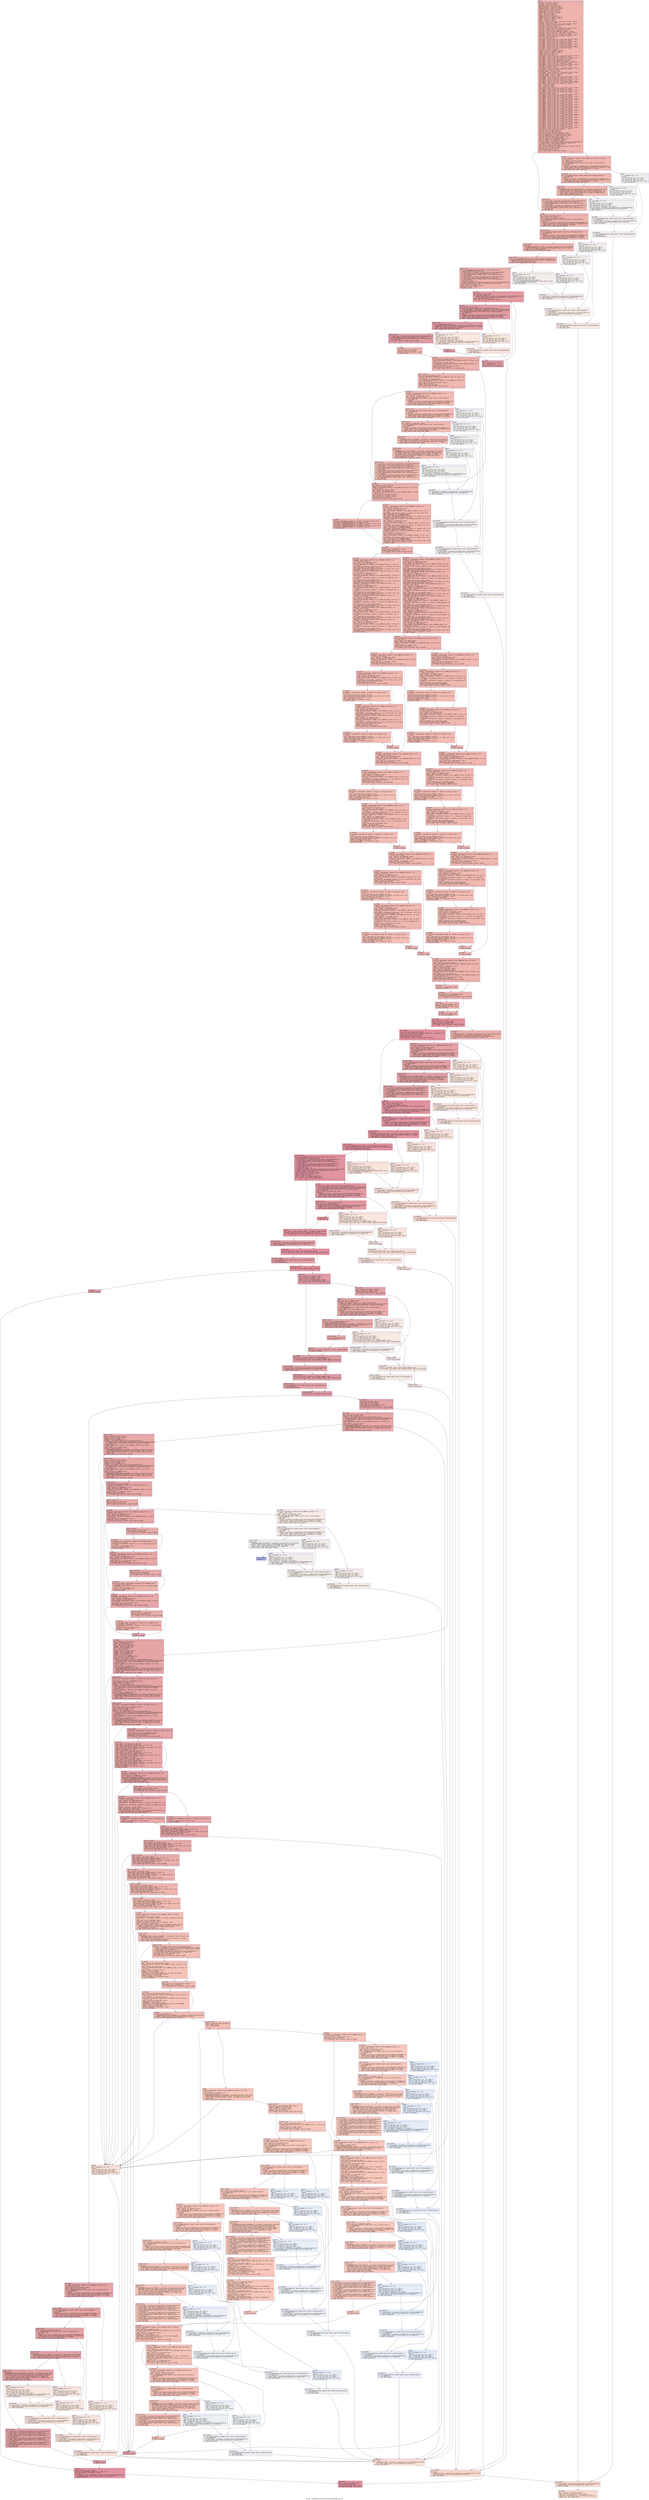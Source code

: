 digraph "CFG for '_ZN9LAMMPS_NS4Atom10data_atomsEiPciiiiPdiPi' function" {
	label="CFG for '_ZN9LAMMPS_NS4Atom10data_atomsEiPciiiiPdiPi' function";

	Node0x55aea8e76810 [shape=record,color="#3d50c3ff", style=filled, fillcolor="#d6524470" fontname="Courier",label="{entry:\l|  %this.addr = alloca ptr, align 8\l  %n.addr = alloca i32, align 4\l  %buf.addr = alloca ptr, align 8\l  %id_offset.addr = alloca i32, align 4\l  %mol_offset.addr = alloca i32, align 4\l  %type_offset.addr = alloca i32, align 4\l  %shiftflag.addr = alloca i32, align 4\l  %shift.addr = alloca ptr, align 8\l  %labelflag.addr = alloca i32, align 4\l  %ilabel.addr = alloca ptr, align 8\l  %xptr = alloca i32, align 4\l  %iptr = alloca i32, align 4\l  %imagedata = alloca i32, align 4\l  %xdata = alloca [3 x double], align 16\l  %lamda = alloca [3 x double], align 16\l  %coord = alloca ptr, align 8\l  %next = alloca ptr, align 8\l  %typestr = alloca %\"class.std::__cxx11::basic_string\", align 8\l  %location = alloca ptr, align 8\l  %ref.tmp = alloca %\"class.std::__cxx11::basic_string\", align 8\l  %ref.tmp2 = alloca %\"class.std::allocator.3\", align 1\l  %exn.slot = alloca ptr, align 8\l  %ehselector.slot = alloca i32, align 4\l  %ref.tmp3 = alloca %\"class.std::__cxx11::basic_string\", align 8\l  %ref.tmp4 = alloca %\"class.std::allocator.3\", align 1\l  %values = alloca %\"class.std::vector.6\", align 8\l  %ref.tmp11 = alloca %\"class.LAMMPS_NS::Tokenizer\", align 8\l  %agg.tmp = alloca %\"class.std::__cxx11::basic_string\", align 8\l  %ref.tmp12 = alloca %\"class.std::allocator.3\", align 1\l  %agg.tmp15 = alloca %\"class.std::__cxx11::basic_string\", align 8\l  %ref.tmp16 = alloca %\"class.std::allocator.3\", align 1\l  %nwords = alloca i32, align 4\l  %i = alloca i64, align 8\l  %ref.tmp31 = alloca %\"class.std::__cxx11::basic_string\", align 8\l  %ref.tmp32 = alloca %\"class.std::allocator.3\", align 1\l  %ref.tmp49 = alloca %\"class.std::__cxx11::basic_string\", align 8\l  %ref.tmp50 = alloca %\"class.std::allocator.3\", align 1\l  %ref.tmp53 = alloca %\"class.std::__cxx11::basic_string\", align 8\l  %ref.tmp54 = alloca %\"class.std::allocator.3\", align 1\l  %ref.tmp57 = alloca %\"class.std::__cxx11::basic_string\", align 8\l  %ref.tmp58 = alloca %\"class.std::__cxx11::basic_string\", align 8\l  %ref.tmp59 = alloca %\"class.std::allocator.3\", align 1\l  %triclinic = alloca i32, align 4\l  %epsilon = alloca [3 x double], align 16\l  %sublo = alloca [3 x double], align 16\l  %subhi = alloca [3 x double], align 16\l  %imageflag = alloca i32, align 4\l  %i307 = alloca i32, align 4\l  %ref.tmp315 = alloca %\"class.std::__cxx11::basic_string\", align 8\l  %ref.tmp316 = alloca %\"class.std::allocator.3\", align 1\l  %ref.tmp319 = alloca %\"class.std::__cxx11::basic_string\", align 8\l  %ref.tmp320 = alloca %\"class.std::allocator.3\", align 1\l  %values330 = alloca %\"class.std::vector.6\", align 8\l  %ref.tmp331 = alloca %\"class.LAMMPS_NS::Tokenizer\", align 8\l  %agg.tmp332 = alloca %\"class.std::__cxx11::basic_string\", align 8\l  %ref.tmp333 = alloca %\"class.std::allocator.3\", align 1\l  %agg.tmp336 = alloca %\"class.std::__cxx11::basic_string\", align 8\l  %ref.tmp337 = alloca %\"class.std::allocator.3\", align 1\l  %nvalues = alloca i32, align 4\l  %ref.tmp353 = alloca %\"class.std::__cxx11::basic_string\", align 8\l  %ref.tmp354 = alloca %\"class.std::allocator.3\", align 1\l  %cleanup.cond = alloca i1, align 1\l  %cleanup.cond357 = alloca i1, align 1\l  %ref.tmp379 = alloca %\"class.std::__cxx11::basic_string\", align 8\l  %ref.tmp380 = alloca %\"class.std::allocator.3\", align 1\l  %cleanup.cond381 = alloca i1, align 1\l  %cleanup.cond384 = alloca i1, align 1\l  %ref.tmp405 = alloca %\"class.std::__cxx11::basic_string\", align 8\l  %ref.tmp406 = alloca %\"class.std::allocator.3\", align 1\l  %ref.tmp409 = alloca %\"class.std::__cxx11::basic_string\", align 8\l  %ref.tmp410 = alloca %\"class.std::allocator.3\", align 1\l  %ref.tmp413 = alloca %\"class.std::__cxx11::basic_string\", align 8\l  %ref.tmp414 = alloca %\"class.std::__cxx11::basic_string\", align 8\l  %ref.tmp415 = alloca %\"class.std::allocator.3\", align 1\l  %imx = alloca i32, align 4\l  %imy = alloca i32, align 4\l  %imz = alloca i32, align 4\l  %ref.tmp455 = alloca %\"class.std::__cxx11::basic_string\", align 8\l  %ref.tmp456 = alloca %\"class.std::allocator.3\", align 1\l  %ref.tmp459 = alloca %\"class.std::__cxx11::basic_string\", align 8\l  %ref.tmp460 = alloca %\"class.std::allocator.3\", align 1\l  %ref.tmp577 = alloca %\"class.std::__cxx11::basic_string\", align 8\l  %itype = alloca i32, align 4\l  %ref.tmp604 = alloca %\"class.std::__cxx11::basic_string\", align 8\l  %ref.tmp605 = alloca %\"class.std::allocator.3\", align 1\l  %ref.tmp608 = alloca %\"class.std::__cxx11::basic_string\", align 8\l  %ref.tmp609 = alloca %\"class.std::allocator.3\", align 1\l  %ref.tmp612 = alloca %\"class.std::__cxx11::basic_string\", align 8\l  %ref.tmp613 = alloca %\"class.std::__cxx11::basic_string\", align 8\l  %ref.tmp614 = alloca %\"class.std::allocator.3\", align 1\l  %ref.tmp648 = alloca %\"class.std::__cxx11::basic_string\", align 8\l  %ref.tmp649 = alloca %\"class.std::allocator.3\", align 1\l  %ref.tmp652 = alloca %\"class.std::__cxx11::basic_string\", align 8\l  %ref.tmp653 = alloca %\"class.std::allocator.3\", align 1\l  %ref.tmp656 = alloca %\"class.std::__cxx11::basic_string\", align 8\l  %ref.tmp657 = alloca %\"class.std::__cxx11::basic_string\", align 8\l  %ref.tmp658 = alloca %\"class.std::allocator.3\", align 1\l  %ref.tmp688 = alloca %\"class.std::__cxx11::basic_string\", align 8\l  %ref.tmp689 = alloca %\"class.std::allocator.3\", align 1\l  %ref.tmp692 = alloca %\"class.std::__cxx11::basic_string\", align 8\l  %ref.tmp693 = alloca %\"class.std::allocator.3\", align 1\l  %ref.tmp696 = alloca %\"class.std::__cxx11::basic_string\", align 8\l  %ref.tmp697 = alloca %\"class.std::__cxx11::basic_string\", align 8\l  %ref.tmp698 = alloca %\"class.std::allocator.3\", align 1\l  %ref.tmp714 = alloca %\"class.std::__cxx11::basic_string\", align 8\l  %ref.tmp715 = alloca %\"class.std::allocator.3\", align 1\l  %ref.tmp718 = alloca %\"class.std::__cxx11::basic_string\", align 8\l  %ref.tmp719 = alloca %\"class.std::allocator.3\", align 1\l  %ref.tmp722 = alloca %\"class.std::__cxx11::basic_string\", align 8\l  %ref.tmp723 = alloca %\"class.std::__cxx11::basic_string\", align 8\l  %ref.tmp724 = alloca %\"class.std::allocator.3\", align 1\l  %ref.tmp754 = alloca %\"class.std::__cxx11::basic_string\", align 8\l  %ref.tmp755 = alloca %\"class.std::allocator.3\", align 1\l  %ref.tmp758 = alloca %\"class.std::__cxx11::basic_string\", align 8\l  %ref.tmp759 = alloca %\"class.std::allocator.3\", align 1\l  store ptr %this, ptr %this.addr, align 8\l  store i32 %n, ptr %n.addr, align 4\l  store ptr %buf, ptr %buf.addr, align 8\l  store i32 %id_offset, ptr %id_offset.addr, align 4\l  store i32 %mol_offset, ptr %mol_offset.addr, align 4\l  store i32 %type_offset, ptr %type_offset.addr, align 4\l  store i32 %shiftflag, ptr %shiftflag.addr, align 4\l  store ptr %shift, ptr %shift.addr, align 8\l  store i32 %labelflag, ptr %labelflag.addr, align 4\l  store ptr %ilabel, ptr %ilabel.addr, align 8\l  %this1 = load ptr, ptr %this.addr, align 8\l  call void @_ZNSt7__cxx1112basic_stringIcSt11char_traitsIcESaIcEEC1Ev(ptr\l... noundef nonnull align 8 dereferenceable(32) %typestr) #15\l  store ptr @.str.136, ptr %location, align 8\l  %0 = load ptr, ptr %buf.addr, align 8\l  %call = call noundef ptr @strchr(ptr noundef %0, i32 noundef 10) #16\l  store ptr %call, ptr %next, align 8\l  %1 = load ptr, ptr %next, align 8\l  %tobool = icmp ne ptr %1, null\l  br i1 %tobool, label %if.end, label %if.then\l|{<s0>T|<s1>F}}"];
	Node0x55aea8e76810:s0 -> Node0x55aea8e81f40[tooltip="entry -> if.end\nProbability 62.50%" ];
	Node0x55aea8e76810:s1 -> Node0x55aea8e81fb0[tooltip="entry -> if.then\nProbability 37.50%" ];
	Node0x55aea8e81fb0 [shape=record,color="#3d50c3ff", style=filled, fillcolor="#de614d70" fontname="Courier",label="{if.then:\l|  %error = getelementptr inbounds %\"class.LAMMPS_NS::Pointers\", ptr %this1,\l... i32 0, i32 3\l  %2 = load ptr, ptr %error, align 8\l  %3 = load ptr, ptr %2, align 8\l  call void @_ZNSaIcEC1Ev(ptr noundef nonnull align 1 dereferenceable(1)\l... %ref.tmp2) #15\l  invoke void\l... @_ZNSt7__cxx1112basic_stringIcSt11char_traitsIcESaIcEEC2IS3_EEPKcRKS3_(ptr\l... noundef nonnull align 8 dereferenceable(32) %ref.tmp, ptr noundef @.str.100,\l... ptr noundef nonnull align 1 dereferenceable(1) %ref.tmp2)\l          to label %invoke.cont unwind label %lpad\l}"];
	Node0x55aea8e81fb0 -> Node0x55aea8e82430[tooltip="if.then -> invoke.cont\nProbability 100.00%" ];
	Node0x55aea8e81fb0 -> Node0x55aea8e82480[tooltip="if.then -> lpad\nProbability 0.00%" ];
	Node0x55aea8e82430 [shape=record,color="#3d50c3ff", style=filled, fillcolor="#de614d70" fontname="Courier",label="{invoke.cont:\l|  call void @_ZNSaIcEC1Ev(ptr noundef nonnull align 1 dereferenceable(1)\l... %ref.tmp4) #15\l  invoke void\l... @_ZNSt7__cxx1112basic_stringIcSt11char_traitsIcESaIcEEC2IS3_EEPKcRKS3_(ptr\l... noundef nonnull align 8 dereferenceable(32) %ref.tmp3, ptr noundef @.str.137,\l... ptr noundef nonnull align 1 dereferenceable(1) %ref.tmp4)\l          to label %invoke.cont6 unwind label %lpad5\l}"];
	Node0x55aea8e82430 -> Node0x55aea8e82770[tooltip="invoke.cont -> invoke.cont6\nProbability 100.00%" ];
	Node0x55aea8e82430 -> Node0x55aea8e827c0[tooltip="invoke.cont -> lpad5\nProbability 0.00%" ];
	Node0x55aea8e82770 [shape=record,color="#3d50c3ff", style=filled, fillcolor="#de614d70" fontname="Courier",label="{invoke.cont6:\l|  invoke void\l... @_ZN9LAMMPS_NS5Error3allIJRPKcEEEvRKNSt7__cxx1112basic_stringIcSt11char_traits\l...IcESaIcEEEiSC_DpOT_(ptr noundef nonnull align 8 dereferenceable(196) %3, ptr\l... noundef nonnull align 8 dereferenceable(32) %ref.tmp, i32 noundef 1057, ptr\l... noundef nonnull align 8 dereferenceable(32) %ref.tmp3, ptr noundef nonnull\l... align 8 dereferenceable(8) %location)\l          to label %invoke.cont8 unwind label %lpad7\l}"];
	Node0x55aea8e82770 -> Node0x55aea8e82720[tooltip="invoke.cont6 -> invoke.cont8\nProbability 100.00%" ];
	Node0x55aea8e82770 -> Node0x55aea8e82ac0[tooltip="invoke.cont6 -> lpad7\nProbability 0.00%" ];
	Node0x55aea8e82720 [shape=record,color="#3d50c3ff", style=filled, fillcolor="#de614d70" fontname="Courier",label="{invoke.cont8:\l|  call void @_ZNSt7__cxx1112basic_stringIcSt11char_traitsIcESaIcEED1Ev(ptr\l... noundef nonnull align 8 dereferenceable(32) %ref.tmp3) #15\l  call void @_ZNSaIcED1Ev(ptr noundef nonnull align 1 dereferenceable(1)\l... %ref.tmp4) #15\l  call void @_ZNSt7__cxx1112basic_stringIcSt11char_traitsIcESaIcEED1Ev(ptr\l... noundef nonnull align 8 dereferenceable(32) %ref.tmp) #15\l  call void @_ZNSaIcED1Ev(ptr noundef nonnull align 1 dereferenceable(1)\l... %ref.tmp2) #15\l  br label %if.end\l}"];
	Node0x55aea8e82720 -> Node0x55aea8e81f40[tooltip="invoke.cont8 -> if.end\nProbability 100.00%" ];
	Node0x55aea8e82480 [shape=record,color="#3d50c3ff", style=filled, fillcolor="#e0dbd870" fontname="Courier",label="{lpad:\l|  %4 = landingpad \{ ptr, i32 \}\l          cleanup\l  %5 = extractvalue \{ ptr, i32 \} %4, 0\l  store ptr %5, ptr %exn.slot, align 8\l  %6 = extractvalue \{ ptr, i32 \} %4, 1\l  store i32 %6, ptr %ehselector.slot, align 4\l  br label %ehcleanup10\l}"];
	Node0x55aea8e82480 -> Node0x55aea8e834b0[tooltip="lpad -> ehcleanup10\nProbability 100.00%" ];
	Node0x55aea8e827c0 [shape=record,color="#3d50c3ff", style=filled, fillcolor="#e0dbd870" fontname="Courier",label="{lpad5:\l|  %7 = landingpad \{ ptr, i32 \}\l          cleanup\l  %8 = extractvalue \{ ptr, i32 \} %7, 0\l  store ptr %8, ptr %exn.slot, align 8\l  %9 = extractvalue \{ ptr, i32 \} %7, 1\l  store i32 %9, ptr %ehselector.slot, align 4\l  br label %ehcleanup\l}"];
	Node0x55aea8e827c0 -> Node0x55aea8e83820[tooltip="lpad5 -> ehcleanup\nProbability 100.00%" ];
	Node0x55aea8e82ac0 [shape=record,color="#3d50c3ff", style=filled, fillcolor="#e0dbd870" fontname="Courier",label="{lpad7:\l|  %10 = landingpad \{ ptr, i32 \}\l          cleanup\l  %11 = extractvalue \{ ptr, i32 \} %10, 0\l  store ptr %11, ptr %exn.slot, align 8\l  %12 = extractvalue \{ ptr, i32 \} %10, 1\l  store i32 %12, ptr %ehselector.slot, align 4\l  call void @_ZNSt7__cxx1112basic_stringIcSt11char_traitsIcESaIcEED1Ev(ptr\l... noundef nonnull align 8 dereferenceable(32) %ref.tmp3) #15\l  br label %ehcleanup\l}"];
	Node0x55aea8e82ac0 -> Node0x55aea8e83820[tooltip="lpad7 -> ehcleanup\nProbability 100.00%" ];
	Node0x55aea8e83820 [shape=record,color="#3d50c3ff", style=filled, fillcolor="#e3d9d370" fontname="Courier",label="{ehcleanup:\l|  call void @_ZNSaIcED1Ev(ptr noundef nonnull align 1 dereferenceable(1)\l... %ref.tmp4) #15\l  call void @_ZNSt7__cxx1112basic_stringIcSt11char_traitsIcESaIcEED1Ev(ptr\l... noundef nonnull align 8 dereferenceable(32) %ref.tmp) #15\l  br label %ehcleanup10\l}"];
	Node0x55aea8e83820 -> Node0x55aea8e834b0[tooltip="ehcleanup -> ehcleanup10\nProbability 100.00%" ];
	Node0x55aea8e834b0 [shape=record,color="#3d50c3ff", style=filled, fillcolor="#e5d8d170" fontname="Courier",label="{ehcleanup10:\l|  call void @_ZNSaIcED1Ev(ptr noundef nonnull align 1 dereferenceable(1)\l... %ref.tmp2) #15\l  br label %ehcleanup777\l}"];
	Node0x55aea8e834b0 -> Node0x55aea8e84130[tooltip="ehcleanup10 -> ehcleanup777\nProbability 100.00%" ];
	Node0x55aea8e81f40 [shape=record,color="#3d50c3ff", style=filled, fillcolor="#d6524470" fontname="Courier",label="{if.end:\l|  %13 = load ptr, ptr %next, align 8\l  store i8 0, ptr %13, align 1\l  %14 = load ptr, ptr %buf.addr, align 8\l  call void @_ZNSaIcEC1Ev(ptr noundef nonnull align 1 dereferenceable(1)\l... %ref.tmp12) #15\l  invoke void\l... @_ZNSt7__cxx1112basic_stringIcSt11char_traitsIcESaIcEEC2IS3_EEPKcRKS3_(ptr\l... noundef nonnull align 8 dereferenceable(32) %agg.tmp, ptr noundef %14, ptr\l... noundef nonnull align 1 dereferenceable(1) %ref.tmp12)\l          to label %invoke.cont14 unwind label %lpad13\l}"];
	Node0x55aea8e81f40 -> Node0x55aea8e844f0[tooltip="if.end -> invoke.cont14\nProbability 100.00%" ];
	Node0x55aea8e81f40 -> Node0x55aea8e84570[tooltip="if.end -> lpad13\nProbability 0.00%" ];
	Node0x55aea8e844f0 [shape=record,color="#3d50c3ff", style=filled, fillcolor="#d6524470" fontname="Courier",label="{invoke.cont14:\l|  call void @_ZNSaIcEC1Ev(ptr noundef nonnull align 1 dereferenceable(1)\l... %ref.tmp16) #15\l  invoke void\l... @_ZNSt7__cxx1112basic_stringIcSt11char_traitsIcESaIcEEC2IS3_EEPKcRKS3_(ptr\l... noundef nonnull align 8 dereferenceable(32) %agg.tmp15, ptr noundef\l... @.str.138, ptr noundef nonnull align 1 dereferenceable(1) %ref.tmp16)\l          to label %invoke.cont18 unwind label %lpad17\l}"];
	Node0x55aea8e844f0 -> Node0x55aea8e84890[tooltip="invoke.cont14 -> invoke.cont18\nProbability 100.00%" ];
	Node0x55aea8e844f0 -> Node0x55aea8e848e0[tooltip="invoke.cont14 -> lpad17\nProbability 0.00%" ];
	Node0x55aea8e84890 [shape=record,color="#3d50c3ff", style=filled, fillcolor="#d6524470" fontname="Courier",label="{invoke.cont18:\l|  invoke void\l... @_ZN9LAMMPS_NS9TokenizerC1ENSt7__cxx1112basic_stringIcSt11char_traitsIcESaIcEE\l...ES6_(ptr noundef nonnull align 8 dereferenceable(80) %ref.tmp11, ptr noundef\l... %agg.tmp, ptr noundef %agg.tmp15)\l          to label %invoke.cont20 unwind label %lpad19\l}"];
	Node0x55aea8e84890 -> Node0x55aea8e84840[tooltip="invoke.cont18 -> invoke.cont20\nProbability 100.00%" ];
	Node0x55aea8e84890 -> Node0x55aea8e84c30[tooltip="invoke.cont18 -> lpad19\nProbability 0.00%" ];
	Node0x55aea8e84840 [shape=record,color="#3d50c3ff", style=filled, fillcolor="#d6524470" fontname="Courier",label="{invoke.cont20:\l|  invoke void @_ZN9LAMMPS_NS9Tokenizer9as_vectorB5cxx11Ev(ptr dead_on_unwind\l... writable sret(%\"class.std::vector.6\") align 8 %values, ptr noundef nonnull\l... align 8 dereferenceable(80) %ref.tmp11)\l          to label %invoke.cont22 unwind label %lpad21\l}"];
	Node0x55aea8e84840 -> Node0x55aea8e84fe0[tooltip="invoke.cont20 -> invoke.cont22\nProbability 100.00%" ];
	Node0x55aea8e84840 -> Node0x55aea8e85030[tooltip="invoke.cont20 -> lpad21\nProbability 0.00%" ];
	Node0x55aea8e84fe0 [shape=record,color="#3d50c3ff", style=filled, fillcolor="#d6524470" fontname="Courier",label="{invoke.cont22:\l|  call void @_ZN9LAMMPS_NS9TokenizerD2Ev(ptr noundef nonnull align 8\l... dereferenceable(80) %ref.tmp11) #15\l  call void @_ZNSt7__cxx1112basic_stringIcSt11char_traitsIcESaIcEED1Ev(ptr\l... noundef nonnull align 8 dereferenceable(32) %agg.tmp15) #15\l  call void @_ZNSaIcED1Ev(ptr noundef nonnull align 1 dereferenceable(1)\l... %ref.tmp16) #15\l  call void @_ZNSt7__cxx1112basic_stringIcSt11char_traitsIcESaIcEED1Ev(ptr\l... noundef nonnull align 8 dereferenceable(32) %agg.tmp) #15\l  call void @_ZNSaIcED1Ev(ptr noundef nonnull align 1 dereferenceable(1)\l... %ref.tmp12) #15\l  %call28 = call noundef i64\l... @_ZNKSt6vectorINSt7__cxx1112basic_stringIcSt11char_traitsIcESaIcEEESaIS5_EE4si\l...zeEv(ptr noundef nonnull align 8 dereferenceable(24) %values) #15\l  %conv = trunc i64 %call28 to i32\l  store i32 %conv, ptr %nwords, align 4\l  store i64 0, ptr %i, align 8\l  br label %for.cond\l}"];
	Node0x55aea8e84fe0 -> Node0x55aea8e85e00[tooltip="invoke.cont22 -> for.cond\nProbability 100.00%" ];
	Node0x55aea8e85e00 [shape=record,color="#b70d28ff", style=filled, fillcolor="#be242e70" fontname="Courier",label="{for.cond:\l|  %15 = load i64, ptr %i, align 8\l  %call29 = call noundef i64\l... @_ZNKSt6vectorINSt7__cxx1112basic_stringIcSt11char_traitsIcESaIcEEESaIS5_EE4si\l...zeEv(ptr noundef nonnull align 8 dereferenceable(24) %values) #15\l  %cmp = icmp ult i64 %15, %call29\l  br i1 %cmp, label %for.body, label %for.end\l|{<s0>T|<s1>F}}"];
	Node0x55aea8e85e00:s0 -> Node0x55aea8e86180[tooltip="for.cond -> for.body\nProbability 96.88%" ];
	Node0x55aea8e85e00:s1 -> Node0x55aea8e86200[tooltip="for.cond -> for.end\nProbability 3.12%" ];
	Node0x55aea8e86180 [shape=record,color="#3d50c3ff", style=filled, fillcolor="#be242e70" fontname="Courier",label="{for.body:\l|  %16 = load i64, ptr %i, align 8\l  %call30 = call noundef nonnull align 8 dereferenceable(32) ptr\l... @_ZNSt6vectorINSt7__cxx1112basic_stringIcSt11char_traitsIcESaIcEEESaIS5_EEixEm\l...(ptr noundef nonnull align 8 dereferenceable(24) %values, i64 noundef %16) #15\l  call void @_ZNSaIcEC1Ev(ptr noundef nonnull align 1 dereferenceable(1)\l... %ref.tmp32) #15\l  invoke void\l... @_ZNSt7__cxx1112basic_stringIcSt11char_traitsIcESaIcEEC2IS3_EEPKcRKS3_(ptr\l... noundef nonnull align 8 dereferenceable(32) %ref.tmp31, ptr noundef\l... @.str.139, ptr noundef nonnull align 1 dereferenceable(1) %ref.tmp32)\l          to label %invoke.cont34 unwind label %lpad33\l}"];
	Node0x55aea8e86180 -> Node0x55aea8e867b0[tooltip="for.body -> invoke.cont34\nProbability 100.00%" ];
	Node0x55aea8e86180 -> Node0x55aea8e86830[tooltip="for.body -> lpad33\nProbability 0.00%" ];
	Node0x55aea8e867b0 [shape=record,color="#3d50c3ff", style=filled, fillcolor="#be242e70" fontname="Courier",label="{invoke.cont34:\l|  %call37 = invoke noundef zeroext i1\l... @_ZN9LAMMPS_NS5utils8strmatchERKNSt7__cxx1112basic_stringIcSt11char_traitsIcES\l...aIcEEES8_(ptr noundef nonnull align 8 dereferenceable(32) %call30, ptr noundef\l... nonnull align 8 dereferenceable(32) %ref.tmp31)\l          to label %invoke.cont36 unwind label %lpad35\l}"];
	Node0x55aea8e867b0 -> Node0x55aea8e86760[tooltip="invoke.cont34 -> invoke.cont36\nProbability 100.00%" ];
	Node0x55aea8e867b0 -> Node0x55aea8e86b20[tooltip="invoke.cont34 -> lpad35\nProbability 0.00%" ];
	Node0x55aea8e86760 [shape=record,color="#3d50c3ff", style=filled, fillcolor="#be242e70" fontname="Courier",label="{invoke.cont36:\l|  call void @_ZNSt7__cxx1112basic_stringIcSt11char_traitsIcESaIcEED1Ev(ptr\l... noundef nonnull align 8 dereferenceable(32) %ref.tmp31) #15\l  call void @_ZNSaIcED1Ev(ptr noundef nonnull align 1 dereferenceable(1)\l... %ref.tmp32) #15\l  br i1 %call37, label %if.then40, label %if.end42\l|{<s0>T|<s1>F}}"];
	Node0x55aea8e86760:s0 -> Node0x55aea8e870a0[tooltip="invoke.cont36 -> if.then40\nProbability 3.12%" ];
	Node0x55aea8e86760:s1 -> Node0x55aea8e87120[tooltip="invoke.cont36 -> if.end42\nProbability 96.88%" ];
	Node0x55aea8e870a0 [shape=record,color="#3d50c3ff", style=filled, fillcolor="#dc5d4a70" fontname="Courier",label="{if.then40:\l|  %17 = load i64, ptr %i, align 8\l  %conv41 = trunc i64 %17 to i32\l  store i32 %conv41, ptr %nwords, align 4\l  br label %for.end\l}"];
	Node0x55aea8e870a0 -> Node0x55aea8e86200[tooltip="if.then40 -> for.end\nProbability 100.00%" ];
	Node0x55aea8e84570 [shape=record,color="#3d50c3ff", style=filled, fillcolor="#e5d8d170" fontname="Courier",label="{lpad13:\l|  %18 = landingpad \{ ptr, i32 \}\l          cleanup\l  %19 = extractvalue \{ ptr, i32 \} %18, 0\l  store ptr %19, ptr %exn.slot, align 8\l  %20 = extractvalue \{ ptr, i32 \} %18, 1\l  store i32 %20, ptr %ehselector.slot, align 4\l  br label %ehcleanup27\l}"];
	Node0x55aea8e84570 -> Node0x55aea8e87700[tooltip="lpad13 -> ehcleanup27\nProbability 100.00%" ];
	Node0x55aea8e848e0 [shape=record,color="#3d50c3ff", style=filled, fillcolor="#e5d8d170" fontname="Courier",label="{lpad17:\l|  %21 = landingpad \{ ptr, i32 \}\l          cleanup\l  %22 = extractvalue \{ ptr, i32 \} %21, 0\l  store ptr %22, ptr %exn.slot, align 8\l  %23 = extractvalue \{ ptr, i32 \} %21, 1\l  store i32 %23, ptr %ehselector.slot, align 4\l  br label %ehcleanup25\l}"];
	Node0x55aea8e848e0 -> Node0x55aea8e87a70[tooltip="lpad17 -> ehcleanup25\nProbability 100.00%" ];
	Node0x55aea8e84c30 [shape=record,color="#3d50c3ff", style=filled, fillcolor="#e5d8d170" fontname="Courier",label="{lpad19:\l|  %24 = landingpad \{ ptr, i32 \}\l          cleanup\l  %25 = extractvalue \{ ptr, i32 \} %24, 0\l  store ptr %25, ptr %exn.slot, align 8\l  %26 = extractvalue \{ ptr, i32 \} %24, 1\l  store i32 %26, ptr %ehselector.slot, align 4\l  br label %ehcleanup24\l}"];
	Node0x55aea8e84c30 -> Node0x55aea8e87e40[tooltip="lpad19 -> ehcleanup24\nProbability 100.00%" ];
	Node0x55aea8e85030 [shape=record,color="#3d50c3ff", style=filled, fillcolor="#e5d8d170" fontname="Courier",label="{lpad21:\l|  %27 = landingpad \{ ptr, i32 \}\l          cleanup\l  %28 = extractvalue \{ ptr, i32 \} %27, 0\l  store ptr %28, ptr %exn.slot, align 8\l  %29 = extractvalue \{ ptr, i32 \} %27, 1\l  store i32 %29, ptr %ehselector.slot, align 4\l  call void @_ZN9LAMMPS_NS9TokenizerD2Ev(ptr noundef nonnull align 8\l... dereferenceable(80) %ref.tmp11) #15\l  br label %ehcleanup24\l}"];
	Node0x55aea8e85030 -> Node0x55aea8e87e40[tooltip="lpad21 -> ehcleanup24\nProbability 100.00%" ];
	Node0x55aea8e87e40 [shape=record,color="#3d50c3ff", style=filled, fillcolor="#ead5c970" fontname="Courier",label="{ehcleanup24:\l|  call void @_ZNSt7__cxx1112basic_stringIcSt11char_traitsIcESaIcEED1Ev(ptr\l... noundef nonnull align 8 dereferenceable(32) %agg.tmp15) #15\l  br label %ehcleanup25\l}"];
	Node0x55aea8e87e40 -> Node0x55aea8e87a70[tooltip="ehcleanup24 -> ehcleanup25\nProbability 100.00%" ];
	Node0x55aea8e87a70 [shape=record,color="#3d50c3ff", style=filled, fillcolor="#ecd3c570" fontname="Courier",label="{ehcleanup25:\l|  call void @_ZNSaIcED1Ev(ptr noundef nonnull align 1 dereferenceable(1)\l... %ref.tmp16) #15\l  call void @_ZNSt7__cxx1112basic_stringIcSt11char_traitsIcESaIcEED1Ev(ptr\l... noundef nonnull align 8 dereferenceable(32) %agg.tmp) #15\l  br label %ehcleanup27\l}"];
	Node0x55aea8e87a70 -> Node0x55aea8e87700[tooltip="ehcleanup25 -> ehcleanup27\nProbability 100.00%" ];
	Node0x55aea8e87700 [shape=record,color="#3d50c3ff", style=filled, fillcolor="#eed0c070" fontname="Courier",label="{ehcleanup27:\l|  call void @_ZNSaIcED1Ev(ptr noundef nonnull align 1 dereferenceable(1)\l... %ref.tmp12) #15\l  br label %ehcleanup777\l}"];
	Node0x55aea8e87700 -> Node0x55aea8e84130[tooltip="ehcleanup27 -> ehcleanup777\nProbability 100.00%" ];
	Node0x55aea8e86830 [shape=record,color="#3d50c3ff", style=filled, fillcolor="#f2cab570" fontname="Courier",label="{lpad33:\l|  %30 = landingpad \{ ptr, i32 \}\l          cleanup\l  %31 = extractvalue \{ ptr, i32 \} %30, 0\l  store ptr %31, ptr %exn.slot, align 8\l  %32 = extractvalue \{ ptr, i32 \} %30, 1\l  store i32 %32, ptr %ehselector.slot, align 4\l  br label %ehcleanup39\l}"];
	Node0x55aea8e86830 -> Node0x55aea8e88bd0[tooltip="lpad33 -> ehcleanup39\nProbability 100.00%" ];
	Node0x55aea8e86b20 [shape=record,color="#3d50c3ff", style=filled, fillcolor="#f2cab570" fontname="Courier",label="{lpad35:\l|  %33 = landingpad \{ ptr, i32 \}\l          cleanup\l  %34 = extractvalue \{ ptr, i32 \} %33, 0\l  store ptr %34, ptr %exn.slot, align 8\l  %35 = extractvalue \{ ptr, i32 \} %33, 1\l  store i32 %35, ptr %ehselector.slot, align 4\l  call void @_ZNSt7__cxx1112basic_stringIcSt11char_traitsIcESaIcEED1Ev(ptr\l... noundef nonnull align 8 dereferenceable(32) %ref.tmp31) #15\l  br label %ehcleanup39\l}"];
	Node0x55aea8e86b20 -> Node0x55aea8e88bd0[tooltip="lpad35 -> ehcleanup39\nProbability 100.00%" ];
	Node0x55aea8e88bd0 [shape=record,color="#3d50c3ff", style=filled, fillcolor="#f4c5ad70" fontname="Courier",label="{ehcleanup39:\l|  call void @_ZNSaIcED1Ev(ptr noundef nonnull align 1 dereferenceable(1)\l... %ref.tmp32) #15\l  br label %ehcleanup776\l}"];
	Node0x55aea8e88bd0 -> Node0x55aea8e891c0[tooltip="ehcleanup39 -> ehcleanup776\nProbability 100.00%" ];
	Node0x55aea8e87120 [shape=record,color="#3d50c3ff", style=filled, fillcolor="#be242e70" fontname="Courier",label="{if.end42:\l|  br label %for.inc\l}"];
	Node0x55aea8e87120 -> Node0x55aea8e89280[tooltip="if.end42 -> for.inc\nProbability 100.00%" ];
	Node0x55aea8e89280 [shape=record,color="#3d50c3ff", style=filled, fillcolor="#be242e70" fontname="Courier",label="{for.inc:\l|  %36 = load i64, ptr %i, align 8\l  %inc = add i64 %36, 1\l  store i64 %inc, ptr %i, align 8\l  br label %for.cond, !llvm.loop !6\l}"];
	Node0x55aea8e89280 -> Node0x55aea8e85e00[tooltip="for.inc -> for.cond\nProbability 100.00%" ];
	Node0x55aea8e86200 [shape=record,color="#3d50c3ff", style=filled, fillcolor="#d6524470" fontname="Courier",label="{for.end:\l|  %37 = load i32, ptr %nwords, align 4\l  %avec = getelementptr inbounds %\"class.LAMMPS_NS::Atom\", ptr %this1, i32 0,\l... i32 2\l  %38 = load ptr, ptr %avec, align 8\l  %size_data_atom = getelementptr inbounds %\"class.LAMMPS_NS::AtomVec\", ptr\l... %38, i32 0, i32 15\l  %39 = load i32, ptr %size_data_atom, align 8\l  %cmp43 = icmp ne i32 %37, %39\l  br i1 %cmp43, label %land.lhs.true, label %if.end73\l|{<s0>T|<s1>F}}"];
	Node0x55aea8e86200:s0 -> Node0x55aea8e89a90[tooltip="for.end -> land.lhs.true\nProbability 50.00%" ];
	Node0x55aea8e86200:s1 -> Node0x55aea8e89b10[tooltip="for.end -> if.end73\nProbability 50.00%" ];
	Node0x55aea8e89a90 [shape=record,color="#3d50c3ff", style=filled, fillcolor="#dc5d4a70" fontname="Courier",label="{land.lhs.true:\l|  %40 = load i32, ptr %nwords, align 4\l  %avec44 = getelementptr inbounds %\"class.LAMMPS_NS::Atom\", ptr %this1, i32\l... 0, i32 2\l  %41 = load ptr, ptr %avec44, align 8\l  %size_data_atom45 = getelementptr inbounds %\"class.LAMMPS_NS::AtomVec\", ptr\l... %41, i32 0, i32 15\l  %42 = load i32, ptr %size_data_atom45, align 8\l  %add = add nsw i32 %42, 3\l  %cmp46 = icmp ne i32 %40, %add\l  br i1 %cmp46, label %if.then47, label %if.end73\l|{<s0>T|<s1>F}}"];
	Node0x55aea8e89a90:s0 -> Node0x55aea8e8a180[tooltip="land.lhs.true -> if.then47\nProbability 50.00%" ];
	Node0x55aea8e89a90:s1 -> Node0x55aea8e89b10[tooltip="land.lhs.true -> if.end73\nProbability 50.00%" ];
	Node0x55aea8e8a180 [shape=record,color="#3d50c3ff", style=filled, fillcolor="#e1675170" fontname="Courier",label="{if.then47:\l|  %error48 = getelementptr inbounds %\"class.LAMMPS_NS::Pointers\", ptr\l... %this1, i32 0, i32 3\l  %43 = load ptr, ptr %error48, align 8\l  %44 = load ptr, ptr %43, align 8\l  call void @_ZNSaIcEC1Ev(ptr noundef nonnull align 1 dereferenceable(1)\l... %ref.tmp50) #15\l  invoke void\l... @_ZNSt7__cxx1112basic_stringIcSt11char_traitsIcESaIcEEC2IS3_EEPKcRKS3_(ptr\l... noundef nonnull align 8 dereferenceable(32) %ref.tmp49, ptr noundef\l... @.str.100, ptr noundef nonnull align 1 dereferenceable(1) %ref.tmp50)\l          to label %invoke.cont52 unwind label %lpad51\l}"];
	Node0x55aea8e8a180 -> Node0x55aea8e8a5e0[tooltip="if.then47 -> invoke.cont52\nProbability 100.00%" ];
	Node0x55aea8e8a180 -> Node0x55aea8e8a630[tooltip="if.then47 -> lpad51\nProbability 0.00%" ];
	Node0x55aea8e8a5e0 [shape=record,color="#3d50c3ff", style=filled, fillcolor="#e1675170" fontname="Courier",label="{invoke.cont52:\l|  call void @_ZNSaIcEC1Ev(ptr noundef nonnull align 1 dereferenceable(1)\l... %ref.tmp54) #15\l  invoke void\l... @_ZNSt7__cxx1112basic_stringIcSt11char_traitsIcESaIcEEC2IS3_EEPKcRKS3_(ptr\l... noundef nonnull align 8 dereferenceable(32) %ref.tmp53, ptr noundef\l... @.str.140, ptr noundef nonnull align 1 dereferenceable(1) %ref.tmp54)\l          to label %invoke.cont56 unwind label %lpad55\l}"];
	Node0x55aea8e8a5e0 -> Node0x55aea8e8a920[tooltip="invoke.cont52 -> invoke.cont56\nProbability 100.00%" ];
	Node0x55aea8e8a5e0 -> Node0x55aea8e8a970[tooltip="invoke.cont52 -> lpad55\nProbability 0.00%" ];
	Node0x55aea8e8a920 [shape=record,color="#3d50c3ff", style=filled, fillcolor="#e1675170" fontname="Courier",label="{invoke.cont56:\l|  %45 = load ptr, ptr %buf.addr, align 8\l  call void @_ZNSaIcEC1Ev(ptr noundef nonnull align 1 dereferenceable(1)\l... %ref.tmp59) #15\l  invoke void\l... @_ZNSt7__cxx1112basic_stringIcSt11char_traitsIcESaIcEEC2IS3_EEPKcRKS3_(ptr\l... noundef nonnull align 8 dereferenceable(32) %ref.tmp58, ptr noundef %45, ptr\l... noundef nonnull align 1 dereferenceable(1) %ref.tmp59)\l          to label %invoke.cont61 unwind label %lpad60\l}"];
	Node0x55aea8e8a920 -> Node0x55aea8e8ad10[tooltip="invoke.cont56 -> invoke.cont61\nProbability 100.00%" ];
	Node0x55aea8e8a920 -> Node0x55aea8e8ad60[tooltip="invoke.cont56 -> lpad60\nProbability 0.00%" ];
	Node0x55aea8e8ad10 [shape=record,color="#3d50c3ff", style=filled, fillcolor="#e1675170" fontname="Courier",label="{invoke.cont61:\l|  invoke void\l... @_ZN9LAMMPS_NS5utils4trimERKNSt7__cxx1112basic_stringIcSt11char_traitsIcESaIcE\l...EE(ptr dead_on_unwind writable sret(%\"class.std::__cxx11::basic_string\") align\l... 8 %ref.tmp57, ptr noundef nonnull align 8 dereferenceable(32) %ref.tmp58)\l          to label %invoke.cont63 unwind label %lpad62\l}"];
	Node0x55aea8e8ad10 -> Node0x55aea8e8acc0[tooltip="invoke.cont61 -> invoke.cont63\nProbability 100.00%" ];
	Node0x55aea8e8ad10 -> Node0x55aea8e8b050[tooltip="invoke.cont61 -> lpad62\nProbability 0.00%" ];
	Node0x55aea8e8acc0 [shape=record,color="#3d50c3ff", style=filled, fillcolor="#e1675170" fontname="Courier",label="{invoke.cont63:\l|  invoke void\l... @_ZN9LAMMPS_NS5Error3allIJRPKcNSt7__cxx1112basic_stringIcSt11char_traitsIcESaI\l...cEEEEEEvRKSA_iSC_DpOT_(ptr noundef nonnull align 8 dereferenceable(196) %44,\l... ptr noundef nonnull align 8 dereferenceable(32) %ref.tmp49, i32 noundef 1069,\l... ptr noundef nonnull align 8 dereferenceable(32) %ref.tmp53, ptr noundef\l... nonnull align 8 dereferenceable(8) %location, ptr noundef nonnull align 8\l... dereferenceable(32) %ref.tmp57)\l          to label %invoke.cont65 unwind label %lpad64\l}"];
	Node0x55aea8e8acc0 -> Node0x55aea8e8b450[tooltip="invoke.cont63 -> invoke.cont65\nProbability 100.00%" ];
	Node0x55aea8e8acc0 -> Node0x55aea8e8b4d0[tooltip="invoke.cont63 -> lpad64\nProbability 0.00%" ];
	Node0x55aea8e8b450 [shape=record,color="#3d50c3ff", style=filled, fillcolor="#e1675170" fontname="Courier",label="{invoke.cont65:\l|  call void @_ZNSt7__cxx1112basic_stringIcSt11char_traitsIcESaIcEED1Ev(ptr\l... noundef nonnull align 8 dereferenceable(32) %ref.tmp57) #15\l  call void @_ZNSt7__cxx1112basic_stringIcSt11char_traitsIcESaIcEED1Ev(ptr\l... noundef nonnull align 8 dereferenceable(32) %ref.tmp58) #15\l  call void @_ZNSaIcED1Ev(ptr noundef nonnull align 1 dereferenceable(1)\l... %ref.tmp59) #15\l  call void @_ZNSt7__cxx1112basic_stringIcSt11char_traitsIcESaIcEED1Ev(ptr\l... noundef nonnull align 8 dereferenceable(32) %ref.tmp53) #15\l  call void @_ZNSaIcED1Ev(ptr noundef nonnull align 1 dereferenceable(1)\l... %ref.tmp54) #15\l  call void @_ZNSt7__cxx1112basic_stringIcSt11char_traitsIcESaIcEED1Ev(ptr\l... noundef nonnull align 8 dereferenceable(32) %ref.tmp49) #15\l  call void @_ZNSaIcED1Ev(ptr noundef nonnull align 1 dereferenceable(1)\l... %ref.tmp50) #15\l  br label %if.end73\l}"];
	Node0x55aea8e8b450 -> Node0x55aea8e89b10[tooltip="invoke.cont65 -> if.end73\nProbability 100.00%" ];
	Node0x55aea8e8a630 [shape=record,color="#3d50c3ff", style=filled, fillcolor="#dedcdb70" fontname="Courier",label="{lpad51:\l|  %46 = landingpad \{ ptr, i32 \}\l          cleanup\l  %47 = extractvalue \{ ptr, i32 \} %46, 0\l  store ptr %47, ptr %exn.slot, align 8\l  %48 = extractvalue \{ ptr, i32 \} %46, 1\l  store i32 %48, ptr %ehselector.slot, align 4\l  br label %ehcleanup72\l}"];
	Node0x55aea8e8a630 -> Node0x55aea8e8d680[tooltip="lpad51 -> ehcleanup72\nProbability 100.00%" ];
	Node0x55aea8e8a970 [shape=record,color="#3d50c3ff", style=filled, fillcolor="#dedcdb70" fontname="Courier",label="{lpad55:\l|  %49 = landingpad \{ ptr, i32 \}\l          cleanup\l  %50 = extractvalue \{ ptr, i32 \} %49, 0\l  store ptr %50, ptr %exn.slot, align 8\l  %51 = extractvalue \{ ptr, i32 \} %49, 1\l  store i32 %51, ptr %ehselector.slot, align 4\l  br label %ehcleanup70\l}"];
	Node0x55aea8e8a970 -> Node0x55aea8e8d9d0[tooltip="lpad55 -> ehcleanup70\nProbability 100.00%" ];
	Node0x55aea8e8ad60 [shape=record,color="#3d50c3ff", style=filled, fillcolor="#dedcdb70" fontname="Courier",label="{lpad60:\l|  %52 = landingpad \{ ptr, i32 \}\l          cleanup\l  %53 = extractvalue \{ ptr, i32 \} %52, 0\l  store ptr %53, ptr %exn.slot, align 8\l  %54 = extractvalue \{ ptr, i32 \} %52, 1\l  store i32 %54, ptr %ehselector.slot, align 4\l  br label %ehcleanup68\l}"];
	Node0x55aea8e8ad60 -> Node0x55aea8e8dda0[tooltip="lpad60 -> ehcleanup68\nProbability 100.00%" ];
	Node0x55aea8e8b050 [shape=record,color="#3d50c3ff", style=filled, fillcolor="#dedcdb70" fontname="Courier",label="{lpad62:\l|  %55 = landingpad \{ ptr, i32 \}\l          cleanup\l  %56 = extractvalue \{ ptr, i32 \} %55, 0\l  store ptr %56, ptr %exn.slot, align 8\l  %57 = extractvalue \{ ptr, i32 \} %55, 1\l  store i32 %57, ptr %ehselector.slot, align 4\l  br label %ehcleanup67\l}"];
	Node0x55aea8e8b050 -> Node0x55aea8e8e170[tooltip="lpad62 -> ehcleanup67\nProbability 100.00%" ];
	Node0x55aea8e8b4d0 [shape=record,color="#3d50c3ff", style=filled, fillcolor="#dedcdb70" fontname="Courier",label="{lpad64:\l|  %58 = landingpad \{ ptr, i32 \}\l          cleanup\l  %59 = extractvalue \{ ptr, i32 \} %58, 0\l  store ptr %59, ptr %exn.slot, align 8\l  %60 = extractvalue \{ ptr, i32 \} %58, 1\l  store i32 %60, ptr %ehselector.slot, align 4\l  call void @_ZNSt7__cxx1112basic_stringIcSt11char_traitsIcESaIcEED1Ev(ptr\l... noundef nonnull align 8 dereferenceable(32) %ref.tmp57) #15\l  br label %ehcleanup67\l}"];
	Node0x55aea8e8b4d0 -> Node0x55aea8e8e170[tooltip="lpad64 -> ehcleanup67\nProbability 100.00%" ];
	Node0x55aea8e8e170 [shape=record,color="#3d50c3ff", style=filled, fillcolor="#e0dbd870" fontname="Courier",label="{ehcleanup67:\l|  call void @_ZNSt7__cxx1112basic_stringIcSt11char_traitsIcESaIcEED1Ev(ptr\l... noundef nonnull align 8 dereferenceable(32) %ref.tmp58) #15\l  br label %ehcleanup68\l}"];
	Node0x55aea8e8e170 -> Node0x55aea8e8dda0[tooltip="ehcleanup67 -> ehcleanup68\nProbability 100.00%" ];
	Node0x55aea8e8dda0 [shape=record,color="#3d50c3ff", style=filled, fillcolor="#e3d9d370" fontname="Courier",label="{ehcleanup68:\l|  call void @_ZNSaIcED1Ev(ptr noundef nonnull align 1 dereferenceable(1)\l... %ref.tmp59) #15\l  call void @_ZNSt7__cxx1112basic_stringIcSt11char_traitsIcESaIcEED1Ev(ptr\l... noundef nonnull align 8 dereferenceable(32) %ref.tmp53) #15\l  br label %ehcleanup70\l}"];
	Node0x55aea8e8dda0 -> Node0x55aea8e8d9d0[tooltip="ehcleanup68 -> ehcleanup70\nProbability 100.00%" ];
	Node0x55aea8e8d9d0 [shape=record,color="#3d50c3ff", style=filled, fillcolor="#e5d8d170" fontname="Courier",label="{ehcleanup70:\l|  call void @_ZNSaIcED1Ev(ptr noundef nonnull align 1 dereferenceable(1)\l... %ref.tmp54) #15\l  call void @_ZNSt7__cxx1112basic_stringIcSt11char_traitsIcESaIcEED1Ev(ptr\l... noundef nonnull align 8 dereferenceable(32) %ref.tmp49) #15\l  br label %ehcleanup72\l}"];
	Node0x55aea8e8d9d0 -> Node0x55aea8e8d680[tooltip="ehcleanup70 -> ehcleanup72\nProbability 100.00%" ];
	Node0x55aea8e8d680 [shape=record,color="#3d50c3ff", style=filled, fillcolor="#e8d6cc70" fontname="Courier",label="{ehcleanup72:\l|  call void @_ZNSaIcED1Ev(ptr noundef nonnull align 1 dereferenceable(1)\l... %ref.tmp50) #15\l  br label %ehcleanup776\l}"];
	Node0x55aea8e8d680 -> Node0x55aea8e891c0[tooltip="ehcleanup72 -> ehcleanup776\nProbability 100.00%" ];
	Node0x55aea8e89b10 [shape=record,color="#3d50c3ff", style=filled, fillcolor="#d6524470" fontname="Courier",label="{if.end73:\l|  %61 = load ptr, ptr %next, align 8\l  store i8 10, ptr %61, align 1\l  %domain = getelementptr inbounds %\"class.LAMMPS_NS::Pointers\", ptr %this1,\l... i32 0, i32 10\l  %62 = load ptr, ptr %domain, align 8\l  %63 = load ptr, ptr %62, align 8\l  %triclinic74 = getelementptr inbounds %\"class.LAMMPS_NS::Domain\", ptr %63,\l... i32 0, i32 9\l  %64 = load i32, ptr %triclinic74, align 4\l  store i32 %64, ptr %triclinic, align 4\l  %65 = load i32, ptr %triclinic, align 4\l  %tobool75 = icmp ne i32 %65, 0\l  br i1 %tobool75, label %if.then76, label %if.else\l|{<s0>T|<s1>F}}"];
	Node0x55aea8e89b10:s0 -> Node0x55aea8e8f530[tooltip="if.end73 -> if.then76\nProbability 62.50%" ];
	Node0x55aea8e89b10:s1 -> Node0x55aea8e8f5b0[tooltip="if.end73 -> if.else\nProbability 37.50%" ];
	Node0x55aea8e8f530 [shape=record,color="#3d50c3ff", style=filled, fillcolor="#d8564670" fontname="Courier",label="{if.then76:\l|  %arrayidx = getelementptr inbounds [3 x double], ptr %epsilon, i64 0, i64 2\l  store double 0x3EB0C6F7A0B5ED8D, ptr %arrayidx, align 16\l  %arrayidx77 = getelementptr inbounds [3 x double], ptr %epsilon, i64 0, i64 1\l  store double 0x3EB0C6F7A0B5ED8D, ptr %arrayidx77, align 8\l  %arrayidx78 = getelementptr inbounds [3 x double], ptr %epsilon, i64 0, i64 0\l  store double 0x3EB0C6F7A0B5ED8D, ptr %arrayidx78, align 16\l  br label %if.end92\l}"];
	Node0x55aea8e8f530 -> Node0x55aea8e8fbc0[tooltip="if.then76 -> if.end92\nProbability 100.00%" ];
	Node0x55aea8e8f5b0 [shape=record,color="#3d50c3ff", style=filled, fillcolor="#de614d70" fontname="Courier",label="{if.else:\l|  %domain79 = getelementptr inbounds %\"class.LAMMPS_NS::Pointers\", ptr\l... %this1, i32 0, i32 10\l  %66 = load ptr, ptr %domain79, align 8\l  %67 = load ptr, ptr %66, align 8\l  %prd = getelementptr inbounds %\"class.LAMMPS_NS::Domain\", ptr %67, i32 0,\l... i32 16\l  %arrayidx80 = getelementptr inbounds [3 x double], ptr %prd, i64 0, i64 0\l  %68 = load double, ptr %arrayidx80, align 8\l  %mul = fmul double %68, 0x3EB0C6F7A0B5ED8D\l  %arrayidx81 = getelementptr inbounds [3 x double], ptr %epsilon, i64 0, i64 0\l  store double %mul, ptr %arrayidx81, align 16\l  %domain82 = getelementptr inbounds %\"class.LAMMPS_NS::Pointers\", ptr %this1,\l... i32 0, i32 10\l  %69 = load ptr, ptr %domain82, align 8\l  %70 = load ptr, ptr %69, align 8\l  %prd83 = getelementptr inbounds %\"class.LAMMPS_NS::Domain\", ptr %70, i32 0,\l... i32 16\l  %arrayidx84 = getelementptr inbounds [3 x double], ptr %prd83, i64 0, i64 1\l  %71 = load double, ptr %arrayidx84, align 8\l  %mul85 = fmul double %71, 0x3EB0C6F7A0B5ED8D\l  %arrayidx86 = getelementptr inbounds [3 x double], ptr %epsilon, i64 0, i64 1\l  store double %mul85, ptr %arrayidx86, align 8\l  %domain87 = getelementptr inbounds %\"class.LAMMPS_NS::Pointers\", ptr %this1,\l... i32 0, i32 10\l  %72 = load ptr, ptr %domain87, align 8\l  %73 = load ptr, ptr %72, align 8\l  %prd88 = getelementptr inbounds %\"class.LAMMPS_NS::Domain\", ptr %73, i32 0,\l... i32 16\l  %arrayidx89 = getelementptr inbounds [3 x double], ptr %prd88, i64 0, i64 2\l  %74 = load double, ptr %arrayidx89, align 8\l  %mul90 = fmul double %74, 0x3EB0C6F7A0B5ED8D\l  %arrayidx91 = getelementptr inbounds [3 x double], ptr %epsilon, i64 0, i64 2\l  store double %mul90, ptr %arrayidx91, align 16\l  br label %if.end92\l}"];
	Node0x55aea8e8f5b0 -> Node0x55aea8e8fbc0[tooltip="if.else -> if.end92\nProbability 100.00%" ];
	Node0x55aea8e8fbc0 [shape=record,color="#3d50c3ff", style=filled, fillcolor="#d6524470" fontname="Courier",label="{if.end92:\l|  %75 = load i32, ptr %triclinic, align 4\l  %cmp93 = icmp eq i32 %75, 0\l  br i1 %cmp93, label %if.then94, label %if.else119\l|{<s0>T|<s1>F}}"];
	Node0x55aea8e8fbc0:s0 -> Node0x55aea8e911d0[tooltip="if.end92 -> if.then94\nProbability 37.50%" ];
	Node0x55aea8e8fbc0:s1 -> Node0x55aea8e91250[tooltip="if.end92 -> if.else119\nProbability 62.50%" ];
	Node0x55aea8e911d0 [shape=record,color="#3d50c3ff", style=filled, fillcolor="#de614d70" fontname="Courier",label="{if.then94:\l|  %domain95 = getelementptr inbounds %\"class.LAMMPS_NS::Pointers\", ptr\l... %this1, i32 0, i32 10\l  %76 = load ptr, ptr %domain95, align 8\l  %77 = load ptr, ptr %76, align 8\l  %sublo96 = getelementptr inbounds %\"class.LAMMPS_NS::Domain\", ptr %77, i32\l... 0, i32 33\l  %arrayidx97 = getelementptr inbounds [3 x double], ptr %sublo96, i64 0, i64 0\l  %78 = load double, ptr %arrayidx97, align 8\l  %arrayidx98 = getelementptr inbounds [3 x double], ptr %sublo, i64 0, i64 0\l  store double %78, ptr %arrayidx98, align 16\l  %domain99 = getelementptr inbounds %\"class.LAMMPS_NS::Pointers\", ptr %this1,\l... i32 0, i32 10\l  %79 = load ptr, ptr %domain99, align 8\l  %80 = load ptr, ptr %79, align 8\l  %subhi100 = getelementptr inbounds %\"class.LAMMPS_NS::Domain\", ptr %80, i32\l... 0, i32 34\l  %arrayidx101 = getelementptr inbounds [3 x double], ptr %subhi100, i64 0,\l... i64 0\l  %81 = load double, ptr %arrayidx101, align 8\l  %arrayidx102 = getelementptr inbounds [3 x double], ptr %subhi, i64 0, i64 0\l  store double %81, ptr %arrayidx102, align 16\l  %domain103 = getelementptr inbounds %\"class.LAMMPS_NS::Pointers\", ptr\l... %this1, i32 0, i32 10\l  %82 = load ptr, ptr %domain103, align 8\l  %83 = load ptr, ptr %82, align 8\l  %sublo104 = getelementptr inbounds %\"class.LAMMPS_NS::Domain\", ptr %83, i32\l... 0, i32 33\l  %arrayidx105 = getelementptr inbounds [3 x double], ptr %sublo104, i64 0,\l... i64 1\l  %84 = load double, ptr %arrayidx105, align 8\l  %arrayidx106 = getelementptr inbounds [3 x double], ptr %sublo, i64 0, i64 1\l  store double %84, ptr %arrayidx106, align 8\l  %domain107 = getelementptr inbounds %\"class.LAMMPS_NS::Pointers\", ptr\l... %this1, i32 0, i32 10\l  %85 = load ptr, ptr %domain107, align 8\l  %86 = load ptr, ptr %85, align 8\l  %subhi108 = getelementptr inbounds %\"class.LAMMPS_NS::Domain\", ptr %86, i32\l... 0, i32 34\l  %arrayidx109 = getelementptr inbounds [3 x double], ptr %subhi108, i64 0,\l... i64 1\l  %87 = load double, ptr %arrayidx109, align 8\l  %arrayidx110 = getelementptr inbounds [3 x double], ptr %subhi, i64 0, i64 1\l  store double %87, ptr %arrayidx110, align 8\l  %domain111 = getelementptr inbounds %\"class.LAMMPS_NS::Pointers\", ptr\l... %this1, i32 0, i32 10\l  %88 = load ptr, ptr %domain111, align 8\l  %89 = load ptr, ptr %88, align 8\l  %sublo112 = getelementptr inbounds %\"class.LAMMPS_NS::Domain\", ptr %89, i32\l... 0, i32 33\l  %arrayidx113 = getelementptr inbounds [3 x double], ptr %sublo112, i64 0,\l... i64 2\l  %90 = load double, ptr %arrayidx113, align 8\l  %arrayidx114 = getelementptr inbounds [3 x double], ptr %sublo, i64 0, i64 2\l  store double %90, ptr %arrayidx114, align 16\l  %domain115 = getelementptr inbounds %\"class.LAMMPS_NS::Pointers\", ptr\l... %this1, i32 0, i32 10\l  %91 = load ptr, ptr %domain115, align 8\l  %92 = load ptr, ptr %91, align 8\l  %subhi116 = getelementptr inbounds %\"class.LAMMPS_NS::Domain\", ptr %92, i32\l... 0, i32 34\l  %arrayidx117 = getelementptr inbounds [3 x double], ptr %subhi116, i64 0,\l... i64 2\l  %93 = load double, ptr %arrayidx117, align 8\l  %arrayidx118 = getelementptr inbounds [3 x double], ptr %subhi, i64 0, i64 2\l  store double %93, ptr %arrayidx118, align 16\l  br label %if.end142\l}"];
	Node0x55aea8e911d0 -> Node0x55aea8e936b0[tooltip="if.then94 -> if.end142\nProbability 100.00%" ];
	Node0x55aea8e91250 [shape=record,color="#3d50c3ff", style=filled, fillcolor="#d8564670" fontname="Courier",label="{if.else119:\l|  %domain120 = getelementptr inbounds %\"class.LAMMPS_NS::Pointers\", ptr\l... %this1, i32 0, i32 10\l  %94 = load ptr, ptr %domain120, align 8\l  %95 = load ptr, ptr %94, align 8\l  %sublo_lamda = getelementptr inbounds %\"class.LAMMPS_NS::Domain\", ptr %95,\l... i32 0, i32 35\l  %arrayidx121 = getelementptr inbounds [3 x double], ptr %sublo_lamda, i64 0,\l... i64 0\l  %96 = load double, ptr %arrayidx121, align 8\l  %arrayidx122 = getelementptr inbounds [3 x double], ptr %sublo, i64 0, i64 0\l  store double %96, ptr %arrayidx122, align 16\l  %domain123 = getelementptr inbounds %\"class.LAMMPS_NS::Pointers\", ptr\l... %this1, i32 0, i32 10\l  %97 = load ptr, ptr %domain123, align 8\l  %98 = load ptr, ptr %97, align 8\l  %subhi_lamda = getelementptr inbounds %\"class.LAMMPS_NS::Domain\", ptr %98,\l... i32 0, i32 36\l  %arrayidx124 = getelementptr inbounds [3 x double], ptr %subhi_lamda, i64 0,\l... i64 0\l  %99 = load double, ptr %arrayidx124, align 8\l  %arrayidx125 = getelementptr inbounds [3 x double], ptr %subhi, i64 0, i64 0\l  store double %99, ptr %arrayidx125, align 16\l  %domain126 = getelementptr inbounds %\"class.LAMMPS_NS::Pointers\", ptr\l... %this1, i32 0, i32 10\l  %100 = load ptr, ptr %domain126, align 8\l  %101 = load ptr, ptr %100, align 8\l  %sublo_lamda127 = getelementptr inbounds %\"class.LAMMPS_NS::Domain\", ptr\l... %101, i32 0, i32 35\l  %arrayidx128 = getelementptr inbounds [3 x double], ptr %sublo_lamda127, i64\l... 0, i64 1\l  %102 = load double, ptr %arrayidx128, align 8\l  %arrayidx129 = getelementptr inbounds [3 x double], ptr %sublo, i64 0, i64 1\l  store double %102, ptr %arrayidx129, align 8\l  %domain130 = getelementptr inbounds %\"class.LAMMPS_NS::Pointers\", ptr\l... %this1, i32 0, i32 10\l  %103 = load ptr, ptr %domain130, align 8\l  %104 = load ptr, ptr %103, align 8\l  %subhi_lamda131 = getelementptr inbounds %\"class.LAMMPS_NS::Domain\", ptr\l... %104, i32 0, i32 36\l  %arrayidx132 = getelementptr inbounds [3 x double], ptr %subhi_lamda131, i64\l... 0, i64 1\l  %105 = load double, ptr %arrayidx132, align 8\l  %arrayidx133 = getelementptr inbounds [3 x double], ptr %subhi, i64 0, i64 1\l  store double %105, ptr %arrayidx133, align 8\l  %domain134 = getelementptr inbounds %\"class.LAMMPS_NS::Pointers\", ptr\l... %this1, i32 0, i32 10\l  %106 = load ptr, ptr %domain134, align 8\l  %107 = load ptr, ptr %106, align 8\l  %sublo_lamda135 = getelementptr inbounds %\"class.LAMMPS_NS::Domain\", ptr\l... %107, i32 0, i32 35\l  %arrayidx136 = getelementptr inbounds [3 x double], ptr %sublo_lamda135, i64\l... 0, i64 2\l  %108 = load double, ptr %arrayidx136, align 8\l  %arrayidx137 = getelementptr inbounds [3 x double], ptr %sublo, i64 0, i64 2\l  store double %108, ptr %arrayidx137, align 16\l  %domain138 = getelementptr inbounds %\"class.LAMMPS_NS::Pointers\", ptr\l... %this1, i32 0, i32 10\l  %109 = load ptr, ptr %domain138, align 8\l  %110 = load ptr, ptr %109, align 8\l  %subhi_lamda139 = getelementptr inbounds %\"class.LAMMPS_NS::Domain\", ptr\l... %110, i32 0, i32 36\l  %arrayidx140 = getelementptr inbounds [3 x double], ptr %subhi_lamda139, i64\l... 0, i64 2\l  %111 = load double, ptr %arrayidx140, align 8\l  %arrayidx141 = getelementptr inbounds [3 x double], ptr %subhi, i64 0, i64 2\l  store double %111, ptr %arrayidx141, align 16\l  br label %if.end142\l}"];
	Node0x55aea8e91250 -> Node0x55aea8e936b0[tooltip="if.else119 -> if.end142\nProbability 100.00%" ];
	Node0x55aea8e936b0 [shape=record,color="#3d50c3ff", style=filled, fillcolor="#d6524470" fontname="Courier",label="{if.end142:\l|  %comm = getelementptr inbounds %\"class.LAMMPS_NS::Pointers\", ptr %this1,\l... i32 0, i32 9\l  %112 = load ptr, ptr %comm, align 8\l  %113 = load ptr, ptr %112, align 8\l  %layout = getelementptr inbounds %\"class.LAMMPS_NS::Comm\", ptr %113, i32 0,\l... i32 2\l  %114 = load i32, ptr %layout, align 4\l  %cmp143 = icmp ne i32 %114, 2\l  br i1 %cmp143, label %if.then144, label %if.else220\l|{<s0>T|<s1>F}}"];
	Node0x55aea8e936b0:s0 -> Node0x55aea8e96740[tooltip="if.end142 -> if.then144\nProbability 50.00%" ];
	Node0x55aea8e936b0:s1 -> Node0x55aea8e967c0[tooltip="if.end142 -> if.else220\nProbability 50.00%" ];
	Node0x55aea8e96740 [shape=record,color="#3d50c3ff", style=filled, fillcolor="#dc5d4a70" fontname="Courier",label="{if.then144:\l|  %domain145 = getelementptr inbounds %\"class.LAMMPS_NS::Pointers\", ptr\l... %this1, i32 0, i32 10\l  %115 = load ptr, ptr %domain145, align 8\l  %116 = load ptr, ptr %115, align 8\l  %xperiodic = getelementptr inbounds %\"class.LAMMPS_NS::Domain\", ptr %116,\l... i32 0, i32 4\l  %117 = load i32, ptr %xperiodic, align 4\l  %tobool146 = icmp ne i32 %117, 0\l  br i1 %tobool146, label %if.then147, label %if.end167\l|{<s0>T|<s1>F}}"];
	Node0x55aea8e96740:s0 -> Node0x55aea8e96d10[tooltip="if.then144 -> if.then147\nProbability 62.50%" ];
	Node0x55aea8e96740:s1 -> Node0x55aea8e96d90[tooltip="if.then144 -> if.end167\nProbability 37.50%" ];
	Node0x55aea8e96d10 [shape=record,color="#3d50c3ff", style=filled, fillcolor="#de614d70" fontname="Courier",label="{if.then147:\l|  %comm148 = getelementptr inbounds %\"class.LAMMPS_NS::Pointers\", ptr\l... %this1, i32 0, i32 9\l  %118 = load ptr, ptr %comm148, align 8\l  %119 = load ptr, ptr %118, align 8\l  %myloc = getelementptr inbounds %\"class.LAMMPS_NS::Comm\", ptr %119, i32 0,\l... i32 19\l  %arrayidx149 = getelementptr inbounds [3 x i32], ptr %myloc, i64 0, i64 0\l  %120 = load i32, ptr %arrayidx149, align 8\l  %cmp150 = icmp eq i32 %120, 0\l  br i1 %cmp150, label %if.then151, label %if.end154\l|{<s0>T|<s1>F}}"];
	Node0x55aea8e96d10:s0 -> Node0x55aea8e973a0[tooltip="if.then147 -> if.then151\nProbability 37.50%" ];
	Node0x55aea8e96d10:s1 -> Node0x55aea8e97420[tooltip="if.then147 -> if.end154\nProbability 62.50%" ];
	Node0x55aea8e973a0 [shape=record,color="#3d50c3ff", style=filled, fillcolor="#e5705870" fontname="Courier",label="{if.then151:\l|  %arrayidx152 = getelementptr inbounds [3 x double], ptr %epsilon, i64 0,\l... i64 0\l  %121 = load double, ptr %arrayidx152, align 16\l  %arrayidx153 = getelementptr inbounds [3 x double], ptr %sublo, i64 0, i64 0\l  %122 = load double, ptr %arrayidx153, align 16\l  %sub = fsub double %122, %121\l  store double %sub, ptr %arrayidx153, align 16\l  br label %if.end154\l}"];
	Node0x55aea8e973a0 -> Node0x55aea8e97420[tooltip="if.then151 -> if.end154\nProbability 100.00%" ];
	Node0x55aea8e97420 [shape=record,color="#3d50c3ff", style=filled, fillcolor="#de614d70" fontname="Courier",label="{if.end154:\l|  %comm155 = getelementptr inbounds %\"class.LAMMPS_NS::Pointers\", ptr\l... %this1, i32 0, i32 9\l  %123 = load ptr, ptr %comm155, align 8\l  %124 = load ptr, ptr %123, align 8\l  %myloc156 = getelementptr inbounds %\"class.LAMMPS_NS::Comm\", ptr %124, i32\l... 0, i32 19\l  %arrayidx157 = getelementptr inbounds [3 x i32], ptr %myloc156, i64 0, i64 0\l  %125 = load i32, ptr %arrayidx157, align 8\l  %comm158 = getelementptr inbounds %\"class.LAMMPS_NS::Pointers\", ptr %this1,\l... i32 0, i32 9\l  %126 = load ptr, ptr %comm158, align 8\l  %127 = load ptr, ptr %126, align 8\l  %procgrid = getelementptr inbounds %\"class.LAMMPS_NS::Comm\", ptr %127, i32\l... 0, i32 17\l  %arrayidx159 = getelementptr inbounds [3 x i32], ptr %procgrid, i64 0, i64 0\l  %128 = load i32, ptr %arrayidx159, align 8\l  %sub160 = sub nsw i32 %128, 1\l  %cmp161 = icmp eq i32 %125, %sub160\l  br i1 %cmp161, label %if.then162, label %if.end166\l|{<s0>T|<s1>F}}"];
	Node0x55aea8e97420:s0 -> Node0x55aea8e983d0[tooltip="if.end154 -> if.then162\nProbability 50.00%" ];
	Node0x55aea8e97420:s1 -> Node0x55aea8e98450[tooltip="if.end154 -> if.end166\nProbability 50.00%" ];
	Node0x55aea8e983d0 [shape=record,color="#3d50c3ff", style=filled, fillcolor="#e36c5570" fontname="Courier",label="{if.then162:\l|  %arrayidx163 = getelementptr inbounds [3 x double], ptr %epsilon, i64 0,\l... i64 0\l  %129 = load double, ptr %arrayidx163, align 16\l  %arrayidx164 = getelementptr inbounds [3 x double], ptr %subhi, i64 0, i64 0\l  %130 = load double, ptr %arrayidx164, align 16\l  %add165 = fadd double %130, %129\l  store double %add165, ptr %arrayidx164, align 16\l  br label %if.end166\l}"];
	Node0x55aea8e983d0 -> Node0x55aea8e98450[tooltip="if.then162 -> if.end166\nProbability 100.00%" ];
	Node0x55aea8e98450 [shape=record,color="#3d50c3ff", style=filled, fillcolor="#de614d70" fontname="Courier",label="{if.end166:\l|  br label %if.end167\l}"];
	Node0x55aea8e98450 -> Node0x55aea8e96d90[tooltip="if.end166 -> if.end167\nProbability 100.00%" ];
	Node0x55aea8e96d90 [shape=record,color="#3d50c3ff", style=filled, fillcolor="#dc5d4a70" fontname="Courier",label="{if.end167:\l|  %domain168 = getelementptr inbounds %\"class.LAMMPS_NS::Pointers\", ptr\l... %this1, i32 0, i32 10\l  %131 = load ptr, ptr %domain168, align 8\l  %132 = load ptr, ptr %131, align 8\l  %yperiodic = getelementptr inbounds %\"class.LAMMPS_NS::Domain\", ptr %132,\l... i32 0, i32 5\l  %133 = load i32, ptr %yperiodic, align 8\l  %tobool169 = icmp ne i32 %133, 0\l  br i1 %tobool169, label %if.then170, label %if.end193\l|{<s0>T|<s1>F}}"];
	Node0x55aea8e96d90:s0 -> Node0x55aea8e98eb0[tooltip="if.end167 -> if.then170\nProbability 62.50%" ];
	Node0x55aea8e96d90:s1 -> Node0x55aea8e98f30[tooltip="if.end167 -> if.end193\nProbability 37.50%" ];
	Node0x55aea8e98eb0 [shape=record,color="#3d50c3ff", style=filled, fillcolor="#de614d70" fontname="Courier",label="{if.then170:\l|  %comm171 = getelementptr inbounds %\"class.LAMMPS_NS::Pointers\", ptr\l... %this1, i32 0, i32 9\l  %134 = load ptr, ptr %comm171, align 8\l  %135 = load ptr, ptr %134, align 8\l  %myloc172 = getelementptr inbounds %\"class.LAMMPS_NS::Comm\", ptr %135, i32\l... 0, i32 19\l  %arrayidx173 = getelementptr inbounds [3 x i32], ptr %myloc172, i64 0, i64 1\l  %136 = load i32, ptr %arrayidx173, align 4\l  %cmp174 = icmp eq i32 %136, 0\l  br i1 %cmp174, label %if.then175, label %if.end179\l|{<s0>T|<s1>F}}"];
	Node0x55aea8e98eb0:s0 -> Node0x55aea8e99550[tooltip="if.then170 -> if.then175\nProbability 37.50%" ];
	Node0x55aea8e98eb0:s1 -> Node0x55aea8e995d0[tooltip="if.then170 -> if.end179\nProbability 62.50%" ];
	Node0x55aea8e99550 [shape=record,color="#3d50c3ff", style=filled, fillcolor="#e5705870" fontname="Courier",label="{if.then175:\l|  %arrayidx176 = getelementptr inbounds [3 x double], ptr %epsilon, i64 0,\l... i64 1\l  %137 = load double, ptr %arrayidx176, align 8\l  %arrayidx177 = getelementptr inbounds [3 x double], ptr %sublo, i64 0, i64 1\l  %138 = load double, ptr %arrayidx177, align 8\l  %sub178 = fsub double %138, %137\l  store double %sub178, ptr %arrayidx177, align 8\l  br label %if.end179\l}"];
	Node0x55aea8e99550 -> Node0x55aea8e995d0[tooltip="if.then175 -> if.end179\nProbability 100.00%" ];
	Node0x55aea8e995d0 [shape=record,color="#3d50c3ff", style=filled, fillcolor="#de614d70" fontname="Courier",label="{if.end179:\l|  %comm180 = getelementptr inbounds %\"class.LAMMPS_NS::Pointers\", ptr\l... %this1, i32 0, i32 9\l  %139 = load ptr, ptr %comm180, align 8\l  %140 = load ptr, ptr %139, align 8\l  %myloc181 = getelementptr inbounds %\"class.LAMMPS_NS::Comm\", ptr %140, i32\l... 0, i32 19\l  %arrayidx182 = getelementptr inbounds [3 x i32], ptr %myloc181, i64 0, i64 1\l  %141 = load i32, ptr %arrayidx182, align 4\l  %comm183 = getelementptr inbounds %\"class.LAMMPS_NS::Pointers\", ptr %this1,\l... i32 0, i32 9\l  %142 = load ptr, ptr %comm183, align 8\l  %143 = load ptr, ptr %142, align 8\l  %procgrid184 = getelementptr inbounds %\"class.LAMMPS_NS::Comm\", ptr %143,\l... i32 0, i32 17\l  %arrayidx185 = getelementptr inbounds [3 x i32], ptr %procgrid184, i64 0,\l... i64 1\l  %144 = load i32, ptr %arrayidx185, align 4\l  %sub186 = sub nsw i32 %144, 1\l  %cmp187 = icmp eq i32 %141, %sub186\l  br i1 %cmp187, label %if.then188, label %if.end192\l|{<s0>T|<s1>F}}"];
	Node0x55aea8e995d0:s0 -> Node0x55aea8e9a580[tooltip="if.end179 -> if.then188\nProbability 50.00%" ];
	Node0x55aea8e995d0:s1 -> Node0x55aea8e9a600[tooltip="if.end179 -> if.end192\nProbability 50.00%" ];
	Node0x55aea8e9a580 [shape=record,color="#3d50c3ff", style=filled, fillcolor="#e36c5570" fontname="Courier",label="{if.then188:\l|  %arrayidx189 = getelementptr inbounds [3 x double], ptr %epsilon, i64 0,\l... i64 1\l  %145 = load double, ptr %arrayidx189, align 8\l  %arrayidx190 = getelementptr inbounds [3 x double], ptr %subhi, i64 0, i64 1\l  %146 = load double, ptr %arrayidx190, align 8\l  %add191 = fadd double %146, %145\l  store double %add191, ptr %arrayidx190, align 8\l  br label %if.end192\l}"];
	Node0x55aea8e9a580 -> Node0x55aea8e9a600[tooltip="if.then188 -> if.end192\nProbability 100.00%" ];
	Node0x55aea8e9a600 [shape=record,color="#3d50c3ff", style=filled, fillcolor="#de614d70" fontname="Courier",label="{if.end192:\l|  br label %if.end193\l}"];
	Node0x55aea8e9a600 -> Node0x55aea8e98f30[tooltip="if.end192 -> if.end193\nProbability 100.00%" ];
	Node0x55aea8e98f30 [shape=record,color="#3d50c3ff", style=filled, fillcolor="#dc5d4a70" fontname="Courier",label="{if.end193:\l|  %domain194 = getelementptr inbounds %\"class.LAMMPS_NS::Pointers\", ptr\l... %this1, i32 0, i32 10\l  %147 = load ptr, ptr %domain194, align 8\l  %148 = load ptr, ptr %147, align 8\l  %zperiodic = getelementptr inbounds %\"class.LAMMPS_NS::Domain\", ptr %148,\l... i32 0, i32 6\l  %149 = load i32, ptr %zperiodic, align 4\l  %tobool195 = icmp ne i32 %149, 0\l  br i1 %tobool195, label %if.then196, label %if.end219\l|{<s0>T|<s1>F}}"];
	Node0x55aea8e98f30:s0 -> Node0x55aea8e9b060[tooltip="if.end193 -> if.then196\nProbability 62.50%" ];
	Node0x55aea8e98f30:s1 -> Node0x55aea8e9b0e0[tooltip="if.end193 -> if.end219\nProbability 37.50%" ];
	Node0x55aea8e9b060 [shape=record,color="#3d50c3ff", style=filled, fillcolor="#de614d70" fontname="Courier",label="{if.then196:\l|  %comm197 = getelementptr inbounds %\"class.LAMMPS_NS::Pointers\", ptr\l... %this1, i32 0, i32 9\l  %150 = load ptr, ptr %comm197, align 8\l  %151 = load ptr, ptr %150, align 8\l  %myloc198 = getelementptr inbounds %\"class.LAMMPS_NS::Comm\", ptr %151, i32\l... 0, i32 19\l  %arrayidx199 = getelementptr inbounds [3 x i32], ptr %myloc198, i64 0, i64 2\l  %152 = load i32, ptr %arrayidx199, align 8\l  %cmp200 = icmp eq i32 %152, 0\l  br i1 %cmp200, label %if.then201, label %if.end205\l|{<s0>T|<s1>F}}"];
	Node0x55aea8e9b060:s0 -> Node0x55aea8e9b700[tooltip="if.then196 -> if.then201\nProbability 37.50%" ];
	Node0x55aea8e9b060:s1 -> Node0x55aea8e9b780[tooltip="if.then196 -> if.end205\nProbability 62.50%" ];
	Node0x55aea8e9b700 [shape=record,color="#3d50c3ff", style=filled, fillcolor="#e5705870" fontname="Courier",label="{if.then201:\l|  %arrayidx202 = getelementptr inbounds [3 x double], ptr %epsilon, i64 0,\l... i64 2\l  %153 = load double, ptr %arrayidx202, align 16\l  %arrayidx203 = getelementptr inbounds [3 x double], ptr %sublo, i64 0, i64 2\l  %154 = load double, ptr %arrayidx203, align 16\l  %sub204 = fsub double %154, %153\l  store double %sub204, ptr %arrayidx203, align 16\l  br label %if.end205\l}"];
	Node0x55aea8e9b700 -> Node0x55aea8e9b780[tooltip="if.then201 -> if.end205\nProbability 100.00%" ];
	Node0x55aea8e9b780 [shape=record,color="#3d50c3ff", style=filled, fillcolor="#de614d70" fontname="Courier",label="{if.end205:\l|  %comm206 = getelementptr inbounds %\"class.LAMMPS_NS::Pointers\", ptr\l... %this1, i32 0, i32 9\l  %155 = load ptr, ptr %comm206, align 8\l  %156 = load ptr, ptr %155, align 8\l  %myloc207 = getelementptr inbounds %\"class.LAMMPS_NS::Comm\", ptr %156, i32\l... 0, i32 19\l  %arrayidx208 = getelementptr inbounds [3 x i32], ptr %myloc207, i64 0, i64 2\l  %157 = load i32, ptr %arrayidx208, align 8\l  %comm209 = getelementptr inbounds %\"class.LAMMPS_NS::Pointers\", ptr %this1,\l... i32 0, i32 9\l  %158 = load ptr, ptr %comm209, align 8\l  %159 = load ptr, ptr %158, align 8\l  %procgrid210 = getelementptr inbounds %\"class.LAMMPS_NS::Comm\", ptr %159,\l... i32 0, i32 17\l  %arrayidx211 = getelementptr inbounds [3 x i32], ptr %procgrid210, i64 0,\l... i64 2\l  %160 = load i32, ptr %arrayidx211, align 8\l  %sub212 = sub nsw i32 %160, 1\l  %cmp213 = icmp eq i32 %157, %sub212\l  br i1 %cmp213, label %if.then214, label %if.end218\l|{<s0>T|<s1>F}}"];
	Node0x55aea8e9b780:s0 -> Node0x55aea8e9c730[tooltip="if.end205 -> if.then214\nProbability 50.00%" ];
	Node0x55aea8e9b780:s1 -> Node0x55aea8e9c7b0[tooltip="if.end205 -> if.end218\nProbability 50.00%" ];
	Node0x55aea8e9c730 [shape=record,color="#3d50c3ff", style=filled, fillcolor="#e36c5570" fontname="Courier",label="{if.then214:\l|  %arrayidx215 = getelementptr inbounds [3 x double], ptr %epsilon, i64 0,\l... i64 2\l  %161 = load double, ptr %arrayidx215, align 16\l  %arrayidx216 = getelementptr inbounds [3 x double], ptr %subhi, i64 0, i64 2\l  %162 = load double, ptr %arrayidx216, align 16\l  %add217 = fadd double %162, %161\l  store double %add217, ptr %arrayidx216, align 16\l  br label %if.end218\l}"];
	Node0x55aea8e9c730 -> Node0x55aea8e9c7b0[tooltip="if.then214 -> if.end218\nProbability 100.00%" ];
	Node0x55aea8e9c7b0 [shape=record,color="#3d50c3ff", style=filled, fillcolor="#de614d70" fontname="Courier",label="{if.end218:\l|  br label %if.end219\l}"];
	Node0x55aea8e9c7b0 -> Node0x55aea8e9b0e0[tooltip="if.end218 -> if.end219\nProbability 100.00%" ];
	Node0x55aea8e9b0e0 [shape=record,color="#3d50c3ff", style=filled, fillcolor="#dc5d4a70" fontname="Courier",label="{if.end219:\l|  br label %if.end295\l}"];
	Node0x55aea8e9b0e0 -> Node0x55aea8e9cdf0[tooltip="if.end219 -> if.end295\nProbability 100.00%" ];
	Node0x55aea8e967c0 [shape=record,color="#3d50c3ff", style=filled, fillcolor="#dc5d4a70" fontname="Courier",label="{if.else220:\l|  %domain221 = getelementptr inbounds %\"class.LAMMPS_NS::Pointers\", ptr\l... %this1, i32 0, i32 10\l  %163 = load ptr, ptr %domain221, align 8\l  %164 = load ptr, ptr %163, align 8\l  %xperiodic222 = getelementptr inbounds %\"class.LAMMPS_NS::Domain\", ptr %164,\l... i32 0, i32 4\l  %165 = load i32, ptr %xperiodic222, align 4\l  %tobool223 = icmp ne i32 %165, 0\l  br i1 %tobool223, label %if.then224, label %if.end244\l|{<s0>T|<s1>F}}"];
	Node0x55aea8e967c0:s0 -> Node0x55aea8e9d300[tooltip="if.else220 -> if.then224\nProbability 62.50%" ];
	Node0x55aea8e967c0:s1 -> Node0x55aea8e9d380[tooltip="if.else220 -> if.end244\nProbability 37.50%" ];
	Node0x55aea8e9d300 [shape=record,color="#3d50c3ff", style=filled, fillcolor="#de614d70" fontname="Courier",label="{if.then224:\l|  %comm225 = getelementptr inbounds %\"class.LAMMPS_NS::Pointers\", ptr\l... %this1, i32 0, i32 9\l  %166 = load ptr, ptr %comm225, align 8\l  %167 = load ptr, ptr %166, align 8\l  %mysplit = getelementptr inbounds %\"class.LAMMPS_NS::Comm\", ptr %167, i32 0,\l... i32 26\l  %arrayidx226 = getelementptr inbounds [3 x [2 x double]], ptr %mysplit, i64\l... 0, i64 0\l  %arrayidx227 = getelementptr inbounds [2 x double], ptr %arrayidx226, i64 0,\l... i64 0\l  %168 = load double, ptr %arrayidx227, align 8\l  %cmp228 = fcmp oeq double %168, 0.000000e+00\l  br i1 %cmp228, label %if.then229, label %if.end233\l|{<s0>T|<s1>F}}"];
	Node0x55aea8e9d300:s0 -> Node0x55aea8e9da80[tooltip="if.then224 -> if.then229\nProbability 62.50%" ];
	Node0x55aea8e9d300:s1 -> Node0x55aea8e9db00[tooltip="if.then224 -> if.end233\nProbability 37.50%" ];
	Node0x55aea8e9da80 [shape=record,color="#3d50c3ff", style=filled, fillcolor="#e1675170" fontname="Courier",label="{if.then229:\l|  %arrayidx230 = getelementptr inbounds [3 x double], ptr %epsilon, i64 0,\l... i64 0\l  %169 = load double, ptr %arrayidx230, align 16\l  %arrayidx231 = getelementptr inbounds [3 x double], ptr %sublo, i64 0, i64 0\l  %170 = load double, ptr %arrayidx231, align 16\l  %sub232 = fsub double %170, %169\l  store double %sub232, ptr %arrayidx231, align 16\l  br label %if.end233\l}"];
	Node0x55aea8e9da80 -> Node0x55aea8e9db00[tooltip="if.then229 -> if.end233\nProbability 100.00%" ];
	Node0x55aea8e9db00 [shape=record,color="#3d50c3ff", style=filled, fillcolor="#de614d70" fontname="Courier",label="{if.end233:\l|  %comm234 = getelementptr inbounds %\"class.LAMMPS_NS::Pointers\", ptr\l... %this1, i32 0, i32 9\l  %171 = load ptr, ptr %comm234, align 8\l  %172 = load ptr, ptr %171, align 8\l  %mysplit235 = getelementptr inbounds %\"class.LAMMPS_NS::Comm\", ptr %172, i32\l... 0, i32 26\l  %arrayidx236 = getelementptr inbounds [3 x [2 x double]], ptr %mysplit235,\l... i64 0, i64 0\l  %arrayidx237 = getelementptr inbounds [2 x double], ptr %arrayidx236, i64 0,\l... i64 1\l  %173 = load double, ptr %arrayidx237, align 8\l  %cmp238 = fcmp oeq double %173, 1.000000e+00\l  br i1 %cmp238, label %if.then239, label %if.end243\l|{<s0>T|<s1>F}}"];
	Node0x55aea8e9db00:s0 -> Node0x55aea8e9e6b0[tooltip="if.end233 -> if.then239\nProbability 62.50%" ];
	Node0x55aea8e9db00:s1 -> Node0x55aea8e9e730[tooltip="if.end233 -> if.end243\nProbability 37.50%" ];
	Node0x55aea8e9e6b0 [shape=record,color="#3d50c3ff", style=filled, fillcolor="#e1675170" fontname="Courier",label="{if.then239:\l|  %arrayidx240 = getelementptr inbounds [3 x double], ptr %epsilon, i64 0,\l... i64 0\l  %174 = load double, ptr %arrayidx240, align 16\l  %arrayidx241 = getelementptr inbounds [3 x double], ptr %subhi, i64 0, i64 0\l  %175 = load double, ptr %arrayidx241, align 16\l  %add242 = fadd double %175, %174\l  store double %add242, ptr %arrayidx241, align 16\l  br label %if.end243\l}"];
	Node0x55aea8e9e6b0 -> Node0x55aea8e9e730[tooltip="if.then239 -> if.end243\nProbability 100.00%" ];
	Node0x55aea8e9e730 [shape=record,color="#3d50c3ff", style=filled, fillcolor="#de614d70" fontname="Courier",label="{if.end243:\l|  br label %if.end244\l}"];
	Node0x55aea8e9e730 -> Node0x55aea8e9d380[tooltip="if.end243 -> if.end244\nProbability 100.00%" ];
	Node0x55aea8e9d380 [shape=record,color="#3d50c3ff", style=filled, fillcolor="#dc5d4a70" fontname="Courier",label="{if.end244:\l|  %domain245 = getelementptr inbounds %\"class.LAMMPS_NS::Pointers\", ptr\l... %this1, i32 0, i32 10\l  %176 = load ptr, ptr %domain245, align 8\l  %177 = load ptr, ptr %176, align 8\l  %yperiodic246 = getelementptr inbounds %\"class.LAMMPS_NS::Domain\", ptr %177,\l... i32 0, i32 5\l  %178 = load i32, ptr %yperiodic246, align 8\l  %tobool247 = icmp ne i32 %178, 0\l  br i1 %tobool247, label %if.then248, label %if.end269\l|{<s0>T|<s1>F}}"];
	Node0x55aea8e9d380:s0 -> Node0x55aea8e8bac0[tooltip="if.end244 -> if.then248\nProbability 62.50%" ];
	Node0x55aea8e9d380:s1 -> Node0x55aea8e8bb40[tooltip="if.end244 -> if.end269\nProbability 37.50%" ];
	Node0x55aea8e8bac0 [shape=record,color="#3d50c3ff", style=filled, fillcolor="#de614d70" fontname="Courier",label="{if.then248:\l|  %comm249 = getelementptr inbounds %\"class.LAMMPS_NS::Pointers\", ptr\l... %this1, i32 0, i32 9\l  %179 = load ptr, ptr %comm249, align 8\l  %180 = load ptr, ptr %179, align 8\l  %mysplit250 = getelementptr inbounds %\"class.LAMMPS_NS::Comm\", ptr %180, i32\l... 0, i32 26\l  %arrayidx251 = getelementptr inbounds [3 x [2 x double]], ptr %mysplit250,\l... i64 0, i64 1\l  %arrayidx252 = getelementptr inbounds [2 x double], ptr %arrayidx251, i64 0,\l... i64 0\l  %181 = load double, ptr %arrayidx252, align 8\l  %cmp253 = fcmp oeq double %181, 0.000000e+00\l  br i1 %cmp253, label %if.then254, label %if.end258\l|{<s0>T|<s1>F}}"];
	Node0x55aea8e8bac0:s0 -> Node0x55aea8e8c250[tooltip="if.then248 -> if.then254\nProbability 62.50%" ];
	Node0x55aea8e8bac0:s1 -> Node0x55aea8e8c2d0[tooltip="if.then248 -> if.end258\nProbability 37.50%" ];
	Node0x55aea8e8c250 [shape=record,color="#3d50c3ff", style=filled, fillcolor="#e1675170" fontname="Courier",label="{if.then254:\l|  %arrayidx255 = getelementptr inbounds [3 x double], ptr %epsilon, i64 0,\l... i64 1\l  %182 = load double, ptr %arrayidx255, align 8\l  %arrayidx256 = getelementptr inbounds [3 x double], ptr %sublo, i64 0, i64 1\l  %183 = load double, ptr %arrayidx256, align 8\l  %sub257 = fsub double %183, %182\l  store double %sub257, ptr %arrayidx256, align 8\l  br label %if.end258\l}"];
	Node0x55aea8e8c250 -> Node0x55aea8e8c2d0[tooltip="if.then254 -> if.end258\nProbability 100.00%" ];
	Node0x55aea8e8c2d0 [shape=record,color="#3d50c3ff", style=filled, fillcolor="#de614d70" fontname="Courier",label="{if.end258:\l|  %comm259 = getelementptr inbounds %\"class.LAMMPS_NS::Pointers\", ptr\l... %this1, i32 0, i32 9\l  %184 = load ptr, ptr %comm259, align 8\l  %185 = load ptr, ptr %184, align 8\l  %mysplit260 = getelementptr inbounds %\"class.LAMMPS_NS::Comm\", ptr %185, i32\l... 0, i32 26\l  %arrayidx261 = getelementptr inbounds [3 x [2 x double]], ptr %mysplit260,\l... i64 0, i64 1\l  %arrayidx262 = getelementptr inbounds [2 x double], ptr %arrayidx261, i64 0,\l... i64 1\l  %186 = load double, ptr %arrayidx262, align 8\l  %cmp263 = fcmp oeq double %186, 1.000000e+00\l  br i1 %cmp263, label %if.then264, label %if.end268\l|{<s0>T|<s1>F}}"];
	Node0x55aea8e8c2d0:s0 -> Node0x55aea8ea1d50[tooltip="if.end258 -> if.then264\nProbability 62.50%" ];
	Node0x55aea8e8c2d0:s1 -> Node0x55aea8ea1dd0[tooltip="if.end258 -> if.end268\nProbability 37.50%" ];
	Node0x55aea8ea1d50 [shape=record,color="#3d50c3ff", style=filled, fillcolor="#e1675170" fontname="Courier",label="{if.then264:\l|  %arrayidx265 = getelementptr inbounds [3 x double], ptr %epsilon, i64 0,\l... i64 1\l  %187 = load double, ptr %arrayidx265, align 8\l  %arrayidx266 = getelementptr inbounds [3 x double], ptr %subhi, i64 0, i64 1\l  %188 = load double, ptr %arrayidx266, align 8\l  %add267 = fadd double %188, %187\l  store double %add267, ptr %arrayidx266, align 8\l  br label %if.end268\l}"];
	Node0x55aea8ea1d50 -> Node0x55aea8ea1dd0[tooltip="if.then264 -> if.end268\nProbability 100.00%" ];
	Node0x55aea8ea1dd0 [shape=record,color="#3d50c3ff", style=filled, fillcolor="#de614d70" fontname="Courier",label="{if.end268:\l|  br label %if.end269\l}"];
	Node0x55aea8ea1dd0 -> Node0x55aea8e8bb40[tooltip="if.end268 -> if.end269\nProbability 100.00%" ];
	Node0x55aea8e8bb40 [shape=record,color="#3d50c3ff", style=filled, fillcolor="#dc5d4a70" fontname="Courier",label="{if.end269:\l|  %domain270 = getelementptr inbounds %\"class.LAMMPS_NS::Pointers\", ptr\l... %this1, i32 0, i32 10\l  %189 = load ptr, ptr %domain270, align 8\l  %190 = load ptr, ptr %189, align 8\l  %zperiodic271 = getelementptr inbounds %\"class.LAMMPS_NS::Domain\", ptr %190,\l... i32 0, i32 6\l  %191 = load i32, ptr %zperiodic271, align 4\l  %tobool272 = icmp ne i32 %191, 0\l  br i1 %tobool272, label %if.then273, label %if.end294\l|{<s0>T|<s1>F}}"];
	Node0x55aea8e8bb40:s0 -> Node0x55aea8e93a50[tooltip="if.end269 -> if.then273\nProbability 62.50%" ];
	Node0x55aea8e8bb40:s1 -> Node0x55aea8e93ad0[tooltip="if.end269 -> if.end294\nProbability 37.50%" ];
	Node0x55aea8e93a50 [shape=record,color="#3d50c3ff", style=filled, fillcolor="#de614d70" fontname="Courier",label="{if.then273:\l|  %comm274 = getelementptr inbounds %\"class.LAMMPS_NS::Pointers\", ptr\l... %this1, i32 0, i32 9\l  %192 = load ptr, ptr %comm274, align 8\l  %193 = load ptr, ptr %192, align 8\l  %mysplit275 = getelementptr inbounds %\"class.LAMMPS_NS::Comm\", ptr %193, i32\l... 0, i32 26\l  %arrayidx276 = getelementptr inbounds [3 x [2 x double]], ptr %mysplit275,\l... i64 0, i64 2\l  %arrayidx277 = getelementptr inbounds [2 x double], ptr %arrayidx276, i64 0,\l... i64 0\l  %194 = load double, ptr %arrayidx277, align 8\l  %cmp278 = fcmp oeq double %194, 0.000000e+00\l  br i1 %cmp278, label %if.then279, label %if.end283\l|{<s0>T|<s1>F}}"];
	Node0x55aea8e93a50:s0 -> Node0x55aea8e941e0[tooltip="if.then273 -> if.then279\nProbability 62.50%" ];
	Node0x55aea8e93a50:s1 -> Node0x55aea8e94260[tooltip="if.then273 -> if.end283\nProbability 37.50%" ];
	Node0x55aea8e941e0 [shape=record,color="#3d50c3ff", style=filled, fillcolor="#e1675170" fontname="Courier",label="{if.then279:\l|  %arrayidx280 = getelementptr inbounds [3 x double], ptr %epsilon, i64 0,\l... i64 2\l  %195 = load double, ptr %arrayidx280, align 16\l  %arrayidx281 = getelementptr inbounds [3 x double], ptr %sublo, i64 0, i64 2\l  %196 = load double, ptr %arrayidx281, align 16\l  %sub282 = fsub double %196, %195\l  store double %sub282, ptr %arrayidx281, align 16\l  br label %if.end283\l}"];
	Node0x55aea8e941e0 -> Node0x55aea8e94260[tooltip="if.then279 -> if.end283\nProbability 100.00%" ];
	Node0x55aea8e94260 [shape=record,color="#3d50c3ff", style=filled, fillcolor="#de614d70" fontname="Courier",label="{if.end283:\l|  %comm284 = getelementptr inbounds %\"class.LAMMPS_NS::Pointers\", ptr\l... %this1, i32 0, i32 9\l  %197 = load ptr, ptr %comm284, align 8\l  %198 = load ptr, ptr %197, align 8\l  %mysplit285 = getelementptr inbounds %\"class.LAMMPS_NS::Comm\", ptr %198, i32\l... 0, i32 26\l  %arrayidx286 = getelementptr inbounds [3 x [2 x double]], ptr %mysplit285,\l... i64 0, i64 2\l  %arrayidx287 = getelementptr inbounds [2 x double], ptr %arrayidx286, i64 0,\l... i64 1\l  %199 = load double, ptr %arrayidx287, align 8\l  %cmp288 = fcmp oeq double %199, 1.000000e+00\l  br i1 %cmp288, label %if.then289, label %if.end293\l|{<s0>T|<s1>F}}"];
	Node0x55aea8e94260:s0 -> Node0x55aea8ea4c00[tooltip="if.end283 -> if.then289\nProbability 62.50%" ];
	Node0x55aea8e94260:s1 -> Node0x55aea8ea4c80[tooltip="if.end283 -> if.end293\nProbability 37.50%" ];
	Node0x55aea8ea4c00 [shape=record,color="#3d50c3ff", style=filled, fillcolor="#e1675170" fontname="Courier",label="{if.then289:\l|  %arrayidx290 = getelementptr inbounds [3 x double], ptr %epsilon, i64 0,\l... i64 2\l  %200 = load double, ptr %arrayidx290, align 16\l  %arrayidx291 = getelementptr inbounds [3 x double], ptr %subhi, i64 0, i64 2\l  %201 = load double, ptr %arrayidx291, align 16\l  %add292 = fadd double %201, %200\l  store double %add292, ptr %arrayidx291, align 16\l  br label %if.end293\l}"];
	Node0x55aea8ea4c00 -> Node0x55aea8ea4c80[tooltip="if.then289 -> if.end293\nProbability 100.00%" ];
	Node0x55aea8ea4c80 [shape=record,color="#3d50c3ff", style=filled, fillcolor="#de614d70" fontname="Courier",label="{if.end293:\l|  br label %if.end294\l}"];
	Node0x55aea8ea4c80 -> Node0x55aea8e93ad0[tooltip="if.end293 -> if.end294\nProbability 100.00%" ];
	Node0x55aea8e93ad0 [shape=record,color="#3d50c3ff", style=filled, fillcolor="#dc5d4a70" fontname="Courier",label="{if.end294:\l|  br label %if.end295\l}"];
	Node0x55aea8e93ad0 -> Node0x55aea8e9cdf0[tooltip="if.end294 -> if.end295\nProbability 100.00%" ];
	Node0x55aea8e9cdf0 [shape=record,color="#3d50c3ff", style=filled, fillcolor="#d6524470" fontname="Courier",label="{if.end295:\l|  %avec296 = getelementptr inbounds %\"class.LAMMPS_NS::Atom\", ptr %this1,\l... i32 0, i32 2\l  %202 = load ptr, ptr %avec296, align 8\l  %xcol_data = getelementptr inbounds %\"class.LAMMPS_NS::AtomVec\", ptr %202,\l... i32 0, i32 17\l  %203 = load i32, ptr %xcol_data, align 8\l  %sub297 = sub nsw i32 %203, 1\l  store i32 %sub297, ptr %xptr, align 4\l  store i32 0, ptr %imageflag, align 4\l  %204 = load i32, ptr %nwords, align 4\l  %avec298 = getelementptr inbounds %\"class.LAMMPS_NS::Atom\", ptr %this1, i32\l... 0, i32 2\l  %205 = load ptr, ptr %avec298, align 8\l  %size_data_atom299 = getelementptr inbounds %\"class.LAMMPS_NS::AtomVec\", ptr\l... %205, i32 0, i32 15\l  %206 = load i32, ptr %size_data_atom299, align 8\l  %cmp300 = icmp sgt i32 %204, %206\l  br i1 %cmp300, label %if.then301, label %if.end302\l|{<s0>T|<s1>F}}"];
	Node0x55aea8e9cdf0:s0 -> Node0x55aea8ea5c80[tooltip="if.end295 -> if.then301\nProbability 50.00%" ];
	Node0x55aea8e9cdf0:s1 -> Node0x55aea8ea5cd0[tooltip="if.end295 -> if.end302\nProbability 50.00%" ];
	Node0x55aea8ea5c80 [shape=record,color="#3d50c3ff", style=filled, fillcolor="#dc5d4a70" fontname="Courier",label="{if.then301:\l|  store i32 1, ptr %imageflag, align 4\l  br label %if.end302\l}"];
	Node0x55aea8ea5c80 -> Node0x55aea8ea5cd0[tooltip="if.then301 -> if.end302\nProbability 100.00%" ];
	Node0x55aea8ea5cd0 [shape=record,color="#3d50c3ff", style=filled, fillcolor="#d6524470" fontname="Courier",label="{if.end302:\l|  %207 = load i32, ptr %imageflag, align 4\l  %tobool303 = icmp ne i32 %207, 0\l  br i1 %tobool303, label %if.then304, label %if.end306\l|{<s0>T|<s1>F}}"];
	Node0x55aea8ea5cd0:s0 -> Node0x55aea8ea5ff0[tooltip="if.end302 -> if.then304\nProbability 62.50%" ];
	Node0x55aea8ea5cd0:s1 -> Node0x55aea8ea6070[tooltip="if.end302 -> if.end306\nProbability 37.50%" ];
	Node0x55aea8ea5ff0 [shape=record,color="#3d50c3ff", style=filled, fillcolor="#d8564670" fontname="Courier",label="{if.then304:\l|  %208 = load i32, ptr %nwords, align 4\l  %sub305 = sub nsw i32 %208, 3\l  store i32 %sub305, ptr %iptr, align 4\l  br label %if.end306\l}"];
	Node0x55aea8ea5ff0 -> Node0x55aea8ea6070[tooltip="if.then304 -> if.end306\nProbability 100.00%" ];
	Node0x55aea8ea6070 [shape=record,color="#3d50c3ff", style=filled, fillcolor="#d6524470" fontname="Courier",label="{if.end306:\l|  store i32 0, ptr %i307, align 4\l  br label %for.cond308\l}"];
	Node0x55aea8ea6070 -> Node0x55aea8ea6480[tooltip="if.end306 -> for.cond308\nProbability 100.00%" ];
	Node0x55aea8ea6480 [shape=record,color="#b70d28ff", style=filled, fillcolor="#b70d2870" fontname="Courier",label="{for.cond308:\l|  %209 = load i32, ptr %i307, align 4\l  %210 = load i32, ptr %n.addr, align 4\l  %cmp309 = icmp slt i32 %209, %210\l  br i1 %cmp309, label %for.body310, label %for.end775\l|{<s0>T|<s1>F}}"];
	Node0x55aea8ea6480:s0 -> Node0x55aea8ea6720[tooltip="for.cond308 -> for.body310\nProbability 96.88%" ];
	Node0x55aea8ea6480:s1 -> Node0x55aea8ea67a0[tooltip="for.cond308 -> for.end775\nProbability 3.12%" ];
	Node0x55aea8ea6720 [shape=record,color="#b70d28ff", style=filled, fillcolor="#b70d2870" fontname="Courier",label="{for.body310:\l|  %211 = load ptr, ptr %buf.addr, align 8\l  %call311 = call noundef ptr @strchr(ptr noundef %211, i32 noundef 10) #16\l  store ptr %call311, ptr %next, align 8\l  %212 = load ptr, ptr %next, align 8\l  %tobool312 = icmp ne ptr %212, null\l  br i1 %tobool312, label %if.end329, label %if.then313\l|{<s0>T|<s1>F}}"];
	Node0x55aea8ea6720:s0 -> Node0x55aea8ea6ca0[tooltip="for.body310 -> if.end329\nProbability 62.50%" ];
	Node0x55aea8ea6720:s1 -> Node0x55aea8ea6d20[tooltip="for.body310 -> if.then313\nProbability 37.50%" ];
	Node0x55aea8ea6d20 [shape=record,color="#3d50c3ff", style=filled, fillcolor="#c32e3170" fontname="Courier",label="{if.then313:\l|  %error314 = getelementptr inbounds %\"class.LAMMPS_NS::Pointers\", ptr\l... %this1, i32 0, i32 3\l  %213 = load ptr, ptr %error314, align 8\l  %214 = load ptr, ptr %213, align 8\l  call void @_ZNSaIcEC1Ev(ptr noundef nonnull align 1 dereferenceable(1)\l... %ref.tmp316) #15\l  invoke void\l... @_ZNSt7__cxx1112basic_stringIcSt11char_traitsIcESaIcEEC2IS3_EEPKcRKS3_(ptr\l... noundef nonnull align 8 dereferenceable(32) %ref.tmp315, ptr noundef\l... @.str.100, ptr noundef nonnull align 1 dereferenceable(1) %ref.tmp316)\l          to label %invoke.cont318 unwind label %lpad317\l}"];
	Node0x55aea8ea6d20 -> Node0x55aea8ea71a0[tooltip="if.then313 -> invoke.cont318\nProbability 100.00%" ];
	Node0x55aea8ea6d20 -> Node0x55aea8ea7220[tooltip="if.then313 -> lpad317\nProbability 0.00%" ];
	Node0x55aea8ea71a0 [shape=record,color="#3d50c3ff", style=filled, fillcolor="#c32e3170" fontname="Courier",label="{invoke.cont318:\l|  call void @_ZNSaIcEC1Ev(ptr noundef nonnull align 1 dereferenceable(1)\l... %ref.tmp320) #15\l  invoke void\l... @_ZNSt7__cxx1112basic_stringIcSt11char_traitsIcESaIcEEC2IS3_EEPKcRKS3_(ptr\l... noundef nonnull align 8 dereferenceable(32) %ref.tmp319, ptr noundef\l... @.str.137, ptr noundef nonnull align 1 dereferenceable(1) %ref.tmp320)\l          to label %invoke.cont322 unwind label %lpad321\l}"];
	Node0x55aea8ea71a0 -> Node0x55aea8ea7540[tooltip="invoke.cont318 -> invoke.cont322\nProbability 100.00%" ];
	Node0x55aea8ea71a0 -> Node0x55aea8ea7590[tooltip="invoke.cont318 -> lpad321\nProbability 0.00%" ];
	Node0x55aea8ea7540 [shape=record,color="#3d50c3ff", style=filled, fillcolor="#c32e3170" fontname="Courier",label="{invoke.cont322:\l|  invoke void\l... @_ZN9LAMMPS_NS5Error3allIJRPKcEEEvRKNSt7__cxx1112basic_stringIcSt11char_traits\l...IcESaIcEEEiSC_DpOT_(ptr noundef nonnull align 8 dereferenceable(196) %214, ptr\l... noundef nonnull align 8 dereferenceable(32) %ref.tmp315, i32 noundef 1142,\l... ptr noundef nonnull align 8 dereferenceable(32) %ref.tmp319, ptr noundef\l... nonnull align 8 dereferenceable(8) %location)\l          to label %invoke.cont324 unwind label %lpad323\l}"];
	Node0x55aea8ea7540 -> Node0x55aea8ea74f0[tooltip="invoke.cont322 -> invoke.cont324\nProbability 100.00%" ];
	Node0x55aea8ea7540 -> Node0x55aea8ea7860[tooltip="invoke.cont322 -> lpad323\nProbability 0.00%" ];
	Node0x55aea8ea74f0 [shape=record,color="#3d50c3ff", style=filled, fillcolor="#c32e3170" fontname="Courier",label="{invoke.cont324:\l|  call void @_ZNSt7__cxx1112basic_stringIcSt11char_traitsIcESaIcEED1Ev(ptr\l... noundef nonnull align 8 dereferenceable(32) %ref.tmp319) #15\l  call void @_ZNSaIcED1Ev(ptr noundef nonnull align 1 dereferenceable(1)\l... %ref.tmp320) #15\l  call void @_ZNSt7__cxx1112basic_stringIcSt11char_traitsIcESaIcEED1Ev(ptr\l... noundef nonnull align 8 dereferenceable(32) %ref.tmp315) #15\l  call void @_ZNSaIcED1Ev(ptr noundef nonnull align 1 dereferenceable(1)\l... %ref.tmp316) #15\l  br label %if.end329\l}"];
	Node0x55aea8ea74f0 -> Node0x55aea8ea6ca0[tooltip="invoke.cont324 -> if.end329\nProbability 100.00%" ];
	Node0x55aea8ea7220 [shape=record,color="#3d50c3ff", style=filled, fillcolor="#f2cab570" fontname="Courier",label="{lpad317:\l|  %215 = landingpad \{ ptr, i32 \}\l          cleanup\l  %216 = extractvalue \{ ptr, i32 \} %215, 0\l  store ptr %216, ptr %exn.slot, align 8\l  %217 = extractvalue \{ ptr, i32 \} %215, 1\l  store i32 %217, ptr %ehselector.slot, align 4\l  br label %ehcleanup328\l}"];
	Node0x55aea8ea7220 -> Node0x55aea8ea8200[tooltip="lpad317 -> ehcleanup328\nProbability 100.00%" ];
	Node0x55aea8ea7590 [shape=record,color="#3d50c3ff", style=filled, fillcolor="#f2cab570" fontname="Courier",label="{lpad321:\l|  %218 = landingpad \{ ptr, i32 \}\l          cleanup\l  %219 = extractvalue \{ ptr, i32 \} %218, 0\l  store ptr %219, ptr %exn.slot, align 8\l  %220 = extractvalue \{ ptr, i32 \} %218, 1\l  store i32 %220, ptr %ehselector.slot, align 4\l  br label %ehcleanup326\l}"];
	Node0x55aea8ea7590 -> Node0x55aea8ea8500[tooltip="lpad321 -> ehcleanup326\nProbability 100.00%" ];
	Node0x55aea8ea7860 [shape=record,color="#3d50c3ff", style=filled, fillcolor="#f2cab570" fontname="Courier",label="{lpad323:\l|  %221 = landingpad \{ ptr, i32 \}\l          cleanup\l  %222 = extractvalue \{ ptr, i32 \} %221, 0\l  store ptr %222, ptr %exn.slot, align 8\l  %223 = extractvalue \{ ptr, i32 \} %221, 1\l  store i32 %223, ptr %ehselector.slot, align 4\l  call void @_ZNSt7__cxx1112basic_stringIcSt11char_traitsIcESaIcEED1Ev(ptr\l... noundef nonnull align 8 dereferenceable(32) %ref.tmp319) #15\l  br label %ehcleanup326\l}"];
	Node0x55aea8ea7860 -> Node0x55aea8ea8500[tooltip="lpad323 -> ehcleanup326\nProbability 100.00%" ];
	Node0x55aea8ea8500 [shape=record,color="#3d50c3ff", style=filled, fillcolor="#f3c7b170" fontname="Courier",label="{ehcleanup326:\l|  call void @_ZNSaIcED1Ev(ptr noundef nonnull align 1 dereferenceable(1)\l... %ref.tmp320) #15\l  call void @_ZNSt7__cxx1112basic_stringIcSt11char_traitsIcESaIcEED1Ev(ptr\l... noundef nonnull align 8 dereferenceable(32) %ref.tmp315) #15\l  br label %ehcleanup328\l}"];
	Node0x55aea8ea8500 -> Node0x55aea8ea8200[tooltip="ehcleanup326 -> ehcleanup328\nProbability 100.00%" ];
	Node0x55aea8ea8200 [shape=record,color="#3d50c3ff", style=filled, fillcolor="#f5c1a970" fontname="Courier",label="{ehcleanup328:\l|  call void @_ZNSaIcED1Ev(ptr noundef nonnull align 1 dereferenceable(1)\l... %ref.tmp316) #15\l  br label %ehcleanup776\l}"];
	Node0x55aea8ea8200 -> Node0x55aea8e891c0[tooltip="ehcleanup328 -> ehcleanup776\nProbability 100.00%" ];
	Node0x55aea8ea6ca0 [shape=record,color="#b70d28ff", style=filled, fillcolor="#b70d2870" fontname="Courier",label="{if.end329:\l|  %224 = load ptr, ptr %next, align 8\l  store i8 0, ptr %224, align 1\l  %225 = load ptr, ptr %buf.addr, align 8\l  call void @_ZNSaIcEC1Ev(ptr noundef nonnull align 1 dereferenceable(1)\l... %ref.tmp333) #15\l  invoke void\l... @_ZNSt7__cxx1112basic_stringIcSt11char_traitsIcESaIcEEC2IS3_EEPKcRKS3_(ptr\l... noundef nonnull align 8 dereferenceable(32) %agg.tmp332, ptr noundef %225,\l... ptr noundef nonnull align 1 dereferenceable(1) %ref.tmp333)\l          to label %invoke.cont335 unwind label %lpad334\l}"];
	Node0x55aea8ea6ca0 -> Node0x55aea8ea9180[tooltip="if.end329 -> invoke.cont335\nProbability 100.00%" ];
	Node0x55aea8ea6ca0 -> Node0x55aea8ea91d0[tooltip="if.end329 -> lpad334\nProbability 0.00%" ];
	Node0x55aea8ea9180 [shape=record,color="#b70d28ff", style=filled, fillcolor="#b70d2870" fontname="Courier",label="{invoke.cont335:\l|  call void @_ZNSaIcEC1Ev(ptr noundef nonnull align 1 dereferenceable(1)\l... %ref.tmp337) #15\l  invoke void\l... @_ZNSt7__cxx1112basic_stringIcSt11char_traitsIcESaIcEEC2IS3_EEPKcRKS3_(ptr\l... noundef nonnull align 8 dereferenceable(32) %agg.tmp336, ptr noundef\l... @.str.138, ptr noundef nonnull align 1 dereferenceable(1) %ref.tmp337)\l          to label %invoke.cont339 unwind label %lpad338\l}"];
	Node0x55aea8ea9180 -> Node0x55aea8ea94f0[tooltip="invoke.cont335 -> invoke.cont339\nProbability 100.00%" ];
	Node0x55aea8ea9180 -> Node0x55aea8ea9540[tooltip="invoke.cont335 -> lpad338\nProbability 0.00%" ];
	Node0x55aea8ea94f0 [shape=record,color="#b70d28ff", style=filled, fillcolor="#b70d2870" fontname="Courier",label="{invoke.cont339:\l|  invoke void\l... @_ZN9LAMMPS_NS9TokenizerC1ENSt7__cxx1112basic_stringIcSt11char_traitsIcESaIcEE\l...ES6_(ptr noundef nonnull align 8 dereferenceable(80) %ref.tmp331, ptr noundef\l... %agg.tmp332, ptr noundef %agg.tmp336)\l          to label %invoke.cont341 unwind label %lpad340\l}"];
	Node0x55aea8ea94f0 -> Node0x55aea8ea94a0[tooltip="invoke.cont339 -> invoke.cont341\nProbability 100.00%" ];
	Node0x55aea8ea94f0 -> Node0x55aea8ea97d0[tooltip="invoke.cont339 -> lpad340\nProbability 0.00%" ];
	Node0x55aea8ea94a0 [shape=record,color="#b70d28ff", style=filled, fillcolor="#b70d2870" fontname="Courier",label="{invoke.cont341:\l|  invoke void @_ZN9LAMMPS_NS9Tokenizer9as_vectorB5cxx11Ev(ptr dead_on_unwind\l... writable sret(%\"class.std::vector.6\") align 8 %values330, ptr noundef nonnull\l... align 8 dereferenceable(80) %ref.tmp331)\l          to label %invoke.cont343 unwind label %lpad342\l}"];
	Node0x55aea8ea94a0 -> Node0x55aea8ea9ae0[tooltip="invoke.cont341 -> invoke.cont343\nProbability 100.00%" ];
	Node0x55aea8ea94a0 -> Node0x55aea8ea9b30[tooltip="invoke.cont341 -> lpad342\nProbability 0.00%" ];
	Node0x55aea8ea9ae0 [shape=record,color="#b70d28ff", style=filled, fillcolor="#b70d2870" fontname="Courier",label="{invoke.cont343:\l|  call void @_ZN9LAMMPS_NS9TokenizerD2Ev(ptr noundef nonnull align 8\l... dereferenceable(80) %ref.tmp331) #15\l  call void @_ZNSt7__cxx1112basic_stringIcSt11char_traitsIcESaIcEED1Ev(ptr\l... noundef nonnull align 8 dereferenceable(32) %agg.tmp336) #15\l  call void @_ZNSaIcED1Ev(ptr noundef nonnull align 1 dereferenceable(1)\l... %ref.tmp337) #15\l  call void @_ZNSt7__cxx1112basic_stringIcSt11char_traitsIcESaIcEED1Ev(ptr\l... noundef nonnull align 8 dereferenceable(32) %agg.tmp332) #15\l  call void @_ZNSaIcED1Ev(ptr noundef nonnull align 1 dereferenceable(1)\l... %ref.tmp333) #15\l  %call349 = call noundef i64\l... @_ZNKSt6vectorINSt7__cxx1112basic_stringIcSt11char_traitsIcESaIcEEESaIS5_EE4si\l...zeEv(ptr noundef nonnull align 8 dereferenceable(24) %values330) #15\l  %conv350 = trunc i64 %call349 to i32\l  store i32 %conv350, ptr %nvalues, align 4\l  %226 = load i32, ptr %nvalues, align 4\l  %cmp351 = icmp eq i32 %226, 0\l  store i1 false, ptr %cleanup.cond, align 1\l  store i1 false, ptr %cleanup.cond357, align 1\l  br i1 %cmp351, label %lor.end, label %lor.rhs\l|{<s0>T|<s1>F}}"];
	Node0x55aea8ea9ae0:s0 -> Node0x55aea8eaa770[tooltip="invoke.cont343 -> lor.end\nProbability 37.50%" ];
	Node0x55aea8ea9ae0:s1 -> Node0x55aea8eaa7e0[tooltip="invoke.cont343 -> lor.rhs\nProbability 62.50%" ];
	Node0x55aea8eaa7e0 [shape=record,color="#b70d28ff", style=filled, fillcolor="#bb1b2c70" fontname="Courier",label="{lor.rhs:\l|  %call352 = call noundef nonnull align 8 dereferenceable(32) ptr\l... @_ZNSt6vectorINSt7__cxx1112basic_stringIcSt11char_traitsIcESaIcEEESaIS5_EEixEm\l...(ptr noundef nonnull align 8 dereferenceable(24) %values330, i64 noundef 0) #15\l  call void @_ZNSaIcEC1Ev(ptr noundef nonnull align 1 dereferenceable(1)\l... %ref.tmp354) #15\l  store i1 true, ptr %cleanup.cond, align 1\l  invoke void\l... @_ZNSt7__cxx1112basic_stringIcSt11char_traitsIcESaIcEEC2IS3_EEPKcRKS3_(ptr\l... noundef nonnull align 8 dereferenceable(32) %ref.tmp353, ptr noundef\l... @.str.141, ptr noundef nonnull align 1 dereferenceable(1) %ref.tmp354)\l          to label %invoke.cont356 unwind label %lpad355\l}"];
	Node0x55aea8eaa7e0 -> Node0x55aea8eaacd0[tooltip="lor.rhs -> invoke.cont356\nProbability 100.00%" ];
	Node0x55aea8eaa7e0 -> Node0x55aea8eaad20[tooltip="lor.rhs -> lpad355\nProbability 0.00%" ];
	Node0x55aea8eaacd0 [shape=record,color="#b70d28ff", style=filled, fillcolor="#bb1b2c70" fontname="Courier",label="{invoke.cont356:\l|  store i1 true, ptr %cleanup.cond357, align 1\l  %call360 = invoke noundef zeroext i1\l... @_ZN9LAMMPS_NS5utils8strmatchERKNSt7__cxx1112basic_stringIcSt11char_traitsIcES\l...aIcEEES8_(ptr noundef nonnull align 8 dereferenceable(32) %call352, ptr\l... noundef nonnull align 8 dereferenceable(32) %ref.tmp353)\l          to label %invoke.cont359 unwind label %lpad358\l}"];
	Node0x55aea8eaacd0 -> Node0x55aea8eaac80[tooltip="invoke.cont356 -> invoke.cont359\nProbability 100.00%" ];
	Node0x55aea8eaacd0 -> Node0x55aea8eab020[tooltip="invoke.cont356 -> lpad358\nProbability 0.00%" ];
	Node0x55aea8eaac80 [shape=record,color="#b70d28ff", style=filled, fillcolor="#bb1b2c70" fontname="Courier",label="{invoke.cont359:\l|  br label %lor.end\l}"];
	Node0x55aea8eaac80 -> Node0x55aea8eaa770[tooltip="invoke.cont359 -> lor.end\nProbability 100.00%" ];
	Node0x55aea8eaa770 [shape=record,color="#b70d28ff", style=filled, fillcolor="#b70d2870" fontname="Courier",label="{lor.end:\l|  %227 = phi i1 [ true, %invoke.cont343 ], [ %call360, %invoke.cont359 ]\l  %cleanup.is_active = load i1, ptr %cleanup.cond357, align 1\l  br i1 %cleanup.is_active, label %cleanup.action, label %cleanup.done\l|{<s0>T|<s1>F}}"];
	Node0x55aea8eaa770:s0 -> Node0x55aea8eab450[tooltip="lor.end -> cleanup.action\nProbability 50.00%" ];
	Node0x55aea8eaa770:s1 -> Node0x55aea8eab4a0[tooltip="lor.end -> cleanup.done\nProbability 50.00%" ];
	Node0x55aea8eab450 [shape=record,color="#3d50c3ff", style=filled, fillcolor="#be242e70" fontname="Courier",label="{cleanup.action:\l|  call void @_ZNSt7__cxx1112basic_stringIcSt11char_traitsIcESaIcEED1Ev(ptr\l... noundef nonnull align 8 dereferenceable(32) %ref.tmp353) #15\l  br label %cleanup.done\l}"];
	Node0x55aea8eab450 -> Node0x55aea8eab4a0[tooltip="cleanup.action -> cleanup.done\nProbability 100.00%" ];
	Node0x55aea8eab4a0 [shape=record,color="#b70d28ff", style=filled, fillcolor="#b70d2870" fontname="Courier",label="{cleanup.done:\l|  %cleanup.is_active365 = load i1, ptr %cleanup.cond, align 1\l  br i1 %cleanup.is_active365, label %cleanup.action366, label %cleanup.done367\l|{<s0>T|<s1>F}}"];
	Node0x55aea8eab4a0:s0 -> Node0x55aea8eab5a0[tooltip="cleanup.done -> cleanup.action366\nProbability 50.00%" ];
	Node0x55aea8eab4a0:s1 -> Node0x55aea8eab880[tooltip="cleanup.done -> cleanup.done367\nProbability 50.00%" ];
	Node0x55aea8eab5a0 [shape=record,color="#3d50c3ff", style=filled, fillcolor="#be242e70" fontname="Courier",label="{cleanup.action366:\l|  call void @_ZNSaIcED1Ev(ptr noundef nonnull align 1 dereferenceable(1)\l... %ref.tmp354) #15\l  br label %cleanup.done367\l}"];
	Node0x55aea8eab5a0 -> Node0x55aea8eab880[tooltip="cleanup.action366 -> cleanup.done367\nProbability 100.00%" ];
	Node0x55aea8eab880 [shape=record,color="#b70d28ff", style=filled, fillcolor="#b70d2870" fontname="Courier",label="{cleanup.done367:\l|  br i1 %227, label %if.then372, label %if.else373\l|{<s0>T|<s1>F}}"];
	Node0x55aea8eab880:s0 -> Node0x55aea8eabb30[tooltip="cleanup.done367 -> if.then372\nProbability 50.00%" ];
	Node0x55aea8eab880:s1 -> Node0x55aea8eabb80[tooltip="cleanup.done367 -> if.else373\nProbability 50.00%" ];
	Node0x55aea8eabb30 [shape=record,color="#3d50c3ff", style=filled, fillcolor="#be242e70" fontname="Courier",label="{if.then372:\l|  br label %if.end771\l}"];
	Node0x55aea8eabb30 -> Node0x55aea8eabc80[tooltip="if.then372 -> if.end771\nProbability 100.00%" ];
	Node0x55aea8ea91d0 [shape=record,color="#3d50c3ff", style=filled, fillcolor="#f4c5ad70" fontname="Courier",label="{lpad334:\l|  %228 = landingpad \{ ptr, i32 \}\l          cleanup\l  %229 = extractvalue \{ ptr, i32 \} %228, 0\l  store ptr %229, ptr %exn.slot, align 8\l  %230 = extractvalue \{ ptr, i32 \} %228, 1\l  store i32 %230, ptr %ehselector.slot, align 4\l  br label %ehcleanup348\l}"];
	Node0x55aea8ea91d0 -> Node0x55aea8eac000[tooltip="lpad334 -> ehcleanup348\nProbability 100.00%" ];
	Node0x55aea8ea9540 [shape=record,color="#3d50c3ff", style=filled, fillcolor="#f4c5ad70" fontname="Courier",label="{lpad338:\l|  %231 = landingpad \{ ptr, i32 \}\l          cleanup\l  %232 = extractvalue \{ ptr, i32 \} %231, 0\l  store ptr %232, ptr %exn.slot, align 8\l  %233 = extractvalue \{ ptr, i32 \} %231, 1\l  store i32 %233, ptr %ehselector.slot, align 4\l  br label %ehcleanup346\l}"];
	Node0x55aea8ea9540 -> Node0x55aea8eac3d0[tooltip="lpad338 -> ehcleanup346\nProbability 100.00%" ];
	Node0x55aea8ea97d0 [shape=record,color="#3d50c3ff", style=filled, fillcolor="#f4c5ad70" fontname="Courier",label="{lpad340:\l|  %234 = landingpad \{ ptr, i32 \}\l          cleanup\l  %235 = extractvalue \{ ptr, i32 \} %234, 0\l  store ptr %235, ptr %exn.slot, align 8\l  %236 = extractvalue \{ ptr, i32 \} %234, 1\l  store i32 %236, ptr %ehselector.slot, align 4\l  br label %ehcleanup345\l}"];
	Node0x55aea8ea97d0 -> Node0x55aea8eac7a0[tooltip="lpad340 -> ehcleanup345\nProbability 100.00%" ];
	Node0x55aea8ea9b30 [shape=record,color="#3d50c3ff", style=filled, fillcolor="#f4c5ad70" fontname="Courier",label="{lpad342:\l|  %237 = landingpad \{ ptr, i32 \}\l          cleanup\l  %238 = extractvalue \{ ptr, i32 \} %237, 0\l  store ptr %238, ptr %exn.slot, align 8\l  %239 = extractvalue \{ ptr, i32 \} %237, 1\l  store i32 %239, ptr %ehselector.slot, align 4\l  call void @_ZN9LAMMPS_NS9TokenizerD2Ev(ptr noundef nonnull align 8\l... dereferenceable(80) %ref.tmp331) #15\l  br label %ehcleanup345\l}"];
	Node0x55aea8ea9b30 -> Node0x55aea8eac7a0[tooltip="lpad342 -> ehcleanup345\nProbability 100.00%" ];
	Node0x55aea8eac7a0 [shape=record,color="#3d50c3ff", style=filled, fillcolor="#f6bfa670" fontname="Courier",label="{ehcleanup345:\l|  call void @_ZNSt7__cxx1112basic_stringIcSt11char_traitsIcESaIcEED1Ev(ptr\l... noundef nonnull align 8 dereferenceable(32) %agg.tmp336) #15\l  br label %ehcleanup346\l}"];
	Node0x55aea8eac7a0 -> Node0x55aea8eac3d0[tooltip="ehcleanup345 -> ehcleanup346\nProbability 100.00%" ];
	Node0x55aea8eac3d0 [shape=record,color="#3d50c3ff", style=filled, fillcolor="#f7bca170" fontname="Courier",label="{ehcleanup346:\l|  call void @_ZNSaIcED1Ev(ptr noundef nonnull align 1 dereferenceable(1)\l... %ref.tmp337) #15\l  call void @_ZNSt7__cxx1112basic_stringIcSt11char_traitsIcESaIcEED1Ev(ptr\l... noundef nonnull align 8 dereferenceable(32) %agg.tmp332) #15\l  br label %ehcleanup348\l}"];
	Node0x55aea8eac3d0 -> Node0x55aea8eac000[tooltip="ehcleanup346 -> ehcleanup348\nProbability 100.00%" ];
	Node0x55aea8eac000 [shape=record,color="#3d50c3ff", style=filled, fillcolor="#f7b99e70" fontname="Courier",label="{ehcleanup348:\l|  call void @_ZNSaIcED1Ev(ptr noundef nonnull align 1 dereferenceable(1)\l... %ref.tmp333) #15\l  br label %ehcleanup776\l}"];
	Node0x55aea8eac000 -> Node0x55aea8e891c0[tooltip="ehcleanup348 -> ehcleanup776\nProbability 100.00%" ];
	Node0x55aea8eaad20 [shape=record,color="#3d50c3ff", style=filled, fillcolor="#f3c7b170" fontname="Courier",label="{lpad355:\l|  %240 = landingpad \{ ptr, i32 \}\l          cleanup\l  %241 = extractvalue \{ ptr, i32 \} %240, 0\l  store ptr %241, ptr %exn.slot, align 8\l  %242 = extractvalue \{ ptr, i32 \} %240, 1\l  store i32 %242, ptr %ehselector.slot, align 4\l  br label %ehcleanup368\l}"];
	Node0x55aea8eaad20 -> Node0x55aea8ead530[tooltip="lpad355 -> ehcleanup368\nProbability 100.00%" ];
	Node0x55aea8eab020 [shape=record,color="#3d50c3ff", style=filled, fillcolor="#f3c7b170" fontname="Courier",label="{lpad358:\l|  %243 = landingpad \{ ptr, i32 \}\l          cleanup\l  %244 = extractvalue \{ ptr, i32 \} %243, 0\l  store ptr %244, ptr %exn.slot, align 8\l  %245 = extractvalue \{ ptr, i32 \} %243, 1\l  store i32 %245, ptr %ehselector.slot, align 4\l  %cleanup.is_active362 = load i1, ptr %cleanup.cond357, align 1\l  br i1 %cleanup.is_active362, label %cleanup.action363, label %cleanup.done364\l|{<s0>T|<s1>F}}"];
	Node0x55aea8eab020:s0 -> Node0x55aea8ead980[tooltip="lpad358 -> cleanup.action363\nProbability 50.00%" ];
	Node0x55aea8eab020:s1 -> Node0x55aea8ead9f0[tooltip="lpad358 -> cleanup.done364\nProbability 50.00%" ];
	Node0x55aea8ead980 [shape=record,color="#3d50c3ff", style=filled, fillcolor="#f1ccb870" fontname="Courier",label="{cleanup.action363:\l|  call void @_ZNSt7__cxx1112basic_stringIcSt11char_traitsIcESaIcEED1Ev(ptr\l... noundef nonnull align 8 dereferenceable(32) %ref.tmp353) #15\l  br label %cleanup.done364\l}"];
	Node0x55aea8ead980 -> Node0x55aea8ead9f0[tooltip="cleanup.action363 -> cleanup.done364\nProbability 100.00%" ];
	Node0x55aea8ead9f0 [shape=record,color="#3d50c3ff", style=filled, fillcolor="#f3c7b170" fontname="Courier",label="{cleanup.done364:\l|  br label %ehcleanup368\l}"];
	Node0x55aea8ead9f0 -> Node0x55aea8ead530[tooltip="cleanup.done364 -> ehcleanup368\nProbability 100.00%" ];
	Node0x55aea8ead530 [shape=record,color="#3d50c3ff", style=filled, fillcolor="#f5c1a970" fontname="Courier",label="{ehcleanup368:\l|  %cleanup.is_active369 = load i1, ptr %cleanup.cond, align 1\l  br i1 %cleanup.is_active369, label %cleanup.action370, label %cleanup.done371\l|{<s0>T|<s1>F}}"];
	Node0x55aea8ead530:s0 -> Node0x55aea8eadb20[tooltip="ehcleanup368 -> cleanup.action370\nProbability 50.00%" ];
	Node0x55aea8ead530:s1 -> Node0x55aea8eade40[tooltip="ehcleanup368 -> cleanup.done371\nProbability 50.00%" ];
	Node0x55aea8eadb20 [shape=record,color="#3d50c3ff", style=filled, fillcolor="#f3c7b170" fontname="Courier",label="{cleanup.action370:\l|  call void @_ZNSaIcED1Ev(ptr noundef nonnull align 1 dereferenceable(1)\l... %ref.tmp354) #15\l  br label %cleanup.done371\l}"];
	Node0x55aea8eadb20 -> Node0x55aea8eade40[tooltip="cleanup.action370 -> cleanup.done371\nProbability 100.00%" ];
	Node0x55aea8eade40 [shape=record,color="#3d50c3ff", style=filled, fillcolor="#f5c1a970" fontname="Courier",label="{cleanup.done371:\l|  br label %ehcleanup772\l}"];
	Node0x55aea8eade40 -> Node0x55aea8eae0f0[tooltip="cleanup.done371 -> ehcleanup772\nProbability 100.00%" ];
	Node0x55aea8eabb80 [shape=record,color="#3d50c3ff", style=filled, fillcolor="#be242e70" fontname="Courier",label="{if.else373:\l|  %246 = load i32, ptr %nvalues, align 4\l  %247 = load i32, ptr %nwords, align 4\l  %cmp374 = icmp slt i32 %246, %247\l  store i1 false, ptr %cleanup.cond381, align 1\l  store i1 false, ptr %cleanup.cond384, align 1\l  br i1 %cmp374, label %lor.end388, label %lor.rhs375\l|{<s0>T|<s1>F}}"];
	Node0x55aea8eabb80:s0 -> Node0x55aea8eae480[tooltip="if.else373 -> lor.end388\nProbability 50.00%" ];
	Node0x55aea8eabb80:s1 -> Node0x55aea8eae4d0[tooltip="if.else373 -> lor.rhs375\nProbability 50.00%" ];
	Node0x55aea8eae4d0 [shape=record,color="#3d50c3ff", style=filled, fillcolor="#c5333470" fontname="Courier",label="{lor.rhs375:\l|  %248 = load i32, ptr %nvalues, align 4\l  %249 = load i32, ptr %nwords, align 4\l  %cmp376 = icmp sgt i32 %248, %249\l  br i1 %cmp376, label %land.rhs, label %land.end\l|{<s0>T|<s1>F}}"];
	Node0x55aea8eae4d0:s0 -> Node0x55aea8eae7b0[tooltip="lor.rhs375 -> land.rhs\nProbability 50.00%" ];
	Node0x55aea8eae4d0:s1 -> Node0x55aea8eae830[tooltip="lor.rhs375 -> land.end\nProbability 50.00%" ];
	Node0x55aea8eae7b0 [shape=record,color="#3d50c3ff", style=filled, fillcolor="#cc403a70" fontname="Courier",label="{land.rhs:\l|  %250 = load i32, ptr %nwords, align 4\l  %conv377 = sext i32 %250 to i64\l  %call378 = call noundef nonnull align 8 dereferenceable(32) ptr\l... @_ZNSt6vectorINSt7__cxx1112basic_stringIcSt11char_traitsIcESaIcEEESaIS5_EEixEm\l...(ptr noundef nonnull align 8 dereferenceable(24) %values330, i64 noundef\l... %conv377) #15\l  call void @_ZNSaIcEC1Ev(ptr noundef nonnull align 1 dereferenceable(1)\l... %ref.tmp380) #15\l  store i1 true, ptr %cleanup.cond381, align 1\l  invoke void\l... @_ZNSt7__cxx1112basic_stringIcSt11char_traitsIcESaIcEEC2IS3_EEPKcRKS3_(ptr\l... noundef nonnull align 8 dereferenceable(32) %ref.tmp379, ptr noundef\l... @.str.139, ptr noundef nonnull align 1 dereferenceable(1) %ref.tmp380)\l          to label %invoke.cont383 unwind label %lpad382\l}"];
	Node0x55aea8eae7b0 -> Node0x55aea8eaee70[tooltip="land.rhs -> invoke.cont383\nProbability 100.00%" ];
	Node0x55aea8eae7b0 -> Node0x55aea8eaeec0[tooltip="land.rhs -> lpad382\nProbability 0.00%" ];
	Node0x55aea8eaee70 [shape=record,color="#3d50c3ff", style=filled, fillcolor="#cc403a70" fontname="Courier",label="{invoke.cont383:\l|  store i1 true, ptr %cleanup.cond384, align 1\l  %call387 = invoke noundef zeroext i1\l... @_ZN9LAMMPS_NS5utils8strmatchERKNSt7__cxx1112basic_stringIcSt11char_traitsIcES\l...aIcEEES8_(ptr noundef nonnull align 8 dereferenceable(32) %call378, ptr\l... noundef nonnull align 8 dereferenceable(32) %ref.tmp379)\l          to label %invoke.cont386 unwind label %lpad385\l}"];
	Node0x55aea8eaee70 -> Node0x55aea8eaee20[tooltip="invoke.cont383 -> invoke.cont386\nProbability 100.00%" ];
	Node0x55aea8eaee70 -> Node0x55aea8eaf1f0[tooltip="invoke.cont383 -> lpad385\nProbability 0.00%" ];
	Node0x55aea8eaee20 [shape=record,color="#3d50c3ff", style=filled, fillcolor="#cc403a70" fontname="Courier",label="{invoke.cont386:\l|  %lnot = xor i1 %call387, true\l  br label %land.end\l}"];
	Node0x55aea8eaee20 -> Node0x55aea8eae830[tooltip="invoke.cont386 -> land.end\nProbability 100.00%" ];
	Node0x55aea8eae830 [shape=record,color="#3d50c3ff", style=filled, fillcolor="#c5333470" fontname="Courier",label="{land.end:\l|  %251 = phi i1 [ false, %lor.rhs375 ], [ %lnot, %invoke.cont386 ]\l  br label %lor.end388\l}"];
	Node0x55aea8eae830 -> Node0x55aea8eae480[tooltip="land.end -> lor.end388\nProbability 100.00%" ];
	Node0x55aea8eae480 [shape=record,color="#3d50c3ff", style=filled, fillcolor="#be242e70" fontname="Courier",label="{lor.end388:\l|  %252 = phi i1 [ true, %if.else373 ], [ %251, %land.end ]\l  %cleanup.is_active389 = load i1, ptr %cleanup.cond384, align 1\l  br i1 %cleanup.is_active389, label %cleanup.action390, label %cleanup.done391\l|{<s0>T|<s1>F}}"];
	Node0x55aea8eae480:s0 -> Node0x55aea8eaf720[tooltip="lor.end388 -> cleanup.action390\nProbability 50.00%" ];
	Node0x55aea8eae480:s1 -> Node0x55aea8eaf790[tooltip="lor.end388 -> cleanup.done391\nProbability 50.00%" ];
	Node0x55aea8eaf720 [shape=record,color="#3d50c3ff", style=filled, fillcolor="#c5333470" fontname="Courier",label="{cleanup.action390:\l|  call void @_ZNSt7__cxx1112basic_stringIcSt11char_traitsIcESaIcEED1Ev(ptr\l... noundef nonnull align 8 dereferenceable(32) %ref.tmp379) #15\l  br label %cleanup.done391\l}"];
	Node0x55aea8eaf720 -> Node0x55aea8eaf790[tooltip="cleanup.action390 -> cleanup.done391\nProbability 100.00%" ];
	Node0x55aea8eaf790 [shape=record,color="#3d50c3ff", style=filled, fillcolor="#be242e70" fontname="Courier",label="{cleanup.done391:\l|  %cleanup.is_active396 = load i1, ptr %cleanup.cond381, align 1\l  br i1 %cleanup.is_active396, label %cleanup.action397, label %cleanup.done398\l|{<s0>T|<s1>F}}"];
	Node0x55aea8eaf790:s0 -> Node0x55aea8eaf920[tooltip="cleanup.done391 -> cleanup.action397\nProbability 50.00%" ];
	Node0x55aea8eaf790:s1 -> Node0x55aea8eafbd0[tooltip="cleanup.done391 -> cleanup.done398\nProbability 50.00%" ];
	Node0x55aea8eaf920 [shape=record,color="#3d50c3ff", style=filled, fillcolor="#c5333470" fontname="Courier",label="{cleanup.action397:\l|  call void @_ZNSaIcED1Ev(ptr noundef nonnull align 1 dereferenceable(1)\l... %ref.tmp380) #15\l  br label %cleanup.done398\l}"];
	Node0x55aea8eaf920 -> Node0x55aea8eafbd0[tooltip="cleanup.action397 -> cleanup.done398\nProbability 100.00%" ];
	Node0x55aea8eafbd0 [shape=record,color="#3d50c3ff", style=filled, fillcolor="#be242e70" fontname="Courier",label="{cleanup.done398:\l|  br i1 %252, label %if.then403, label %if.else429\l|{<s0>T|<s1>F}}"];
	Node0x55aea8eafbd0:s0 -> Node0x55aea8eafe80[tooltip="cleanup.done398 -> if.then403\nProbability 50.00%" ];
	Node0x55aea8eafbd0:s1 -> Node0x55aea8eafed0[tooltip="cleanup.done398 -> if.else429\nProbability 50.00%" ];
	Node0x55aea8eafe80 [shape=record,color="#3d50c3ff", style=filled, fillcolor="#c5333470" fontname="Courier",label="{if.then403:\l|  %error404 = getelementptr inbounds %\"class.LAMMPS_NS::Pointers\", ptr\l... %this1, i32 0, i32 3\l  %253 = load ptr, ptr %error404, align 8\l  %254 = load ptr, ptr %253, align 8\l  call void @_ZNSaIcEC1Ev(ptr noundef nonnull align 1 dereferenceable(1)\l... %ref.tmp406) #15\l  invoke void\l... @_ZNSt7__cxx1112basic_stringIcSt11char_traitsIcESaIcEEC2IS3_EEPKcRKS3_(ptr\l... noundef nonnull align 8 dereferenceable(32) %ref.tmp405, ptr noundef\l... @.str.100, ptr noundef nonnull align 1 dereferenceable(1) %ref.tmp406)\l          to label %invoke.cont408 unwind label %lpad407\l}"];
	Node0x55aea8eafe80 -> Node0x55aea8eb0320[tooltip="if.then403 -> invoke.cont408\nProbability 100.00%" ];
	Node0x55aea8eafe80 -> Node0x55aea8eb03a0[tooltip="if.then403 -> lpad407\nProbability 0.00%" ];
	Node0x55aea8eb0320 [shape=record,color="#3d50c3ff", style=filled, fillcolor="#c5333470" fontname="Courier",label="{invoke.cont408:\l|  call void @_ZNSaIcEC1Ev(ptr noundef nonnull align 1 dereferenceable(1)\l... %ref.tmp410) #15\l  invoke void\l... @_ZNSt7__cxx1112basic_stringIcSt11char_traitsIcESaIcEEC2IS3_EEPKcRKS3_(ptr\l... noundef nonnull align 8 dereferenceable(32) %ref.tmp409, ptr noundef\l... @.str.140, ptr noundef nonnull align 1 dereferenceable(1) %ref.tmp410)\l          to label %invoke.cont412 unwind label %lpad411\l}"];
	Node0x55aea8eb0320 -> Node0x55aea8eb0720[tooltip="invoke.cont408 -> invoke.cont412\nProbability 100.00%" ];
	Node0x55aea8eb0320 -> Node0x55aea8eb0770[tooltip="invoke.cont408 -> lpad411\nProbability 0.00%" ];
	Node0x55aea8eb0720 [shape=record,color="#3d50c3ff", style=filled, fillcolor="#c5333470" fontname="Courier",label="{invoke.cont412:\l|  %255 = load ptr, ptr %buf.addr, align 8\l  call void @_ZNSaIcEC1Ev(ptr noundef nonnull align 1 dereferenceable(1)\l... %ref.tmp415) #15\l  invoke void\l... @_ZNSt7__cxx1112basic_stringIcSt11char_traitsIcESaIcEEC2IS3_EEPKcRKS3_(ptr\l... noundef nonnull align 8 dereferenceable(32) %ref.tmp414, ptr noundef %255,\l... ptr noundef nonnull align 1 dereferenceable(1) %ref.tmp415)\l          to label %invoke.cont417 unwind label %lpad416\l}"];
	Node0x55aea8eb0720 -> Node0x55aea8eb0b70[tooltip="invoke.cont412 -> invoke.cont417\nProbability 100.00%" ];
	Node0x55aea8eb0720 -> Node0x55aea8eb0bc0[tooltip="invoke.cont412 -> lpad416\nProbability 0.00%" ];
	Node0x55aea8eb0b70 [shape=record,color="#3d50c3ff", style=filled, fillcolor="#c5333470" fontname="Courier",label="{invoke.cont417:\l|  invoke void\l... @_ZN9LAMMPS_NS5utils4trimERKNSt7__cxx1112basic_stringIcSt11char_traitsIcESaIcE\l...EE(ptr dead_on_unwind writable sret(%\"class.std::__cxx11::basic_string\") align\l... 8 %ref.tmp413, ptr noundef nonnull align 8 dereferenceable(32) %ref.tmp414)\l          to label %invoke.cont419 unwind label %lpad418\l}"];
	Node0x55aea8eb0b70 -> Node0x55aea8eb0b20[tooltip="invoke.cont417 -> invoke.cont419\nProbability 100.00%" ];
	Node0x55aea8eb0b70 -> Node0x55aea8eb0eb0[tooltip="invoke.cont417 -> lpad418\nProbability 0.00%" ];
	Node0x55aea8eb0b20 [shape=record,color="#3d50c3ff", style=filled, fillcolor="#c5333470" fontname="Courier",label="{invoke.cont419:\l|  invoke void\l... @_ZN9LAMMPS_NS5Error3allIJRPKcNSt7__cxx1112basic_stringIcSt11char_traitsIcESaI\l...cEEEEEEvRKSA_iSC_DpOT_(ptr noundef nonnull align 8 dereferenceable(196) %254,\l... ptr noundef nonnull align 8 dereferenceable(32) %ref.tmp405, i32 noundef\l... 1150, ptr noundef nonnull align 8 dereferenceable(32) %ref.tmp409, ptr\l... noundef nonnull align 8 dereferenceable(8) %location, ptr noundef nonnull\l... align 8 dereferenceable(32) %ref.tmp413)\l          to label %invoke.cont421 unwind label %lpad420\l}"];
	Node0x55aea8eb0b20 -> Node0x55aea8eb11d0[tooltip="invoke.cont419 -> invoke.cont421\nProbability 100.00%" ];
	Node0x55aea8eb0b20 -> Node0x55aea8eb1250[tooltip="invoke.cont419 -> lpad420\nProbability 0.00%" ];
	Node0x55aea8eb11d0 [shape=record,color="#3d50c3ff", style=filled, fillcolor="#c5333470" fontname="Courier",label="{invoke.cont421:\l|  call void @_ZNSt7__cxx1112basic_stringIcSt11char_traitsIcESaIcEED1Ev(ptr\l... noundef nonnull align 8 dereferenceable(32) %ref.tmp413) #15\l  call void @_ZNSt7__cxx1112basic_stringIcSt11char_traitsIcESaIcEED1Ev(ptr\l... noundef nonnull align 8 dereferenceable(32) %ref.tmp414) #15\l  call void @_ZNSaIcED1Ev(ptr noundef nonnull align 1 dereferenceable(1)\l... %ref.tmp415) #15\l  call void @_ZNSt7__cxx1112basic_stringIcSt11char_traitsIcESaIcEED1Ev(ptr\l... noundef nonnull align 8 dereferenceable(32) %ref.tmp409) #15\l  call void @_ZNSaIcED1Ev(ptr noundef nonnull align 1 dereferenceable(1)\l... %ref.tmp410) #15\l  call void @_ZNSt7__cxx1112basic_stringIcSt11char_traitsIcESaIcEED1Ev(ptr\l... noundef nonnull align 8 dereferenceable(32) %ref.tmp405) #15\l  call void @_ZNSaIcED1Ev(ptr noundef nonnull align 1 dereferenceable(1)\l... %ref.tmp406) #15\l  br label %if.end770\l}"];
	Node0x55aea8eb11d0 -> Node0x55aea8eb1c80[tooltip="invoke.cont421 -> if.end770\nProbability 100.00%" ];
	Node0x55aea8eaeec0 [shape=record,color="#3d50c3ff", style=filled, fillcolor="#eed0c070" fontname="Courier",label="{lpad382:\l|  %256 = landingpad \{ ptr, i32 \}\l          cleanup\l  %257 = extractvalue \{ ptr, i32 \} %256, 0\l  store ptr %257, ptr %exn.slot, align 8\l  %258 = extractvalue \{ ptr, i32 \} %256, 1\l  store i32 %258, ptr %ehselector.slot, align 4\l  br label %ehcleanup399\l}"];
	Node0x55aea8eaeec0 -> Node0x55aea8eb1f60[tooltip="lpad382 -> ehcleanup399\nProbability 100.00%" ];
	Node0x55aea8eaf1f0 [shape=record,color="#3d50c3ff", style=filled, fillcolor="#eed0c070" fontname="Courier",label="{lpad385:\l|  %259 = landingpad \{ ptr, i32 \}\l          cleanup\l  %260 = extractvalue \{ ptr, i32 \} %259, 0\l  store ptr %260, ptr %exn.slot, align 8\l  %261 = extractvalue \{ ptr, i32 \} %259, 1\l  store i32 %261, ptr %ehselector.slot, align 4\l  %cleanup.is_active393 = load i1, ptr %cleanup.cond384, align 1\l  br i1 %cleanup.is_active393, label %cleanup.action394, label %cleanup.done395\l|{<s0>T|<s1>F}}"];
	Node0x55aea8eaf1f0:s0 -> Node0x55aea8eb2370[tooltip="lpad385 -> cleanup.action394\nProbability 50.00%" ];
	Node0x55aea8eaf1f0:s1 -> Node0x55aea8eb2440[tooltip="lpad385 -> cleanup.done395\nProbability 50.00%" ];
	Node0x55aea8eb2370 [shape=record,color="#3d50c3ff", style=filled, fillcolor="#ead5c970" fontname="Courier",label="{cleanup.action394:\l|  call void @_ZNSt7__cxx1112basic_stringIcSt11char_traitsIcESaIcEED1Ev(ptr\l... noundef nonnull align 8 dereferenceable(32) %ref.tmp379) #15\l  br label %cleanup.done395\l}"];
	Node0x55aea8eb2370 -> Node0x55aea8eb2440[tooltip="cleanup.action394 -> cleanup.done395\nProbability 100.00%" ];
	Node0x55aea8eb2440 [shape=record,color="#3d50c3ff", style=filled, fillcolor="#eed0c070" fontname="Courier",label="{cleanup.done395:\l|  br label %ehcleanup399\l}"];
	Node0x55aea8eb2440 -> Node0x55aea8eb1f60[tooltip="cleanup.done395 -> ehcleanup399\nProbability 100.00%" ];
	Node0x55aea8eb1f60 [shape=record,color="#3d50c3ff", style=filled, fillcolor="#f1ccb870" fontname="Courier",label="{ehcleanup399:\l|  %cleanup.is_active400 = load i1, ptr %cleanup.cond381, align 1\l  br i1 %cleanup.is_active400, label %cleanup.action401, label %cleanup.done402\l|{<s0>T|<s1>F}}"];
	Node0x55aea8eb1f60:s0 -> Node0x55aea8eb25d0[tooltip="ehcleanup399 -> cleanup.action401\nProbability 50.00%" ];
	Node0x55aea8eb1f60:s1 -> Node0x55aea8eb28f0[tooltip="ehcleanup399 -> cleanup.done402\nProbability 50.00%" ];
	Node0x55aea8eb25d0 [shape=record,color="#3d50c3ff", style=filled, fillcolor="#eed0c070" fontname="Courier",label="{cleanup.action401:\l|  call void @_ZNSaIcED1Ev(ptr noundef nonnull align 1 dereferenceable(1)\l... %ref.tmp380) #15\l  br label %cleanup.done402\l}"];
	Node0x55aea8eb25d0 -> Node0x55aea8eb28f0[tooltip="cleanup.action401 -> cleanup.done402\nProbability 100.00%" ];
	Node0x55aea8eb28f0 [shape=record,color="#3d50c3ff", style=filled, fillcolor="#f1ccb870" fontname="Courier",label="{cleanup.done402:\l|  br label %ehcleanup772\l}"];
	Node0x55aea8eb28f0 -> Node0x55aea8eae0f0[tooltip="cleanup.done402 -> ehcleanup772\nProbability 100.00%" ];
	Node0x55aea8eb03a0 [shape=record,color="#3d50c3ff", style=filled, fillcolor="#f1ccb870" fontname="Courier",label="{lpad407:\l|  %262 = landingpad \{ ptr, i32 \}\l          cleanup\l  %263 = extractvalue \{ ptr, i32 \} %262, 0\l  store ptr %263, ptr %exn.slot, align 8\l  %264 = extractvalue \{ ptr, i32 \} %262, 1\l  store i32 %264, ptr %ehselector.slot, align 4\l  br label %ehcleanup428\l}"];
	Node0x55aea8eb03a0 -> Node0x55aea8eb2e70[tooltip="lpad407 -> ehcleanup428\nProbability 100.00%" ];
	Node0x55aea8eb0770 [shape=record,color="#3d50c3ff", style=filled, fillcolor="#f1ccb870" fontname="Courier",label="{lpad411:\l|  %265 = landingpad \{ ptr, i32 \}\l          cleanup\l  %266 = extractvalue \{ ptr, i32 \} %265, 0\l  store ptr %266, ptr %exn.slot, align 8\l  %267 = extractvalue \{ ptr, i32 \} %265, 1\l  store i32 %267, ptr %ehselector.slot, align 4\l  br label %ehcleanup426\l}"];
	Node0x55aea8eb0770 -> Node0x55aea8eb31b0[tooltip="lpad411 -> ehcleanup426\nProbability 100.00%" ];
	Node0x55aea8eb0bc0 [shape=record,color="#3d50c3ff", style=filled, fillcolor="#f1ccb870" fontname="Courier",label="{lpad416:\l|  %268 = landingpad \{ ptr, i32 \}\l          cleanup\l  %269 = extractvalue \{ ptr, i32 \} %268, 0\l  store ptr %269, ptr %exn.slot, align 8\l  %270 = extractvalue \{ ptr, i32 \} %268, 1\l  store i32 %270, ptr %ehselector.slot, align 4\l  br label %ehcleanup424\l}"];
	Node0x55aea8eb0bc0 -> Node0x55aea8eb3520[tooltip="lpad416 -> ehcleanup424\nProbability 100.00%" ];
	Node0x55aea8eb0eb0 [shape=record,color="#3d50c3ff", style=filled, fillcolor="#f1ccb870" fontname="Courier",label="{lpad418:\l|  %271 = landingpad \{ ptr, i32 \}\l          cleanup\l  %272 = extractvalue \{ ptr, i32 \} %271, 0\l  store ptr %272, ptr %exn.slot, align 8\l  %273 = extractvalue \{ ptr, i32 \} %271, 1\l  store i32 %273, ptr %ehselector.slot, align 4\l  br label %ehcleanup423\l}"];
	Node0x55aea8eb0eb0 -> Node0x55aea8eb3890[tooltip="lpad418 -> ehcleanup423\nProbability 100.00%" ];
	Node0x55aea8eb1250 [shape=record,color="#3d50c3ff", style=filled, fillcolor="#f1ccb870" fontname="Courier",label="{lpad420:\l|  %274 = landingpad \{ ptr, i32 \}\l          cleanup\l  %275 = extractvalue \{ ptr, i32 \} %274, 0\l  store ptr %275, ptr %exn.slot, align 8\l  %276 = extractvalue \{ ptr, i32 \} %274, 1\l  store i32 %276, ptr %ehselector.slot, align 4\l  call void @_ZNSt7__cxx1112basic_stringIcSt11char_traitsIcESaIcEED1Ev(ptr\l... noundef nonnull align 8 dereferenceable(32) %ref.tmp413) #15\l  br label %ehcleanup423\l}"];
	Node0x55aea8eb1250 -> Node0x55aea8eb3890[tooltip="lpad420 -> ehcleanup423\nProbability 100.00%" ];
	Node0x55aea8eb3890 [shape=record,color="#3d50c3ff", style=filled, fillcolor="#f2cab570" fontname="Courier",label="{ehcleanup423:\l|  call void @_ZNSt7__cxx1112basic_stringIcSt11char_traitsIcESaIcEED1Ev(ptr\l... noundef nonnull align 8 dereferenceable(32) %ref.tmp414) #15\l  br label %ehcleanup424\l}"];
	Node0x55aea8eb3890 -> Node0x55aea8eb3520[tooltip="ehcleanup423 -> ehcleanup424\nProbability 100.00%" ];
	Node0x55aea8eb3520 [shape=record,color="#3d50c3ff", style=filled, fillcolor="#f3c7b170" fontname="Courier",label="{ehcleanup424:\l|  call void @_ZNSaIcED1Ev(ptr noundef nonnull align 1 dereferenceable(1)\l... %ref.tmp415) #15\l  call void @_ZNSt7__cxx1112basic_stringIcSt11char_traitsIcESaIcEED1Ev(ptr\l... noundef nonnull align 8 dereferenceable(32) %ref.tmp409) #15\l  br label %ehcleanup426\l}"];
	Node0x55aea8eb3520 -> Node0x55aea8eb31b0[tooltip="ehcleanup424 -> ehcleanup426\nProbability 100.00%" ];
	Node0x55aea8eb31b0 [shape=record,color="#3d50c3ff", style=filled, fillcolor="#f4c5ad70" fontname="Courier",label="{ehcleanup426:\l|  call void @_ZNSaIcED1Ev(ptr noundef nonnull align 1 dereferenceable(1)\l... %ref.tmp410) #15\l  call void @_ZNSt7__cxx1112basic_stringIcSt11char_traitsIcESaIcEED1Ev(ptr\l... noundef nonnull align 8 dereferenceable(32) %ref.tmp405) #15\l  br label %ehcleanup428\l}"];
	Node0x55aea8eb31b0 -> Node0x55aea8eb2e70[tooltip="ehcleanup426 -> ehcleanup428\nProbability 100.00%" ];
	Node0x55aea8eb2e70 [shape=record,color="#3d50c3ff", style=filled, fillcolor="#f5c1a970" fontname="Courier",label="{ehcleanup428:\l|  call void @_ZNSaIcED1Ev(ptr noundef nonnull align 1 dereferenceable(1)\l... %ref.tmp406) #15\l  br label %ehcleanup772\l}"];
	Node0x55aea8eb2e70 -> Node0x55aea8eae0f0[tooltip="ehcleanup428 -> ehcleanup772\nProbability 100.00%" ];
	Node0x55aea8eafed0 [shape=record,color="#3d50c3ff", style=filled, fillcolor="#c5333470" fontname="Courier",label="{if.else429:\l|  store i32 0, ptr %imx, align 4\l  store i32 0, ptr %imy, align 4\l  store i32 0, ptr %imz, align 4\l  %277 = load i32, ptr %imageflag, align 4\l  %tobool430 = icmp ne i32 %277, 0\l  br i1 %tobool430, label %if.then431, label %if.end496\l|{<s0>T|<s1>F}}"];
	Node0x55aea8eafed0:s0 -> Node0x55aea8eb4910[tooltip="if.else429 -> if.then431\nProbability 62.50%" ];
	Node0x55aea8eafed0:s1 -> Node0x55aea8eb4990[tooltip="if.else429 -> if.end496\nProbability 37.50%" ];
	Node0x55aea8eb4910 [shape=record,color="#3d50c3ff", style=filled, fillcolor="#ca3b3770" fontname="Courier",label="{if.then431:\l|  %278 = load i32, ptr %iptr, align 4\l  %conv432 = sext i32 %278 to i64\l  %call433 = call noundef nonnull align 8 dereferenceable(32) ptr\l... @_ZNSt6vectorINSt7__cxx1112basic_stringIcSt11char_traitsIcESaIcEEESaIS5_EEixEm\l...(ptr noundef nonnull align 8 dereferenceable(24) %values330, i64 noundef\l... %conv432) #15\l  %lmp = getelementptr inbounds %\"class.LAMMPS_NS::Pointers\", ptr %this1, i32\l... 0, i32 1\l  %279 = load ptr, ptr %lmp, align 8\l  %call436 = invoke noundef i32\l... @_ZN9LAMMPS_NS5utils8inumericEPKciRKNSt7__cxx1112basic_stringIcSt11char_traits\l...IcESaIcEEEbPNS_6LAMMPSE(ptr noundef @.str.100, i32 noundef 1154, ptr noundef\l... nonnull align 8 dereferenceable(32) %call433, i1 noundef zeroext false, ptr\l... noundef %279)\l          to label %invoke.cont435 unwind label %lpad434\l}"];
	Node0x55aea8eb4910 -> Node0x55aea8eb4f00[tooltip="if.then431 -> invoke.cont435\nProbability 100.00%" ];
	Node0x55aea8eb4910 -> Node0x55aea8eb4f80[tooltip="if.then431 -> lpad434\nProbability 0.00%" ];
	Node0x55aea8eb4f00 [shape=record,color="#3d50c3ff", style=filled, fillcolor="#ca3b3770" fontname="Courier",label="{invoke.cont435:\l|  store i32 %call436, ptr %imx, align 4\l  %280 = load i32, ptr %iptr, align 4\l  %add437 = add nsw i32 %280, 1\l  %conv438 = sext i32 %add437 to i64\l  %call439 = call noundef nonnull align 8 dereferenceable(32) ptr\l... @_ZNSt6vectorINSt7__cxx1112basic_stringIcSt11char_traitsIcESaIcEEESaIS5_EEixEm\l...(ptr noundef nonnull align 8 dereferenceable(24) %values330, i64 noundef\l... %conv438) #15\l  %lmp440 = getelementptr inbounds %\"class.LAMMPS_NS::Pointers\", ptr %this1,\l... i32 0, i32 1\l  %281 = load ptr, ptr %lmp440, align 8\l  %call442 = invoke noundef i32\l... @_ZN9LAMMPS_NS5utils8inumericEPKciRKNSt7__cxx1112basic_stringIcSt11char_traits\l...IcESaIcEEEbPNS_6LAMMPSE(ptr noundef @.str.100, i32 noundef 1155, ptr noundef\l... nonnull align 8 dereferenceable(32) %call439, i1 noundef zeroext false, ptr\l... noundef %281)\l          to label %invoke.cont441 unwind label %lpad434\l}"];
	Node0x55aea8eb4f00 -> Node0x55aea8eb57f0[tooltip="invoke.cont435 -> invoke.cont441\nProbability 100.00%" ];
	Node0x55aea8eb4f00 -> Node0x55aea8eb4f80[tooltip="invoke.cont435 -> lpad434\nProbability 0.00%" ];
	Node0x55aea8eb57f0 [shape=record,color="#3d50c3ff", style=filled, fillcolor="#ca3b3770" fontname="Courier",label="{invoke.cont441:\l|  store i32 %call442, ptr %imy, align 4\l  %282 = load i32, ptr %iptr, align 4\l  %add443 = add nsw i32 %282, 2\l  %conv444 = sext i32 %add443 to i64\l  %call445 = call noundef nonnull align 8 dereferenceable(32) ptr\l... @_ZNSt6vectorINSt7__cxx1112basic_stringIcSt11char_traitsIcESaIcEEESaIS5_EEixEm\l...(ptr noundef nonnull align 8 dereferenceable(24) %values330, i64 noundef\l... %conv444) #15\l  %lmp446 = getelementptr inbounds %\"class.LAMMPS_NS::Pointers\", ptr %this1,\l... i32 0, i32 1\l  %283 = load ptr, ptr %lmp446, align 8\l  %call448 = invoke noundef i32\l... @_ZN9LAMMPS_NS5utils8inumericEPKciRKNSt7__cxx1112basic_stringIcSt11char_traits\l...IcESaIcEEEbPNS_6LAMMPSE(ptr noundef @.str.100, i32 noundef 1156, ptr noundef\l... nonnull align 8 dereferenceable(32) %call445, i1 noundef zeroext false, ptr\l... noundef %283)\l          to label %invoke.cont447 unwind label %lpad434\l}"];
	Node0x55aea8eb57f0 -> Node0x55aea8eb5f80[tooltip="invoke.cont441 -> invoke.cont447\nProbability 100.00%" ];
	Node0x55aea8eb57f0 -> Node0x55aea8eb4f80[tooltip="invoke.cont441 -> lpad434\nProbability 0.00%" ];
	Node0x55aea8eb5f80 [shape=record,color="#3d50c3ff", style=filled, fillcolor="#ca3b3770" fontname="Courier",label="{invoke.cont447:\l|  store i32 %call448, ptr %imz, align 4\l  %domain449 = getelementptr inbounds %\"class.LAMMPS_NS::Pointers\", ptr\l... %this1, i32 0, i32 10\l  %284 = load ptr, ptr %domain449, align 8\l  %285 = load ptr, ptr %284, align 8\l  %dimension = getelementptr inbounds %\"class.LAMMPS_NS::Domain\", ptr %285,\l... i32 0, i32 2\l  %286 = load i32, ptr %dimension, align 4\l  %cmp450 = icmp eq i32 %286, 2\l  br i1 %cmp450, label %land.lhs.true451, label %if.end469\l|{<s0>T|<s1>F}}"];
	Node0x55aea8eb5f80:s0 -> Node0x55aea8eb6720[tooltip="invoke.cont447 -> land.lhs.true451\nProbability 50.00%" ];
	Node0x55aea8eb5f80:s1 -> Node0x55aea8eb67c0[tooltip="invoke.cont447 -> if.end469\nProbability 50.00%" ];
	Node0x55aea8eb6720 [shape=record,color="#3d50c3ff", style=filled, fillcolor="#d0473d70" fontname="Courier",label="{land.lhs.true451:\l|  %287 = load i32, ptr %imz, align 4\l  %cmp452 = icmp ne i32 %287, 0\l  br i1 %cmp452, label %if.then453, label %if.end469\l|{<s0>T|<s1>F}}"];
	Node0x55aea8eb6720:s0 -> Node0x55aea8eb6a30[tooltip="land.lhs.true451 -> if.then453\nProbability 0.00%" ];
	Node0x55aea8eb6720:s1 -> Node0x55aea8eb67c0[tooltip="land.lhs.true451 -> if.end469\nProbability 100.00%" ];
	Node0x55aea8eb6a30 [shape=record,color="#3d50c3ff", style=filled, fillcolor="#ecd3c570" fontname="Courier",label="{if.then453:\l|  %error454 = getelementptr inbounds %\"class.LAMMPS_NS::Pointers\", ptr\l... %this1, i32 0, i32 3\l  %288 = load ptr, ptr %error454, align 8\l  %289 = load ptr, ptr %288, align 8\l  call void @_ZNSaIcEC1Ev(ptr noundef nonnull align 1 dereferenceable(1)\l... %ref.tmp456) #15\l  invoke void\l... @_ZNSt7__cxx1112basic_stringIcSt11char_traitsIcESaIcEEC2IS3_EEPKcRKS3_(ptr\l... noundef nonnull align 8 dereferenceable(32) %ref.tmp455, ptr noundef\l... @.str.100, ptr noundef nonnull align 1 dereferenceable(1) %ref.tmp456)\l          to label %invoke.cont458 unwind label %lpad457\l}"];
	Node0x55aea8eb6a30 -> Node0x55aea8eb6e70[tooltip="if.then453 -> invoke.cont458\nProbability 50.00%" ];
	Node0x55aea8eb6a30 -> Node0x55aea8eb6ef0[tooltip="if.then453 -> lpad457\nProbability 50.00%" ];
	Node0x55aea8eb6e70 [shape=record,color="#3d50c3ff", style=filled, fillcolor="#e8d6cc70" fontname="Courier",label="{invoke.cont458:\l|  call void @_ZNSaIcEC1Ev(ptr noundef nonnull align 1 dereferenceable(1)\l... %ref.tmp460) #15\l  invoke void\l... @_ZNSt7__cxx1112basic_stringIcSt11char_traitsIcESaIcEEC2IS3_EEPKcRKS3_(ptr\l... noundef nonnull align 8 dereferenceable(32) %ref.tmp459, ptr noundef\l... @.str.142, ptr noundef nonnull align 1 dereferenceable(1) %ref.tmp460)\l          to label %invoke.cont462 unwind label %lpad461\l}"];
	Node0x55aea8eb6e70 -> Node0x55aea8eb7270[tooltip="invoke.cont458 -> invoke.cont462\nProbability 50.00%" ];
	Node0x55aea8eb6e70 -> Node0x55aea8eb72c0[tooltip="invoke.cont458 -> lpad461\nProbability 50.00%" ];
	Node0x55aea8eb7270 [shape=record,color="#3d50c3ff", style=filled, fillcolor="#e3d9d370" fontname="Courier",label="{invoke.cont462:\l|  invoke void\l... @_ZN9LAMMPS_NS5Error3allERKNSt7__cxx1112basic_stringIcSt11char_traitsIcESaIcEE\l...EiS8_(ptr noundef nonnull align 8 dereferenceable(196) %289, ptr noundef\l... nonnull align 8 dereferenceable(32) %ref.tmp455, i32 noundef 1158, ptr\l... noundef nonnull align 8 dereferenceable(32) %ref.tmp459) #17\l          to label %invoke.cont464 unwind label %lpad463\l}"];
	Node0x55aea8eb7270 -> Node0x55aea8eb7220[tooltip="invoke.cont462 -> invoke.cont464\nProbability 0.00%" ];
	Node0x55aea8eb7270 -> Node0x55aea8eb75e0[tooltip="invoke.cont462 -> lpad463\nProbability 100.00%" ];
	Node0x55aea8eb7220 [shape=record,color="#3d50c3ff", style=filled, fillcolor="#3d50c370" fontname="Courier",label="{invoke.cont464:\l|  unreachable\l}"];
	Node0x55aea8eb4f80 [shape=record,color="#3d50c3ff", style=filled, fillcolor="#f6bfa670" fontname="Courier",label="{lpad434:\l|  %290 = landingpad \{ ptr, i32 \}\l          cleanup\l  %291 = extractvalue \{ ptr, i32 \} %290, 0\l  store ptr %291, ptr %exn.slot, align 8\l  %292 = extractvalue \{ ptr, i32 \} %290, 1\l  store i32 %292, ptr %ehselector.slot, align 4\l  br label %ehcleanup772\l}"];
	Node0x55aea8eb4f80 -> Node0x55aea8eae0f0[tooltip="lpad434 -> ehcleanup772\nProbability 100.00%" ];
	Node0x55aea8eb6ef0 [shape=record,color="#3d50c3ff", style=filled, fillcolor="#e8d6cc70" fontname="Courier",label="{lpad457:\l|  %293 = landingpad \{ ptr, i32 \}\l          cleanup\l  %294 = extractvalue \{ ptr, i32 \} %293, 0\l  store ptr %294, ptr %exn.slot, align 8\l  %295 = extractvalue \{ ptr, i32 \} %293, 1\l  store i32 %295, ptr %ehselector.slot, align 4\l  br label %ehcleanup468\l}"];
	Node0x55aea8eb6ef0 -> Node0x55aea8eb7e00[tooltip="lpad457 -> ehcleanup468\nProbability 100.00%" ];
	Node0x55aea8eb72c0 [shape=record,color="#3d50c3ff", style=filled, fillcolor="#e3d9d370" fontname="Courier",label="{lpad461:\l|  %296 = landingpad \{ ptr, i32 \}\l          cleanup\l  %297 = extractvalue \{ ptr, i32 \} %296, 0\l  store ptr %297, ptr %exn.slot, align 8\l  %298 = extractvalue \{ ptr, i32 \} %296, 1\l  store i32 %298, ptr %ehselector.slot, align 4\l  br label %ehcleanup466\l}"];
	Node0x55aea8eb72c0 -> Node0x55aea8eb8100[tooltip="lpad461 -> ehcleanup466\nProbability 100.00%" ];
	Node0x55aea8eb75e0 [shape=record,color="#3d50c3ff", style=filled, fillcolor="#e3d9d370" fontname="Courier",label="{lpad463:\l|  %299 = landingpad \{ ptr, i32 \}\l          cleanup\l  %300 = extractvalue \{ ptr, i32 \} %299, 0\l  store ptr %300, ptr %exn.slot, align 8\l  %301 = extractvalue \{ ptr, i32 \} %299, 1\l  store i32 %301, ptr %ehselector.slot, align 4\l  call void @_ZNSt7__cxx1112basic_stringIcSt11char_traitsIcESaIcEED1Ev(ptr\l... noundef nonnull align 8 dereferenceable(32) %ref.tmp459) #15\l  br label %ehcleanup466\l}"];
	Node0x55aea8eb75e0 -> Node0x55aea8eb8100[tooltip="lpad463 -> ehcleanup466\nProbability 100.00%" ];
	Node0x55aea8eb8100 [shape=record,color="#3d50c3ff", style=filled, fillcolor="#e8d6cc70" fontname="Courier",label="{ehcleanup466:\l|  call void @_ZNSaIcED1Ev(ptr noundef nonnull align 1 dereferenceable(1)\l... %ref.tmp460) #15\l  call void @_ZNSt7__cxx1112basic_stringIcSt11char_traitsIcESaIcEED1Ev(ptr\l... noundef nonnull align 8 dereferenceable(32) %ref.tmp455) #15\l  br label %ehcleanup468\l}"];
	Node0x55aea8eb8100 -> Node0x55aea8eb7e00[tooltip="ehcleanup466 -> ehcleanup468\nProbability 100.00%" ];
	Node0x55aea8eb7e00 [shape=record,color="#3d50c3ff", style=filled, fillcolor="#ecd3c570" fontname="Courier",label="{ehcleanup468:\l|  call void @_ZNSaIcED1Ev(ptr noundef nonnull align 1 dereferenceable(1)\l... %ref.tmp456) #15\l  br label %ehcleanup772\l}"];
	Node0x55aea8eb7e00 -> Node0x55aea8eae0f0[tooltip="ehcleanup468 -> ehcleanup772\nProbability 100.00%" ];
	Node0x55aea8eb67c0 [shape=record,color="#3d50c3ff", style=filled, fillcolor="#ca3b3770" fontname="Courier",label="{if.end469:\l|  %domain470 = getelementptr inbounds %\"class.LAMMPS_NS::Pointers\", ptr\l... %this1, i32 0, i32 10\l  %302 = load ptr, ptr %domain470, align 8\l  %303 = load ptr, ptr %302, align 8\l  %xperiodic471 = getelementptr inbounds %\"class.LAMMPS_NS::Domain\", ptr %303,\l... i32 0, i32 4\l  %304 = load i32, ptr %xperiodic471, align 4\l  %tobool472 = icmp ne i32 %304, 0\l  br i1 %tobool472, label %if.end477, label %land.lhs.true473\l|{<s0>T|<s1>F}}"];
	Node0x55aea8eb67c0:s0 -> Node0x55aea8eb8e10[tooltip="if.end469 -> if.end477\nProbability 62.50%" ];
	Node0x55aea8eb67c0:s1 -> Node0x55aea8eb8ec0[tooltip="if.end469 -> land.lhs.true473\nProbability 37.50%" ];
	Node0x55aea8eb8ec0 [shape=record,color="#3d50c3ff", style=filled, fillcolor="#d24b4070" fontname="Courier",label="{land.lhs.true473:\l|  %305 = load i32, ptr %imx, align 4\l  %cmp474 = icmp ne i32 %305, 0\l  br i1 %cmp474, label %if.then475, label %if.end477\l|{<s0>T|<s1>F}}"];
	Node0x55aea8eb8ec0:s0 -> Node0x55aea8eb9130[tooltip="land.lhs.true473 -> if.then475\nProbability 62.50%" ];
	Node0x55aea8eb8ec0:s1 -> Node0x55aea8eb8e10[tooltip="land.lhs.true473 -> if.end477\nProbability 37.50%" ];
	Node0x55aea8eb9130 [shape=record,color="#3d50c3ff", style=filled, fillcolor="#d6524470" fontname="Courier",label="{if.then475:\l|  %reset_image_flag = getelementptr inbounds %\"class.LAMMPS_NS::Atom\", ptr\l... %this1, i32 0, i32 225\l  %arrayidx476 = getelementptr inbounds [3 x i8], ptr %reset_image_flag, i64\l... 0, i64 0\l  store i8 1, ptr %arrayidx476, align 8\l  store i32 0, ptr %imx, align 4\l  br label %if.end477\l}"];
	Node0x55aea8eb9130 -> Node0x55aea8eb8e10[tooltip="if.then475 -> if.end477\nProbability 100.00%" ];
	Node0x55aea8eb8e10 [shape=record,color="#3d50c3ff", style=filled, fillcolor="#ca3b3770" fontname="Courier",label="{if.end477:\l|  %domain478 = getelementptr inbounds %\"class.LAMMPS_NS::Pointers\", ptr\l... %this1, i32 0, i32 10\l  %306 = load ptr, ptr %domain478, align 8\l  %307 = load ptr, ptr %306, align 8\l  %yperiodic479 = getelementptr inbounds %\"class.LAMMPS_NS::Domain\", ptr %307,\l... i32 0, i32 5\l  %308 = load i32, ptr %yperiodic479, align 8\l  %tobool480 = icmp ne i32 %308, 0\l  br i1 %tobool480, label %if.end486, label %land.lhs.true481\l|{<s0>T|<s1>F}}"];
	Node0x55aea8eb8e10:s0 -> Node0x55aea8eb99e0[tooltip="if.end477 -> if.end486\nProbability 62.50%" ];
	Node0x55aea8eb8e10:s1 -> Node0x55aea8eb9a90[tooltip="if.end477 -> land.lhs.true481\nProbability 37.50%" ];
	Node0x55aea8eb9a90 [shape=record,color="#3d50c3ff", style=filled, fillcolor="#d24b4070" fontname="Courier",label="{land.lhs.true481:\l|  %309 = load i32, ptr %imy, align 4\l  %cmp482 = icmp ne i32 %309, 0\l  br i1 %cmp482, label %if.then483, label %if.end486\l|{<s0>T|<s1>F}}"];
	Node0x55aea8eb9a90:s0 -> Node0x55aea8eb9d20[tooltip="land.lhs.true481 -> if.then483\nProbability 62.50%" ];
	Node0x55aea8eb9a90:s1 -> Node0x55aea8eb99e0[tooltip="land.lhs.true481 -> if.end486\nProbability 37.50%" ];
	Node0x55aea8eb9d20 [shape=record,color="#3d50c3ff", style=filled, fillcolor="#d6524470" fontname="Courier",label="{if.then483:\l|  %reset_image_flag484 = getelementptr inbounds %\"class.LAMMPS_NS::Atom\",\l... ptr %this1, i32 0, i32 225\l  %arrayidx485 = getelementptr inbounds [3 x i8], ptr %reset_image_flag484,\l... i64 0, i64 1\l  store i8 1, ptr %arrayidx485, align 1\l  store i32 0, ptr %imy, align 4\l  br label %if.end486\l}"];
	Node0x55aea8eb9d20 -> Node0x55aea8eb99e0[tooltip="if.then483 -> if.end486\nProbability 100.00%" ];
	Node0x55aea8eb99e0 [shape=record,color="#3d50c3ff", style=filled, fillcolor="#ca3b3770" fontname="Courier",label="{if.end486:\l|  %domain487 = getelementptr inbounds %\"class.LAMMPS_NS::Pointers\", ptr\l... %this1, i32 0, i32 10\l  %310 = load ptr, ptr %domain487, align 8\l  %311 = load ptr, ptr %310, align 8\l  %zperiodic488 = getelementptr inbounds %\"class.LAMMPS_NS::Domain\", ptr %311,\l... i32 0, i32 6\l  %312 = load i32, ptr %zperiodic488, align 4\l  %tobool489 = icmp ne i32 %312, 0\l  br i1 %tobool489, label %if.end495, label %land.lhs.true490\l|{<s0>T|<s1>F}}"];
	Node0x55aea8eb99e0:s0 -> Node0x55aea8eba5a0[tooltip="if.end486 -> if.end495\nProbability 62.50%" ];
	Node0x55aea8eb99e0:s1 -> Node0x55aea8eba650[tooltip="if.end486 -> land.lhs.true490\nProbability 37.50%" ];
	Node0x55aea8eba650 [shape=record,color="#3d50c3ff", style=filled, fillcolor="#d24b4070" fontname="Courier",label="{land.lhs.true490:\l|  %313 = load i32, ptr %imz, align 4\l  %cmp491 = icmp ne i32 %313, 0\l  br i1 %cmp491, label %if.then492, label %if.end495\l|{<s0>T|<s1>F}}"];
	Node0x55aea8eba650:s0 -> Node0x55aea8eba8e0[tooltip="land.lhs.true490 -> if.then492\nProbability 62.50%" ];
	Node0x55aea8eba650:s1 -> Node0x55aea8eba5a0[tooltip="land.lhs.true490 -> if.end495\nProbability 37.50%" ];
	Node0x55aea8eba8e0 [shape=record,color="#3d50c3ff", style=filled, fillcolor="#d6524470" fontname="Courier",label="{if.then492:\l|  %reset_image_flag493 = getelementptr inbounds %\"class.LAMMPS_NS::Atom\",\l... ptr %this1, i32 0, i32 225\l  %arrayidx494 = getelementptr inbounds [3 x i8], ptr %reset_image_flag493,\l... i64 0, i64 2\l  store i8 1, ptr %arrayidx494, align 2\l  store i32 0, ptr %imz, align 4\l  br label %if.end495\l}"];
	Node0x55aea8eba8e0 -> Node0x55aea8eba5a0[tooltip="if.then492 -> if.end495\nProbability 100.00%" ];
	Node0x55aea8eba5a0 [shape=record,color="#3d50c3ff", style=filled, fillcolor="#ca3b3770" fontname="Courier",label="{if.end495:\l|  br label %if.end496\l}"];
	Node0x55aea8eba5a0 -> Node0x55aea8eb4990[tooltip="if.end495 -> if.end496\nProbability 100.00%" ];
	Node0x55aea8eb4990 [shape=record,color="#3d50c3ff", style=filled, fillcolor="#c5333470" fontname="Courier",label="{if.end496:\l|  %314 = load i32, ptr %imx, align 4\l  %add497 = add nsw i32 %314, 512\l  %and = and i32 %add497, 1023\l  %315 = load i32, ptr %imy, align 4\l  %add498 = add nsw i32 %315, 512\l  %and499 = and i32 %add498, 1023\l  %shl = shl i32 %and499, 10\l  %or = or i32 %and, %shl\l  %316 = load i32, ptr %imz, align 4\l  %add500 = add nsw i32 %316, 512\l  %and501 = and i32 %add500, 1023\l  %shl502 = shl i32 %and501, 20\l  %or503 = or i32 %or, %shl502\l  store i32 %or503, ptr %imagedata, align 4\l  %317 = load i32, ptr %xptr, align 4\l  %conv504 = sext i32 %317 to i64\l  %call505 = call noundef nonnull align 8 dereferenceable(32) ptr\l... @_ZNSt6vectorINSt7__cxx1112basic_stringIcSt11char_traitsIcESaIcEEESaIS5_EEixEm\l...(ptr noundef nonnull align 8 dereferenceable(24) %values330, i64 noundef\l... %conv504) #15\l  %lmp506 = getelementptr inbounds %\"class.LAMMPS_NS::Pointers\", ptr %this1,\l... i32 0, i32 1\l  %318 = load ptr, ptr %lmp506, align 8\l  %call508 = invoke noundef double\l... @_ZN9LAMMPS_NS5utils7numericEPKciRKNSt7__cxx1112basic_stringIcSt11char_traitsI\l...cESaIcEEEbPNS_6LAMMPSE(ptr noundef @.str.100, i32 noundef 1167, ptr noundef\l... nonnull align 8 dereferenceable(32) %call505, i1 noundef zeroext false, ptr\l... noundef %318)\l          to label %invoke.cont507 unwind label %lpad434\l}"];
	Node0x55aea8eb4990 -> Node0x55aea8ebbb70[tooltip="if.end496 -> invoke.cont507\nProbability 100.00%" ];
	Node0x55aea8eb4990 -> Node0x55aea8eb4f80[tooltip="if.end496 -> lpad434\nProbability 0.00%" ];
	Node0x55aea8ebbb70 [shape=record,color="#3d50c3ff", style=filled, fillcolor="#c5333470" fontname="Courier",label="{invoke.cont507:\l|  %arrayidx509 = getelementptr inbounds [3 x double], ptr %xdata, i64 0, i64\l... 0\l  store double %call508, ptr %arrayidx509, align 16\l  %319 = load i32, ptr %xptr, align 4\l  %add510 = add nsw i32 %319, 1\l  %conv511 = sext i32 %add510 to i64\l  %call512 = call noundef nonnull align 8 dereferenceable(32) ptr\l... @_ZNSt6vectorINSt7__cxx1112basic_stringIcSt11char_traitsIcESaIcEEESaIS5_EEixEm\l...(ptr noundef nonnull align 8 dereferenceable(24) %values330, i64 noundef\l... %conv511) #15\l  %lmp513 = getelementptr inbounds %\"class.LAMMPS_NS::Pointers\", ptr %this1,\l... i32 0, i32 1\l  %320 = load ptr, ptr %lmp513, align 8\l  %call515 = invoke noundef double\l... @_ZN9LAMMPS_NS5utils7numericEPKciRKNSt7__cxx1112basic_stringIcSt11char_traitsI\l...cESaIcEEEbPNS_6LAMMPSE(ptr noundef @.str.100, i32 noundef 1168, ptr noundef\l... nonnull align 8 dereferenceable(32) %call512, i1 noundef zeroext false, ptr\l... noundef %320)\l          to label %invoke.cont514 unwind label %lpad434\l}"];
	Node0x55aea8ebbb70 -> Node0x55aea8ebc4e0[tooltip="invoke.cont507 -> invoke.cont514\nProbability 100.00%" ];
	Node0x55aea8ebbb70 -> Node0x55aea8eb4f80[tooltip="invoke.cont507 -> lpad434\nProbability 0.00%" ];
	Node0x55aea8ebc4e0 [shape=record,color="#3d50c3ff", style=filled, fillcolor="#c5333470" fontname="Courier",label="{invoke.cont514:\l|  %arrayidx516 = getelementptr inbounds [3 x double], ptr %xdata, i64 0, i64\l... 1\l  store double %call515, ptr %arrayidx516, align 8\l  %321 = load i32, ptr %xptr, align 4\l  %add517 = add nsw i32 %321, 2\l  %conv518 = sext i32 %add517 to i64\l  %call519 = call noundef nonnull align 8 dereferenceable(32) ptr\l... @_ZNSt6vectorINSt7__cxx1112basic_stringIcSt11char_traitsIcESaIcEEESaIS5_EEixEm\l...(ptr noundef nonnull align 8 dereferenceable(24) %values330, i64 noundef\l... %conv518) #15\l  %lmp520 = getelementptr inbounds %\"class.LAMMPS_NS::Pointers\", ptr %this1,\l... i32 0, i32 1\l  %322 = load ptr, ptr %lmp520, align 8\l  %call522 = invoke noundef double\l... @_ZN9LAMMPS_NS5utils7numericEPKciRKNSt7__cxx1112basic_stringIcSt11char_traitsI\l...cESaIcEEEbPNS_6LAMMPSE(ptr noundef @.str.100, i32 noundef 1169, ptr noundef\l... nonnull align 8 dereferenceable(32) %call519, i1 noundef zeroext false, ptr\l... noundef %322)\l          to label %invoke.cont521 unwind label %lpad434\l}"];
	Node0x55aea8ebc4e0 -> Node0x55aea8ebcd60[tooltip="invoke.cont514 -> invoke.cont521\nProbability 100.00%" ];
	Node0x55aea8ebc4e0 -> Node0x55aea8eb4f80[tooltip="invoke.cont514 -> lpad434\nProbability 0.00%" ];
	Node0x55aea8ebcd60 [shape=record,color="#3d50c3ff", style=filled, fillcolor="#c5333470" fontname="Courier",label="{invoke.cont521:\l|  %arrayidx523 = getelementptr inbounds [3 x double], ptr %xdata, i64 0, i64\l... 2\l  store double %call522, ptr %arrayidx523, align 16\l  %323 = load i32, ptr %shiftflag.addr, align 4\l  %tobool524 = icmp ne i32 %323, 0\l  br i1 %tobool524, label %if.then525, label %if.end535\l|{<s0>T|<s1>F}}"];
	Node0x55aea8ebcd60:s0 -> Node0x55aea8ebd310[tooltip="invoke.cont521 -> if.then525\nProbability 62.50%" ];
	Node0x55aea8ebcd60:s1 -> Node0x55aea8ebd390[tooltip="invoke.cont521 -> if.end535\nProbability 37.50%" ];
	Node0x55aea8ebd310 [shape=record,color="#3d50c3ff", style=filled, fillcolor="#ca3b3770" fontname="Courier",label="{if.then525:\l|  %324 = load ptr, ptr %shift.addr, align 8\l  %arrayidx526 = getelementptr inbounds double, ptr %324, i64 0\l  %325 = load double, ptr %arrayidx526, align 8\l  %arrayidx527 = getelementptr inbounds [3 x double], ptr %xdata, i64 0, i64 0\l  %326 = load double, ptr %arrayidx527, align 16\l  %add528 = fadd double %326, %325\l  store double %add528, ptr %arrayidx527, align 16\l  %327 = load ptr, ptr %shift.addr, align 8\l  %arrayidx529 = getelementptr inbounds double, ptr %327, i64 1\l  %328 = load double, ptr %arrayidx529, align 8\l  %arrayidx530 = getelementptr inbounds [3 x double], ptr %xdata, i64 0, i64 1\l  %329 = load double, ptr %arrayidx530, align 8\l  %add531 = fadd double %329, %328\l  store double %add531, ptr %arrayidx530, align 8\l  %330 = load ptr, ptr %shift.addr, align 8\l  %arrayidx532 = getelementptr inbounds double, ptr %330, i64 2\l  %331 = load double, ptr %arrayidx532, align 8\l  %arrayidx533 = getelementptr inbounds [3 x double], ptr %xdata, i64 0, i64 2\l  %332 = load double, ptr %arrayidx533, align 16\l  %add534 = fadd double %332, %331\l  store double %add534, ptr %arrayidx533, align 16\l  br label %if.end535\l}"];
	Node0x55aea8ebd310 -> Node0x55aea8ebd390[tooltip="if.then525 -> if.end535\nProbability 100.00%" ];
	Node0x55aea8ebd390 [shape=record,color="#3d50c3ff", style=filled, fillcolor="#c5333470" fontname="Courier",label="{if.end535:\l|  %domain536 = getelementptr inbounds %\"class.LAMMPS_NS::Pointers\", ptr\l... %this1, i32 0, i32 10\l  %333 = load ptr, ptr %domain536, align 8\l  %334 = load ptr, ptr %333, align 8\l  %arraydecay = getelementptr inbounds [3 x double], ptr %xdata, i64 0, i64 0\l  invoke void @_ZN9LAMMPS_NS6Domain5remapEPdRi(ptr noundef nonnull align 8\l... dereferenceable(1200) %334, ptr noundef %arraydecay, ptr noundef nonnull\l... align 4 dereferenceable(4) %imagedata)\l          to label %invoke.cont537 unwind label %lpad434\l}"];
	Node0x55aea8ebd390 -> Node0x55aea8ebe560[tooltip="if.end535 -> invoke.cont537\nProbability 100.00%" ];
	Node0x55aea8ebd390 -> Node0x55aea8eb4f80[tooltip="if.end535 -> lpad434\nProbability 0.00%" ];
	Node0x55aea8ebe560 [shape=record,color="#3d50c3ff", style=filled, fillcolor="#c5333470" fontname="Courier",label="{invoke.cont537:\l|  %335 = load i32, ptr %triclinic, align 4\l  %tobool538 = icmp ne i32 %335, 0\l  br i1 %tobool538, label %if.then539, label %if.else545\l|{<s0>T|<s1>F}}"];
	Node0x55aea8ebe560:s0 -> Node0x55aea8ebe950[tooltip="invoke.cont537 -> if.then539\nProbability 62.50%" ];
	Node0x55aea8ebe560:s1 -> Node0x55aea8ebe9d0[tooltip="invoke.cont537 -> if.else545\nProbability 37.50%" ];
	Node0x55aea8ebe950 [shape=record,color="#3d50c3ff", style=filled, fillcolor="#ca3b3770" fontname="Courier",label="{if.then539:\l|  %domain540 = getelementptr inbounds %\"class.LAMMPS_NS::Pointers\", ptr\l... %this1, i32 0, i32 10\l  %336 = load ptr, ptr %domain540, align 8\l  %337 = load ptr, ptr %336, align 8\l  %arraydecay541 = getelementptr inbounds [3 x double], ptr %xdata, i64 0, i64\l... 0\l  %arraydecay542 = getelementptr inbounds [3 x double], ptr %lamda, i64 0, i64\l... 0\l  %vtable = load ptr, ptr %337, align 8\l  %vfn = getelementptr inbounds ptr, ptr %vtable, i64 11\l  %338 = load ptr, ptr %vfn, align 8\l  invoke void %338(ptr noundef nonnull align 8 dereferenceable(1200) %337, ptr\l... noundef %arraydecay541, ptr noundef %arraydecay542)\l          to label %invoke.cont543 unwind label %lpad434\l}"];
	Node0x55aea8ebe950 -> Node0x55aea8ebf0a0[tooltip="if.then539 -> invoke.cont543\nProbability 100.00%" ];
	Node0x55aea8ebe950 -> Node0x55aea8eb4f80[tooltip="if.then539 -> lpad434\nProbability 0.00%" ];
	Node0x55aea8ebf0a0 [shape=record,color="#3d50c3ff", style=filled, fillcolor="#ca3b3770" fontname="Courier",label="{invoke.cont543:\l|  %arraydecay544 = getelementptr inbounds [3 x double], ptr %lamda, i64 0,\l... i64 0\l  store ptr %arraydecay544, ptr %coord, align 8\l  br label %if.end547\l}"];
	Node0x55aea8ebf0a0 -> Node0x55aea8ebf460[tooltip="invoke.cont543 -> if.end547\nProbability 100.00%" ];
	Node0x55aea8ebe9d0 [shape=record,color="#3d50c3ff", style=filled, fillcolor="#cc403a70" fontname="Courier",label="{if.else545:\l|  %arraydecay546 = getelementptr inbounds [3 x double], ptr %xdata, i64 0,\l... i64 0\l  store ptr %arraydecay546, ptr %coord, align 8\l  br label %if.end547\l}"];
	Node0x55aea8ebe9d0 -> Node0x55aea8ebf460[tooltip="if.else545 -> if.end547\nProbability 100.00%" ];
	Node0x55aea8ebf460 [shape=record,color="#3d50c3ff", style=filled, fillcolor="#c5333470" fontname="Courier",label="{if.end547:\l|  %339 = load ptr, ptr %coord, align 8\l  %arrayidx548 = getelementptr inbounds double, ptr %339, i64 0\l  %340 = load double, ptr %arrayidx548, align 8\l  %arrayidx549 = getelementptr inbounds [3 x double], ptr %sublo, i64 0, i64 0\l  %341 = load double, ptr %arrayidx549, align 16\l  %cmp550 = fcmp oge double %340, %341\l  br i1 %cmp550, label %land.lhs.true551, label %if.end769\l|{<s0>T|<s1>F}}"];
	Node0x55aea8ebf460:s0 -> Node0x55aea8ebfae0[tooltip="if.end547 -> land.lhs.true551\nProbability 50.00%" ];
	Node0x55aea8ebf460:s1 -> Node0x55aea8ebfb60[tooltip="if.end547 -> if.end769\nProbability 50.00%" ];
	Node0x55aea8ebfae0 [shape=record,color="#3d50c3ff", style=filled, fillcolor="#cc403a70" fontname="Courier",label="{land.lhs.true551:\l|  %342 = load ptr, ptr %coord, align 8\l  %arrayidx552 = getelementptr inbounds double, ptr %342, i64 0\l  %343 = load double, ptr %arrayidx552, align 8\l  %arrayidx553 = getelementptr inbounds [3 x double], ptr %subhi, i64 0, i64 0\l  %344 = load double, ptr %arrayidx553, align 16\l  %cmp554 = fcmp olt double %343, %344\l  br i1 %cmp554, label %land.lhs.true555, label %if.end769\l|{<s0>T|<s1>F}}"];
	Node0x55aea8ebfae0:s0 -> Node0x55aea8ec0090[tooltip="land.lhs.true551 -> land.lhs.true555\nProbability 50.00%" ];
	Node0x55aea8ebfae0:s1 -> Node0x55aea8ebfb60[tooltip="land.lhs.true551 -> if.end769\nProbability 50.00%" ];
	Node0x55aea8ec0090 [shape=record,color="#3d50c3ff", style=filled, fillcolor="#d0473d70" fontname="Courier",label="{land.lhs.true555:\l|  %345 = load ptr, ptr %coord, align 8\l  %arrayidx556 = getelementptr inbounds double, ptr %345, i64 1\l  %346 = load double, ptr %arrayidx556, align 8\l  %arrayidx557 = getelementptr inbounds [3 x double], ptr %sublo, i64 0, i64 1\l  %347 = load double, ptr %arrayidx557, align 8\l  %cmp558 = fcmp oge double %346, %347\l  br i1 %cmp558, label %land.lhs.true559, label %if.end769\l|{<s0>T|<s1>F}}"];
	Node0x55aea8ec0090:s0 -> Node0x55aea8ec05b0[tooltip="land.lhs.true555 -> land.lhs.true559\nProbability 50.00%" ];
	Node0x55aea8ec0090:s1 -> Node0x55aea8ebfb60[tooltip="land.lhs.true555 -> if.end769\nProbability 50.00%" ];
	Node0x55aea8ec05b0 [shape=record,color="#3d50c3ff", style=filled, fillcolor="#d6524470" fontname="Courier",label="{land.lhs.true559:\l|  %348 = load ptr, ptr %coord, align 8\l  %arrayidx560 = getelementptr inbounds double, ptr %348, i64 1\l  %349 = load double, ptr %arrayidx560, align 8\l  %arrayidx561 = getelementptr inbounds [3 x double], ptr %subhi, i64 0, i64 1\l  %350 = load double, ptr %arrayidx561, align 8\l  %cmp562 = fcmp olt double %349, %350\l  br i1 %cmp562, label %land.lhs.true563, label %if.end769\l|{<s0>T|<s1>F}}"];
	Node0x55aea8ec05b0:s0 -> Node0x55aea8ec0ad0[tooltip="land.lhs.true559 -> land.lhs.true563\nProbability 50.00%" ];
	Node0x55aea8ec05b0:s1 -> Node0x55aea8ebfb60[tooltip="land.lhs.true559 -> if.end769\nProbability 50.00%" ];
	Node0x55aea8ec0ad0 [shape=record,color="#3d50c3ff", style=filled, fillcolor="#dc5d4a70" fontname="Courier",label="{land.lhs.true563:\l|  %351 = load ptr, ptr %coord, align 8\l  %arrayidx564 = getelementptr inbounds double, ptr %351, i64 2\l  %352 = load double, ptr %arrayidx564, align 8\l  %arrayidx565 = getelementptr inbounds [3 x double], ptr %sublo, i64 0, i64 2\l  %353 = load double, ptr %arrayidx565, align 16\l  %cmp566 = fcmp oge double %352, %353\l  br i1 %cmp566, label %land.lhs.true567, label %if.end769\l|{<s0>T|<s1>F}}"];
	Node0x55aea8ec0ad0:s0 -> Node0x55aea8ec0ff0[tooltip="land.lhs.true563 -> land.lhs.true567\nProbability 50.00%" ];
	Node0x55aea8ec0ad0:s1 -> Node0x55aea8ebfb60[tooltip="land.lhs.true563 -> if.end769\nProbability 50.00%" ];
	Node0x55aea8ec0ff0 [shape=record,color="#3d50c3ff", style=filled, fillcolor="#e1675170" fontname="Courier",label="{land.lhs.true567:\l|  %354 = load ptr, ptr %coord, align 8\l  %arrayidx568 = getelementptr inbounds double, ptr %354, i64 2\l  %355 = load double, ptr %arrayidx568, align 8\l  %arrayidx569 = getelementptr inbounds [3 x double], ptr %subhi, i64 0, i64 2\l  %356 = load double, ptr %arrayidx569, align 16\l  %cmp570 = fcmp olt double %355, %356\l  br i1 %cmp570, label %if.then571, label %if.end769\l|{<s0>T|<s1>F}}"];
	Node0x55aea8ec0ff0:s0 -> Node0x55aea8ec14e0[tooltip="land.lhs.true567 -> if.then571\nProbability 50.00%" ];
	Node0x55aea8ec0ff0:s1 -> Node0x55aea8ebfb60[tooltip="land.lhs.true567 -> if.end769\nProbability 50.00%" ];
	Node0x55aea8ec14e0 [shape=record,color="#3d50c3ff", style=filled, fillcolor="#e5705870" fontname="Courier",label="{if.then571:\l|  %avec572 = getelementptr inbounds %\"class.LAMMPS_NS::Atom\", ptr %this1,\l... i32 0, i32 2\l  %357 = load ptr, ptr %avec572, align 8\l  %arraydecay573 = getelementptr inbounds [3 x double], ptr %xdata, i64 0, i64\l... 0\l  %358 = load i32, ptr %imagedata, align 4\l  %vtable574 = load ptr, ptr %357, align 8\l  %vfn575 = getelementptr inbounds ptr, ptr %vtable574, i64 40\l  %359 = load ptr, ptr %vfn575, align 8\l  invoke void %359(ptr noundef nonnull align 8 dereferenceable(2752) %357, ptr\l... noundef %arraydecay573, i32 noundef %358, ptr noundef nonnull align 8\l... dereferenceable(24) %values330, ptr noundef nonnull align 8\l... dereferenceable(32) %typestr)\l          to label %invoke.cont576 unwind label %lpad434\l}"];
	Node0x55aea8ec14e0 -> Node0x55aea8ec1ad0[tooltip="if.then571 -> invoke.cont576\nProbability 100.00%" ];
	Node0x55aea8ec14e0 -> Node0x55aea8eb4f80[tooltip="if.then571 -> lpad434\nProbability 0.00%" ];
	Node0x55aea8ec1ad0 [shape=record,color="#3d50c3ff", style=filled, fillcolor="#e5705870" fontname="Courier",label="{invoke.cont576:\l|  invoke void\l... @_ZN9LAMMPS_NS5utils10utf8_substERKNSt7__cxx1112basic_stringIcSt11char_traitsI\l...cESaIcEEE(ptr dead_on_unwind writable\l... sret(%\"class.std::__cxx11::basic_string\") align 8 %ref.tmp577, ptr noundef\l... nonnull align 8 dereferenceable(32) %typestr)\l          to label %invoke.cont578 unwind label %lpad434\l}"];
	Node0x55aea8ec1ad0 -> Node0x55aea8ec1d70[tooltip="invoke.cont576 -> invoke.cont578\nProbability 100.00%" ];
	Node0x55aea8ec1ad0 -> Node0x55aea8eb4f80[tooltip="invoke.cont576 -> lpad434\nProbability 0.00%" ];
	Node0x55aea8ec1d70 [shape=record,color="#3d50c3ff", style=filled, fillcolor="#e5705870" fontname="Courier",label="{invoke.cont578:\l|  %call579 = call noundef nonnull align 8 dereferenceable(32) ptr\l... @_ZNSt7__cxx1112basic_stringIcSt11char_traitsIcESaIcEEaSEOS4_(ptr noundef\l... nonnull align 8 dereferenceable(32) %typestr, ptr noundef nonnull align 8\l... dereferenceable(32) %ref.tmp577) #15\l  call void @_ZNSt7__cxx1112basic_stringIcSt11char_traitsIcESaIcEED1Ev(ptr\l... noundef nonnull align 8 dereferenceable(32) %ref.tmp577) #15\l  %360 = load i32, ptr %id_offset.addr, align 4\l  %tobool580 = icmp ne i32 %360, 0\l  br i1 %tobool580, label %if.then581, label %if.end585\l|{<s0>T|<s1>F}}"];
	Node0x55aea8ec1d70:s0 -> Node0x55aea8ec2050[tooltip="invoke.cont578 -> if.then581\nProbability 62.50%" ];
	Node0x55aea8ec1d70:s1 -> Node0x55aea8ec2520[tooltip="invoke.cont578 -> if.end585\nProbability 37.50%" ];
	Node0x55aea8ec2050 [shape=record,color="#3d50c3ff", style=filled, fillcolor="#e8765c70" fontname="Courier",label="{if.then581:\l|  %361 = load i32, ptr %id_offset.addr, align 4\l  %tag = getelementptr inbounds %\"class.LAMMPS_NS::Atom\", ptr %this1, i32 0,\l... i32 33\l  %362 = load ptr, ptr %tag, align 8\l  %nlocal = getelementptr inbounds %\"class.LAMMPS_NS::Atom\", ptr %this1, i32\l... 0, i32 4\l  %363 = load i32, ptr %nlocal, align 8\l  %sub582 = sub nsw i32 %363, 1\l  %idxprom = sext i32 %sub582 to i64\l  %arrayidx583 = getelementptr inbounds i32, ptr %362, i64 %idxprom\l  %364 = load i32, ptr %arrayidx583, align 4\l  %add584 = add nsw i32 %364, %361\l  store i32 %add584, ptr %arrayidx583, align 4\l  br label %if.end585\l}"];
	Node0x55aea8ec2050 -> Node0x55aea8ec2520[tooltip="if.then581 -> if.end585\nProbability 100.00%" ];
	Node0x55aea8ec2520 [shape=record,color="#3d50c3ff", style=filled, fillcolor="#e5705870" fontname="Courier",label="{if.end585:\l|  %365 = load i32, ptr %mol_offset.addr, align 4\l  %tobool586 = icmp ne i32 %365, 0\l  br i1 %tobool586, label %if.then587, label %if.end593\l|{<s0>T|<s1>F}}"];
	Node0x55aea8ec2520:s0 -> Node0x55aea8ec2f60[tooltip="if.end585 -> if.then587\nProbability 62.50%" ];
	Node0x55aea8ec2520:s1 -> Node0x55aea8ec2fe0[tooltip="if.end585 -> if.end593\nProbability 37.50%" ];
	Node0x55aea8ec2f60 [shape=record,color="#3d50c3ff", style=filled, fillcolor="#e8765c70" fontname="Courier",label="{if.then587:\l|  %366 = load i32, ptr %mol_offset.addr, align 4\l  %molecule = getelementptr inbounds %\"class.LAMMPS_NS::Atom\", ptr %this1, i32\l... 0, i32 54\l  %367 = load ptr, ptr %molecule, align 8\l  %nlocal588 = getelementptr inbounds %\"class.LAMMPS_NS::Atom\", ptr %this1,\l... i32 0, i32 4\l  %368 = load i32, ptr %nlocal588, align 8\l  %sub589 = sub nsw i32 %368, 1\l  %idxprom590 = sext i32 %sub589 to i64\l  %arrayidx591 = getelementptr inbounds i32, ptr %367, i64 %idxprom590\l  %369 = load i32, ptr %arrayidx591, align 4\l  %add592 = add nsw i32 %369, %366\l  store i32 %add592, ptr %arrayidx591, align 4\l  br label %if.end593\l}"];
	Node0x55aea8ec2f60 -> Node0x55aea8ec2fe0[tooltip="if.then587 -> if.end593\nProbability 100.00%" ];
	Node0x55aea8ec2fe0 [shape=record,color="#3d50c3ff", style=filled, fillcolor="#e5705870" fontname="Courier",label="{if.end593:\l|  %call595 = invoke noundef i32\l... @_ZN9LAMMPS_NS5utils7is_typeERKNSt7__cxx1112basic_stringIcSt11char_traitsIcESa\l...IcEEE(ptr noundef nonnull align 8 dereferenceable(32) %typestr)\l          to label %invoke.cont594 unwind label %lpad434\l}"];
	Node0x55aea8ec2fe0 -> Node0x55aea8ec38d0[tooltip="if.end593 -> invoke.cont594\nProbability 100.00%" ];
	Node0x55aea8ec2fe0 -> Node0x55aea8eb4f80[tooltip="if.end593 -> lpad434\nProbability 0.00%" ];
	Node0x55aea8ec38d0 [shape=record,color="#3d50c3ff", style=filled, fillcolor="#e5705870" fontname="Courier",label="{invoke.cont594:\l|  switch i32 %call595, label %sw.default [\l    i32 0, label %sw.bb\l    i32 1, label %sw.bb644\l  ]\l|{<s0>def|<s1>0|<s2>1}}"];
	Node0x55aea8ec38d0:s0 -> Node0x55aea8ec3b00[tooltip="invoke.cont594 -> sw.default\nProbability 33.33%" ];
	Node0x55aea8ec38d0:s1 -> Node0x55aea8ec3b80[tooltip="invoke.cont594 -> sw.bb\nProbability 33.33%" ];
	Node0x55aea8ec38d0:s2 -> Node0x55aea8ec3bf0[tooltip="invoke.cont594 -> sw.bb644\nProbability 33.33%" ];
	Node0x55aea8ec3b80 [shape=record,color="#3d50c3ff", style=filled, fillcolor="#ec7f6370" fontname="Courier",label="{sw.bb:\l|  %lmp596 = getelementptr inbounds %\"class.LAMMPS_NS::Pointers\", ptr %this1,\l... i32 0, i32 1\l  %370 = load ptr, ptr %lmp596, align 8\l  %call598 = invoke noundef i32\l... @_ZN9LAMMPS_NS5utils8inumericEPKciRKNSt7__cxx1112basic_stringIcSt11char_traits\l...IcESaIcEEEbPNS_6LAMMPSE(ptr noundef @.str.100, i32 noundef 1192, ptr noundef\l... nonnull align 8 dereferenceable(32) %typestr, i1 noundef zeroext true, ptr\l... noundef %370)\l          to label %invoke.cont597 unwind label %lpad434\l}"];
	Node0x55aea8ec3b80 -> Node0x55aea8ec3f30[tooltip="sw.bb -> invoke.cont597\nProbability 100.00%" ];
	Node0x55aea8ec3b80 -> Node0x55aea8eb4f80[tooltip="sw.bb -> lpad434\nProbability 0.00%" ];
	Node0x55aea8ec3f30 [shape=record,color="#3d50c3ff", style=filled, fillcolor="#ec7f6370" fontname="Courier",label="{invoke.cont597:\l|  %371 = load i32, ptr %type_offset.addr, align 4\l  %add599 = add nsw i32 %call598, %371\l  store i32 %add599, ptr %itype, align 4\l  %372 = load i32, ptr %itype, align 4\l  %cmp600 = icmp slt i32 %372, 1\l  br i1 %cmp600, label %if.then602, label %lor.lhs.false\l|{<s0>T|<s1>F}}"];
	Node0x55aea8ec3f30:s0 -> Node0x55aea8ec4550[tooltip="invoke.cont597 -> if.then602\nProbability 37.50%" ];
	Node0x55aea8ec3f30:s1 -> Node0x55aea8ec45a0[tooltip="invoke.cont597 -> lor.lhs.false\nProbability 62.50%" ];
	Node0x55aea8ec45a0 [shape=record,color="#3d50c3ff", style=filled, fillcolor="#ed836670" fontname="Courier",label="{lor.lhs.false:\l|  %373 = load i32, ptr %itype, align 4\l  %ntypes = getelementptr inbounds %\"class.LAMMPS_NS::Atom\", ptr %this1, i32\l... 0, i32 17\l  %374 = load i32, ptr %ntypes, align 8\l  %cmp601 = icmp sgt i32 %373, %374\l  br i1 %cmp601, label %if.then602, label %if.end628\l|{<s0>T|<s1>F}}"];
	Node0x55aea8ec45a0:s0 -> Node0x55aea8ec4550[tooltip="lor.lhs.false -> if.then602\nProbability 50.00%" ];
	Node0x55aea8ec45a0:s1 -> Node0x55aea8ec4990[tooltip="lor.lhs.false -> if.end628\nProbability 50.00%" ];
	Node0x55aea8ec4550 [shape=record,color="#3d50c3ff", style=filled, fillcolor="#ed836670" fontname="Courier",label="{if.then602:\l|  %error603 = getelementptr inbounds %\"class.LAMMPS_NS::Pointers\", ptr\l... %this1, i32 0, i32 3\l  %375 = load ptr, ptr %error603, align 8\l  %376 = load ptr, ptr %375, align 8\l  call void @_ZNSaIcEC1Ev(ptr noundef nonnull align 1 dereferenceable(1)\l... %ref.tmp605) #15\l  invoke void\l... @_ZNSt7__cxx1112basic_stringIcSt11char_traitsIcESaIcEEC2IS3_EEPKcRKS3_(ptr\l... noundef nonnull align 8 dereferenceable(32) %ref.tmp604, ptr noundef\l... @.str.100, ptr noundef nonnull align 1 dereferenceable(1) %ref.tmp605)\l          to label %invoke.cont607 unwind label %lpad606\l}"];
	Node0x55aea8ec4550 -> Node0x55aea8ec4e30[tooltip="if.then602 -> invoke.cont607\nProbability 100.00%" ];
	Node0x55aea8ec4550 -> Node0x55aea8ec4eb0[tooltip="if.then602 -> lpad606\nProbability 0.00%" ];
	Node0x55aea8ec4e30 [shape=record,color="#3d50c3ff", style=filled, fillcolor="#ed836670" fontname="Courier",label="{invoke.cont607:\l|  call void @_ZNSaIcEC1Ev(ptr noundef nonnull align 1 dereferenceable(1)\l... %ref.tmp609) #15\l  invoke void\l... @_ZNSt7__cxx1112basic_stringIcSt11char_traitsIcESaIcEEC2IS3_EEPKcRKS3_(ptr\l... noundef nonnull align 8 dereferenceable(32) %ref.tmp608, ptr noundef\l... @.str.143, ptr noundef nonnull align 1 dereferenceable(1) %ref.tmp609)\l          to label %invoke.cont611 unwind label %lpad610\l}"];
	Node0x55aea8ec4e30 -> Node0x55aea8ec5230[tooltip="invoke.cont607 -> invoke.cont611\nProbability 100.00%" ];
	Node0x55aea8ec4e30 -> Node0x55aea8ec5280[tooltip="invoke.cont607 -> lpad610\nProbability 0.00%" ];
	Node0x55aea8ec5230 [shape=record,color="#3d50c3ff", style=filled, fillcolor="#ed836670" fontname="Courier",label="{invoke.cont611:\l|  %377 = load ptr, ptr %buf.addr, align 8\l  call void @_ZNSaIcEC1Ev(ptr noundef nonnull align 1 dereferenceable(1)\l... %ref.tmp614) #15\l  invoke void\l... @_ZNSt7__cxx1112basic_stringIcSt11char_traitsIcESaIcEEC2IS3_EEPKcRKS3_(ptr\l... noundef nonnull align 8 dereferenceable(32) %ref.tmp613, ptr noundef %377,\l... ptr noundef nonnull align 1 dereferenceable(1) %ref.tmp614)\l          to label %invoke.cont616 unwind label %lpad615\l}"];
	Node0x55aea8ec5230 -> Node0x55aea8ec5680[tooltip="invoke.cont611 -> invoke.cont616\nProbability 100.00%" ];
	Node0x55aea8ec5230 -> Node0x55aea8ec56d0[tooltip="invoke.cont611 -> lpad615\nProbability 0.00%" ];
	Node0x55aea8ec5680 [shape=record,color="#3d50c3ff", style=filled, fillcolor="#ed836670" fontname="Courier",label="{invoke.cont616:\l|  invoke void\l... @_ZN9LAMMPS_NS5utils4trimERKNSt7__cxx1112basic_stringIcSt11char_traitsIcESaIcE\l...EE(ptr dead_on_unwind writable sret(%\"class.std::__cxx11::basic_string\") align\l... 8 %ref.tmp612, ptr noundef nonnull align 8 dereferenceable(32) %ref.tmp613)\l          to label %invoke.cont618 unwind label %lpad617\l}"];
	Node0x55aea8ec5680 -> Node0x55aea8ec5630[tooltip="invoke.cont616 -> invoke.cont618\nProbability 100.00%" ];
	Node0x55aea8ec5680 -> Node0x55aea8ec59c0[tooltip="invoke.cont616 -> lpad617\nProbability 0.00%" ];
	Node0x55aea8ec5630 [shape=record,color="#3d50c3ff", style=filled, fillcolor="#ed836670" fontname="Courier",label="{invoke.cont618:\l|  invoke void\l... @_ZN9LAMMPS_NS5Error3oneIJRiRPKcNSt7__cxx1112basic_stringIcSt11char_traitsIcES\l...aIcEEEEEEvRKSB_iSD_DpOT_(ptr noundef nonnull align 8 dereferenceable(196)\l... %376, ptr noundef nonnull align 8 dereferenceable(32) %ref.tmp604, i32\l... noundef 1194, ptr noundef nonnull align 8 dereferenceable(32) %ref.tmp608,\l... ptr noundef nonnull align 4 dereferenceable(4) %itype, ptr noundef nonnull\l... align 8 dereferenceable(8) %location, ptr noundef nonnull align 8\l... dereferenceable(32) %ref.tmp612)\l          to label %invoke.cont620 unwind label %lpad619\l}"];
	Node0x55aea8ec5630 -> Node0x55aea8ec5c70[tooltip="invoke.cont618 -> invoke.cont620\nProbability 100.00%" ];
	Node0x55aea8ec5630 -> Node0x55aea8ec5cf0[tooltip="invoke.cont618 -> lpad619\nProbability 0.00%" ];
	Node0x55aea8ec5c70 [shape=record,color="#3d50c3ff", style=filled, fillcolor="#ed836670" fontname="Courier",label="{invoke.cont620:\l|  call void @_ZNSt7__cxx1112basic_stringIcSt11char_traitsIcESaIcEED1Ev(ptr\l... noundef nonnull align 8 dereferenceable(32) %ref.tmp612) #15\l  call void @_ZNSt7__cxx1112basic_stringIcSt11char_traitsIcESaIcEED1Ev(ptr\l... noundef nonnull align 8 dereferenceable(32) %ref.tmp613) #15\l  call void @_ZNSaIcED1Ev(ptr noundef nonnull align 1 dereferenceable(1)\l... %ref.tmp614) #15\l  call void @_ZNSt7__cxx1112basic_stringIcSt11char_traitsIcESaIcEED1Ev(ptr\l... noundef nonnull align 8 dereferenceable(32) %ref.tmp608) #15\l  call void @_ZNSaIcED1Ev(ptr noundef nonnull align 1 dereferenceable(1)\l... %ref.tmp609) #15\l  call void @_ZNSt7__cxx1112basic_stringIcSt11char_traitsIcESaIcEED1Ev(ptr\l... noundef nonnull align 8 dereferenceable(32) %ref.tmp604) #15\l  call void @_ZNSaIcED1Ev(ptr noundef nonnull align 1 dereferenceable(1)\l... %ref.tmp605) #15\l  br label %if.end628\l}"];
	Node0x55aea8ec5c70 -> Node0x55aea8ec4990[tooltip="invoke.cont620 -> if.end628\nProbability 100.00%" ];
	Node0x55aea8ec4eb0 [shape=record,color="#3d50c3ff", style=filled, fillcolor="#cedaeb70" fontname="Courier",label="{lpad606:\l|  %378 = landingpad \{ ptr, i32 \}\l          cleanup\l  %379 = extractvalue \{ ptr, i32 \} %378, 0\l  store ptr %379, ptr %exn.slot, align 8\l  %380 = extractvalue \{ ptr, i32 \} %378, 1\l  store i32 %380, ptr %ehselector.slot, align 4\l  br label %ehcleanup627\l}"];
	Node0x55aea8ec4eb0 -> Node0x55aea8ec6810[tooltip="lpad606 -> ehcleanup627\nProbability 100.00%" ];
	Node0x55aea8ec5280 [shape=record,color="#3d50c3ff", style=filled, fillcolor="#cedaeb70" fontname="Courier",label="{lpad610:\l|  %381 = landingpad \{ ptr, i32 \}\l          cleanup\l  %382 = extractvalue \{ ptr, i32 \} %381, 0\l  store ptr %382, ptr %exn.slot, align 8\l  %383 = extractvalue \{ ptr, i32 \} %381, 1\l  store i32 %383, ptr %ehselector.slot, align 4\l  br label %ehcleanup625\l}"];
	Node0x55aea8ec5280 -> Node0x55aea8ea2840[tooltip="lpad610 -> ehcleanup625\nProbability 100.00%" ];
	Node0x55aea8ec56d0 [shape=record,color="#3d50c3ff", style=filled, fillcolor="#cedaeb70" fontname="Courier",label="{lpad615:\l|  %384 = landingpad \{ ptr, i32 \}\l          cleanup\l  %385 = extractvalue \{ ptr, i32 \} %384, 0\l  store ptr %385, ptr %exn.slot, align 8\l  %386 = extractvalue \{ ptr, i32 \} %384, 1\l  store i32 %386, ptr %ehselector.slot, align 4\l  br label %ehcleanup623\l}"];
	Node0x55aea8ec56d0 -> Node0x55aea8ea2c10[tooltip="lpad615 -> ehcleanup623\nProbability 100.00%" ];
	Node0x55aea8ec59c0 [shape=record,color="#3d50c3ff", style=filled, fillcolor="#cedaeb70" fontname="Courier",label="{lpad617:\l|  %387 = landingpad \{ ptr, i32 \}\l          cleanup\l  %388 = extractvalue \{ ptr, i32 \} %387, 0\l  store ptr %388, ptr %exn.slot, align 8\l  %389 = extractvalue \{ ptr, i32 \} %387, 1\l  store i32 %389, ptr %ehselector.slot, align 4\l  br label %ehcleanup622\l}"];
	Node0x55aea8ec59c0 -> Node0x55aea8ea2fe0[tooltip="lpad617 -> ehcleanup622\nProbability 100.00%" ];
	Node0x55aea8ec5cf0 [shape=record,color="#3d50c3ff", style=filled, fillcolor="#cedaeb70" fontname="Courier",label="{lpad619:\l|  %390 = landingpad \{ ptr, i32 \}\l          cleanup\l  %391 = extractvalue \{ ptr, i32 \} %390, 0\l  store ptr %391, ptr %exn.slot, align 8\l  %392 = extractvalue \{ ptr, i32 \} %390, 1\l  store i32 %392, ptr %ehselector.slot, align 4\l  call void @_ZNSt7__cxx1112basic_stringIcSt11char_traitsIcESaIcEED1Ev(ptr\l... noundef nonnull align 8 dereferenceable(32) %ref.tmp612) #15\l  br label %ehcleanup622\l}"];
	Node0x55aea8ec5cf0 -> Node0x55aea8ea2fe0[tooltip="lpad619 -> ehcleanup622\nProbability 100.00%" ];
	Node0x55aea8ea2fe0 [shape=record,color="#3d50c3ff", style=filled, fillcolor="#d1dae970" fontname="Courier",label="{ehcleanup622:\l|  call void @_ZNSt7__cxx1112basic_stringIcSt11char_traitsIcESaIcEED1Ev(ptr\l... noundef nonnull align 8 dereferenceable(32) %ref.tmp613) #15\l  br label %ehcleanup623\l}"];
	Node0x55aea8ea2fe0 -> Node0x55aea8ea2c10[tooltip="ehcleanup622 -> ehcleanup623\nProbability 100.00%" ];
	Node0x55aea8ea2c10 [shape=record,color="#3d50c3ff", style=filled, fillcolor="#d6dce470" fontname="Courier",label="{ehcleanup623:\l|  call void @_ZNSaIcED1Ev(ptr noundef nonnull align 1 dereferenceable(1)\l... %ref.tmp614) #15\l  call void @_ZNSt7__cxx1112basic_stringIcSt11char_traitsIcESaIcEED1Ev(ptr\l... noundef nonnull align 8 dereferenceable(32) %ref.tmp608) #15\l  br label %ehcleanup625\l}"];
	Node0x55aea8ea2c10 -> Node0x55aea8ea2840[tooltip="ehcleanup623 -> ehcleanup625\nProbability 100.00%" ];
	Node0x55aea8ea2840 [shape=record,color="#3d50c3ff", style=filled, fillcolor="#d6dce470" fontname="Courier",label="{ehcleanup625:\l|  call void @_ZNSaIcED1Ev(ptr noundef nonnull align 1 dereferenceable(1)\l... %ref.tmp609) #15\l  call void @_ZNSt7__cxx1112basic_stringIcSt11char_traitsIcESaIcEED1Ev(ptr\l... noundef nonnull align 8 dereferenceable(32) %ref.tmp604) #15\l  br label %ehcleanup627\l}"];
	Node0x55aea8ea2840 -> Node0x55aea8ec6810[tooltip="ehcleanup625 -> ehcleanup627\nProbability 100.00%" ];
	Node0x55aea8ec6810 [shape=record,color="#3d50c3ff", style=filled, fillcolor="#d9dce170" fontname="Courier",label="{ehcleanup627:\l|  call void @_ZNSaIcED1Ev(ptr noundef nonnull align 1 dereferenceable(1)\l... %ref.tmp605) #15\l  br label %ehcleanup772\l}"];
	Node0x55aea8ec6810 -> Node0x55aea8eae0f0[tooltip="ehcleanup627 -> ehcleanup772\nProbability 100.00%" ];
	Node0x55aea8ec4990 [shape=record,color="#3d50c3ff", style=filled, fillcolor="#ec7f6370" fontname="Courier",label="{if.end628:\l|  %393 = load i32, ptr %itype, align 4\l  %type = getelementptr inbounds %\"class.LAMMPS_NS::Atom\", ptr %this1, i32 0,\l... i32 34\l  %394 = load ptr, ptr %type, align 8\l  %nlocal629 = getelementptr inbounds %\"class.LAMMPS_NS::Atom\", ptr %this1,\l... i32 0, i32 4\l  %395 = load i32, ptr %nlocal629, align 8\l  %sub630 = sub nsw i32 %395, 1\l  %idxprom631 = sext i32 %sub630 to i64\l  %arrayidx632 = getelementptr inbounds i32, ptr %394, i64 %idxprom631\l  store i32 %393, ptr %arrayidx632, align 4\l  %396 = load i32, ptr %labelflag.addr, align 4\l  %tobool633 = icmp ne i32 %396, 0\l  br i1 %tobool633, label %if.then634, label %if.end643\l|{<s0>T|<s1>F}}"];
	Node0x55aea8ec4990:s0 -> Node0x55aea8ea4470[tooltip="if.end628 -> if.then634\nProbability 62.50%" ];
	Node0x55aea8ec4990:s1 -> Node0x55aea8ea44f0[tooltip="if.end628 -> if.end643\nProbability 37.50%" ];
	Node0x55aea8ea4470 [shape=record,color="#3d50c3ff", style=filled, fillcolor="#ed836670" fontname="Courier",label="{if.then634:\l|  %397 = load ptr, ptr %ilabel.addr, align 8\l  %398 = load i32, ptr %itype, align 4\l  %sub635 = sub nsw i32 %398, 1\l  %idxprom636 = sext i32 %sub635 to i64\l  %arrayidx637 = getelementptr inbounds i32, ptr %397, i64 %idxprom636\l  %399 = load i32, ptr %arrayidx637, align 4\l  %type638 = getelementptr inbounds %\"class.LAMMPS_NS::Atom\", ptr %this1, i32\l... 0, i32 34\l  %400 = load ptr, ptr %type638, align 8\l  %nlocal639 = getelementptr inbounds %\"class.LAMMPS_NS::Atom\", ptr %this1,\l... i32 0, i32 4\l  %401 = load i32, ptr %nlocal639, align 8\l  %sub640 = sub nsw i32 %401, 1\l  %idxprom641 = sext i32 %sub640 to i64\l  %arrayidx642 = getelementptr inbounds i32, ptr %400, i64 %idxprom641\l  store i32 %399, ptr %arrayidx642, align 4\l  br label %if.end643\l}"];
	Node0x55aea8ea4470 -> Node0x55aea8ea44f0[tooltip="if.then634 -> if.end643\nProbability 100.00%" ];
	Node0x55aea8ea44f0 [shape=record,color="#3d50c3ff", style=filled, fillcolor="#ec7f6370" fontname="Courier",label="{if.end643:\l|  br label %sw.epilog\l}"];
	Node0x55aea8ea44f0 -> Node0x55aea8ecb310[tooltip="if.end643 -> sw.epilog\nProbability 100.00%" ];
	Node0x55aea8ec3bf0 [shape=record,color="#3d50c3ff", style=filled, fillcolor="#ec7f6370" fontname="Courier",label="{sw.bb644:\l|  %labelmapflag = getelementptr inbounds %\"class.LAMMPS_NS::Atom\", ptr\l... %this1, i32 0, i32 132\l  %402 = load i32, ptr %labelmapflag, align 8\l  %tobool645 = icmp ne i32 %402, 0\l  br i1 %tobool645, label %if.end672, label %if.then646\l|{<s0>T|<s1>F}}"];
	Node0x55aea8ec3bf0:s0 -> Node0x55aea8ecb630[tooltip="sw.bb644 -> if.end672\nProbability 62.50%" ];
	Node0x55aea8ec3bf0:s1 -> Node0x55aea8e9ebf0[tooltip="sw.bb644 -> if.then646\nProbability 37.50%" ];
	Node0x55aea8e9ebf0 [shape=record,color="#3d50c3ff", style=filled, fillcolor="#ef886b70" fontname="Courier",label="{if.then646:\l|  %error647 = getelementptr inbounds %\"class.LAMMPS_NS::Pointers\", ptr\l... %this1, i32 0, i32 3\l  %403 = load ptr, ptr %error647, align 8\l  %404 = load ptr, ptr %403, align 8\l  call void @_ZNSaIcEC1Ev(ptr noundef nonnull align 1 dereferenceable(1)\l... %ref.tmp649) #15\l  invoke void\l... @_ZNSt7__cxx1112basic_stringIcSt11char_traitsIcESaIcEEC2IS3_EEPKcRKS3_(ptr\l... noundef nonnull align 8 dereferenceable(32) %ref.tmp648, ptr noundef\l... @.str.100, ptr noundef nonnull align 1 dereferenceable(1) %ref.tmp649)\l          to label %invoke.cont651 unwind label %lpad650\l}"];
	Node0x55aea8e9ebf0 -> Node0x55aea8e9f090[tooltip="if.then646 -> invoke.cont651\nProbability 100.00%" ];
	Node0x55aea8e9ebf0 -> Node0x55aea8e9f110[tooltip="if.then646 -> lpad650\nProbability 0.00%" ];
	Node0x55aea8e9f090 [shape=record,color="#3d50c3ff", style=filled, fillcolor="#ef886b70" fontname="Courier",label="{invoke.cont651:\l|  call void @_ZNSaIcEC1Ev(ptr noundef nonnull align 1 dereferenceable(1)\l... %ref.tmp653) #15\l  invoke void\l... @_ZNSt7__cxx1112basic_stringIcSt11char_traitsIcESaIcEEC2IS3_EEPKcRKS3_(ptr\l... noundef nonnull align 8 dereferenceable(32) %ref.tmp652, ptr noundef\l... @.str.144, ptr noundef nonnull align 1 dereferenceable(1) %ref.tmp653)\l          to label %invoke.cont655 unwind label %lpad654\l}"];
	Node0x55aea8e9f090 -> Node0x55aea8e9f430[tooltip="invoke.cont651 -> invoke.cont655\nProbability 100.00%" ];
	Node0x55aea8e9f090 -> Node0x55aea8e9f480[tooltip="invoke.cont651 -> lpad654\nProbability 0.00%" ];
	Node0x55aea8e9f430 [shape=record,color="#3d50c3ff", style=filled, fillcolor="#ef886b70" fontname="Courier",label="{invoke.cont655:\l|  %405 = load ptr, ptr %buf.addr, align 8\l  call void @_ZNSaIcEC1Ev(ptr noundef nonnull align 1 dereferenceable(1)\l... %ref.tmp658) #15\l  invoke void\l... @_ZNSt7__cxx1112basic_stringIcSt11char_traitsIcESaIcEEC2IS3_EEPKcRKS3_(ptr\l... noundef nonnull align 8 dereferenceable(32) %ref.tmp657, ptr noundef %405,\l... ptr noundef nonnull align 1 dereferenceable(1) %ref.tmp658)\l          to label %invoke.cont660 unwind label %lpad659\l}"];
	Node0x55aea8e9f430 -> Node0x55aea8e9f820[tooltip="invoke.cont655 -> invoke.cont660\nProbability 100.00%" ];
	Node0x55aea8e9f430 -> Node0x55aea8e9f870[tooltip="invoke.cont655 -> lpad659\nProbability 0.00%" ];
	Node0x55aea8e9f820 [shape=record,color="#3d50c3ff", style=filled, fillcolor="#ef886b70" fontname="Courier",label="{invoke.cont660:\l|  invoke void\l... @_ZN9LAMMPS_NS5utils4trimERKNSt7__cxx1112basic_stringIcSt11char_traitsIcESaIcE\l...EE(ptr dead_on_unwind writable sret(%\"class.std::__cxx11::basic_string\") align\l... 8 %ref.tmp656, ptr noundef nonnull align 8 dereferenceable(32) %ref.tmp657)\l          to label %invoke.cont662 unwind label %lpad661\l}"];
	Node0x55aea8e9f820 -> Node0x55aea8e9f7d0[tooltip="invoke.cont660 -> invoke.cont662\nProbability 100.00%" ];
	Node0x55aea8e9f820 -> Node0x55aea8e9fb00[tooltip="invoke.cont660 -> lpad661\nProbability 0.00%" ];
	Node0x55aea8e9f7d0 [shape=record,color="#3d50c3ff", style=filled, fillcolor="#ef886b70" fontname="Courier",label="{invoke.cont662:\l|  invoke void\l... @_ZN9LAMMPS_NS5Error3oneIJRPKcNSt7__cxx1112basic_stringIcSt11char_traitsIcESaI\l...cEEEEEEvRKSA_iSC_DpOT_(ptr noundef nonnull align 8 dereferenceable(196) %404,\l... ptr noundef nonnull align 8 dereferenceable(32) %ref.tmp648, i32 noundef\l... 1202, ptr noundef nonnull align 8 dereferenceable(32) %ref.tmp652, ptr\l... noundef nonnull align 8 dereferenceable(8) %location, ptr noundef nonnull\l... align 8 dereferenceable(32) %ref.tmp656)\l          to label %invoke.cont664 unwind label %lpad663\l}"];
	Node0x55aea8e9f7d0 -> Node0x55aea8e9fe20[tooltip="invoke.cont662 -> invoke.cont664\nProbability 100.00%" ];
	Node0x55aea8e9f7d0 -> Node0x55aea8e9fea0[tooltip="invoke.cont662 -> lpad663\nProbability 0.00%" ];
	Node0x55aea8e9fe20 [shape=record,color="#3d50c3ff", style=filled, fillcolor="#ef886b70" fontname="Courier",label="{invoke.cont664:\l|  call void @_ZNSt7__cxx1112basic_stringIcSt11char_traitsIcESaIcEED1Ev(ptr\l... noundef nonnull align 8 dereferenceable(32) %ref.tmp656) #15\l  call void @_ZNSt7__cxx1112basic_stringIcSt11char_traitsIcESaIcEED1Ev(ptr\l... noundef nonnull align 8 dereferenceable(32) %ref.tmp657) #15\l  call void @_ZNSaIcED1Ev(ptr noundef nonnull align 1 dereferenceable(1)\l... %ref.tmp658) #15\l  call void @_ZNSt7__cxx1112basic_stringIcSt11char_traitsIcESaIcEED1Ev(ptr\l... noundef nonnull align 8 dereferenceable(32) %ref.tmp652) #15\l  call void @_ZNSaIcED1Ev(ptr noundef nonnull align 1 dereferenceable(1)\l... %ref.tmp653) #15\l  call void @_ZNSt7__cxx1112basic_stringIcSt11char_traitsIcESaIcEED1Ev(ptr\l... noundef nonnull align 8 dereferenceable(32) %ref.tmp648) #15\l  call void @_ZNSaIcED1Ev(ptr noundef nonnull align 1 dereferenceable(1)\l... %ref.tmp649) #15\l  br label %if.end672\l}"];
	Node0x55aea8e9fe20 -> Node0x55aea8ecb630[tooltip="invoke.cont664 -> if.end672\nProbability 100.00%" ];
	Node0x55aea8e9f110 [shape=record,color="#3d50c3ff", style=filled, fillcolor="#c7d7f070" fontname="Courier",label="{lpad650:\l|  %406 = landingpad \{ ptr, i32 \}\l          cleanup\l  %407 = extractvalue \{ ptr, i32 \} %406, 0\l  store ptr %407, ptr %exn.slot, align 8\l  %408 = extractvalue \{ ptr, i32 \} %406, 1\l  store i32 %408, ptr %ehselector.slot, align 4\l  br label %ehcleanup671\l}"];
	Node0x55aea8e9f110 -> Node0x55aea8ea0bb0[tooltip="lpad650 -> ehcleanup671\nProbability 100.00%" ];
	Node0x55aea8e9f480 [shape=record,color="#3d50c3ff", style=filled, fillcolor="#c7d7f070" fontname="Courier",label="{lpad654:\l|  %409 = landingpad \{ ptr, i32 \}\l          cleanup\l  %410 = extractvalue \{ ptr, i32 \} %409, 0\l  store ptr %410, ptr %exn.slot, align 8\l  %411 = extractvalue \{ ptr, i32 \} %409, 1\l  store i32 %411, ptr %ehselector.slot, align 4\l  br label %ehcleanup669\l}"];
	Node0x55aea8e9f480 -> Node0x55aea8ea0f20[tooltip="lpad654 -> ehcleanup669\nProbability 100.00%" ];
	Node0x55aea8e9f870 [shape=record,color="#3d50c3ff", style=filled, fillcolor="#c7d7f070" fontname="Courier",label="{lpad659:\l|  %412 = landingpad \{ ptr, i32 \}\l          cleanup\l  %413 = extractvalue \{ ptr, i32 \} %412, 0\l  store ptr %413, ptr %exn.slot, align 8\l  %414 = extractvalue \{ ptr, i32 \} %412, 1\l  store i32 %414, ptr %ehselector.slot, align 4\l  br label %ehcleanup667\l}"];
	Node0x55aea8e9f870 -> Node0x55aea8ea12f0[tooltip="lpad659 -> ehcleanup667\nProbability 100.00%" ];
	Node0x55aea8e9fb00 [shape=record,color="#3d50c3ff", style=filled, fillcolor="#c7d7f070" fontname="Courier",label="{lpad661:\l|  %415 = landingpad \{ ptr, i32 \}\l          cleanup\l  %416 = extractvalue \{ ptr, i32 \} %415, 0\l  store ptr %416, ptr %exn.slot, align 8\l  %417 = extractvalue \{ ptr, i32 \} %415, 1\l  store i32 %417, ptr %ehselector.slot, align 4\l  br label %ehcleanup666\l}"];
	Node0x55aea8e9fb00 -> Node0x55aea8ea16c0[tooltip="lpad661 -> ehcleanup666\nProbability 100.00%" ];
	Node0x55aea8e9fea0 [shape=record,color="#3d50c3ff", style=filled, fillcolor="#c7d7f070" fontname="Courier",label="{lpad663:\l|  %418 = landingpad \{ ptr, i32 \}\l          cleanup\l  %419 = extractvalue \{ ptr, i32 \} %418, 0\l  store ptr %419, ptr %exn.slot, align 8\l  %420 = extractvalue \{ ptr, i32 \} %418, 1\l  store i32 %420, ptr %ehselector.slot, align 4\l  call void @_ZNSt7__cxx1112basic_stringIcSt11char_traitsIcESaIcEED1Ev(ptr\l... noundef nonnull align 8 dereferenceable(32) %ref.tmp656) #15\l  br label %ehcleanup666\l}"];
	Node0x55aea8e9fea0 -> Node0x55aea8ea16c0[tooltip="lpad663 -> ehcleanup666\nProbability 100.00%" ];
	Node0x55aea8ea16c0 [shape=record,color="#3d50c3ff", style=filled, fillcolor="#cedaeb70" fontname="Courier",label="{ehcleanup666:\l|  call void @_ZNSt7__cxx1112basic_stringIcSt11char_traitsIcESaIcEED1Ev(ptr\l... noundef nonnull align 8 dereferenceable(32) %ref.tmp657) #15\l  br label %ehcleanup667\l}"];
	Node0x55aea8ea16c0 -> Node0x55aea8ea12f0[tooltip="ehcleanup666 -> ehcleanup667\nProbability 100.00%" ];
	Node0x55aea8ea12f0 [shape=record,color="#3d50c3ff", style=filled, fillcolor="#d1dae970" fontname="Courier",label="{ehcleanup667:\l|  call void @_ZNSaIcED1Ev(ptr noundef nonnull align 1 dereferenceable(1)\l... %ref.tmp658) #15\l  call void @_ZNSt7__cxx1112basic_stringIcSt11char_traitsIcESaIcEED1Ev(ptr\l... noundef nonnull align 8 dereferenceable(32) %ref.tmp652) #15\l  br label %ehcleanup669\l}"];
	Node0x55aea8ea12f0 -> Node0x55aea8ea0f20[tooltip="ehcleanup667 -> ehcleanup669\nProbability 100.00%" ];
	Node0x55aea8ea0f20 [shape=record,color="#3d50c3ff", style=filled, fillcolor="#d4dbe670" fontname="Courier",label="{ehcleanup669:\l|  call void @_ZNSaIcED1Ev(ptr noundef nonnull align 1 dereferenceable(1)\l... %ref.tmp653) #15\l  call void @_ZNSt7__cxx1112basic_stringIcSt11char_traitsIcESaIcEED1Ev(ptr\l... noundef nonnull align 8 dereferenceable(32) %ref.tmp648) #15\l  br label %ehcleanup671\l}"];
	Node0x55aea8ea0f20 -> Node0x55aea8ea0bb0[tooltip="ehcleanup669 -> ehcleanup671\nProbability 100.00%" ];
	Node0x55aea8ea0bb0 [shape=record,color="#3d50c3ff", style=filled, fillcolor="#d4dbe670" fontname="Courier",label="{ehcleanup671:\l|  call void @_ZNSaIcED1Ev(ptr noundef nonnull align 1 dereferenceable(1)\l... %ref.tmp649) #15\l  br label %ehcleanup772\l}"];
	Node0x55aea8ea0bb0 -> Node0x55aea8eae0f0[tooltip="ehcleanup671 -> ehcleanup772\nProbability 100.00%" ];
	Node0x55aea8ecb630 [shape=record,color="#3d50c3ff", style=filled, fillcolor="#ec7f6370" fontname="Courier",label="{if.end672:\l|  %lmap = getelementptr inbounds %\"class.LAMMPS_NS::Atom\", ptr %this1, i32\l... 0, i32 203\l  %421 = load ptr, ptr %lmap, align 8\l  %call674 = invoke noundef i32\l... @_ZNK9LAMMPS_NS8LabelMap4findERKNSt7__cxx1112basic_stringIcSt11char_traitsIcES\l...aIcEEEi(ptr noundef nonnull align 8 dereferenceable(648) %421, ptr noundef\l... nonnull align 8 dereferenceable(32) %typestr, i32 noundef 0)\l          to label %invoke.cont673 unwind label %lpad434\l}"];
	Node0x55aea8ecb630 -> Node0x55aea8ed2050[tooltip="if.end672 -> invoke.cont673\nProbability 100.00%" ];
	Node0x55aea8ecb630 -> Node0x55aea8eb4f80[tooltip="if.end672 -> lpad434\nProbability 0.00%" ];
	Node0x55aea8ed2050 [shape=record,color="#3d50c3ff", style=filled, fillcolor="#ec7f6370" fontname="Courier",label="{invoke.cont673:\l|  %type675 = getelementptr inbounds %\"class.LAMMPS_NS::Atom\", ptr %this1,\l... i32 0, i32 34\l  %422 = load ptr, ptr %type675, align 8\l  %nlocal676 = getelementptr inbounds %\"class.LAMMPS_NS::Atom\", ptr %this1,\l... i32 0, i32 4\l  %423 = load i32, ptr %nlocal676, align 8\l  %sub677 = sub nsw i32 %423, 1\l  %idxprom678 = sext i32 %sub677 to i64\l  %arrayidx679 = getelementptr inbounds i32, ptr %422, i64 %idxprom678\l  store i32 %call674, ptr %arrayidx679, align 4\l  %type680 = getelementptr inbounds %\"class.LAMMPS_NS::Atom\", ptr %this1, i32\l... 0, i32 34\l  %424 = load ptr, ptr %type680, align 8\l  %nlocal681 = getelementptr inbounds %\"class.LAMMPS_NS::Atom\", ptr %this1,\l... i32 0, i32 4\l  %425 = load i32, ptr %nlocal681, align 8\l  %sub682 = sub nsw i32 %425, 1\l  %idxprom683 = sext i32 %sub682 to i64\l  %arrayidx684 = getelementptr inbounds i32, ptr %424, i64 %idxprom683\l  %426 = load i32, ptr %arrayidx684, align 4\l  %cmp685 = icmp eq i32 %426, -1\l  br i1 %cmp685, label %if.then686, label %if.end712\l|{<s0>T|<s1>F}}"];
	Node0x55aea8ed2050:s0 -> Node0x55aea8ed2e60[tooltip="invoke.cont673 -> if.then686\nProbability 37.50%" ];
	Node0x55aea8ed2050:s1 -> Node0x55aea8ed2ee0[tooltip="invoke.cont673 -> if.end712\nProbability 62.50%" ];
	Node0x55aea8ed2e60 [shape=record,color="#3d50c3ff", style=filled, fillcolor="#ef886b70" fontname="Courier",label="{if.then686:\l|  %error687 = getelementptr inbounds %\"class.LAMMPS_NS::Pointers\", ptr\l... %this1, i32 0, i32 3\l  %427 = load ptr, ptr %error687, align 8\l  %428 = load ptr, ptr %427, align 8\l  call void @_ZNSaIcEC1Ev(ptr noundef nonnull align 1 dereferenceable(1)\l... %ref.tmp689) #15\l  invoke void\l... @_ZNSt7__cxx1112basic_stringIcSt11char_traitsIcESaIcEEC2IS3_EEPKcRKS3_(ptr\l... noundef nonnull align 8 dereferenceable(32) %ref.tmp688, ptr noundef\l... @.str.100, ptr noundef nonnull align 1 dereferenceable(1) %ref.tmp689)\l          to label %invoke.cont691 unwind label %lpad690\l}"];
	Node0x55aea8ed2e60 -> Node0x55aea8ed3380[tooltip="if.then686 -> invoke.cont691\nProbability 100.00%" ];
	Node0x55aea8ed2e60 -> Node0x55aea8ed3400[tooltip="if.then686 -> lpad690\nProbability 0.00%" ];
	Node0x55aea8ed3380 [shape=record,color="#3d50c3ff", style=filled, fillcolor="#ef886b70" fontname="Courier",label="{invoke.cont691:\l|  call void @_ZNSaIcEC1Ev(ptr noundef nonnull align 1 dereferenceable(1)\l... %ref.tmp693) #15\l  invoke void\l... @_ZNSt7__cxx1112basic_stringIcSt11char_traitsIcESaIcEEC2IS3_EEPKcRKS3_(ptr\l... noundef nonnull align 8 dereferenceable(32) %ref.tmp692, ptr noundef\l... @.str.144, ptr noundef nonnull align 1 dereferenceable(1) %ref.tmp693)\l          to label %invoke.cont695 unwind label %lpad694\l}"];
	Node0x55aea8ed3380 -> Node0x55aea8ed3720[tooltip="invoke.cont691 -> invoke.cont695\nProbability 100.00%" ];
	Node0x55aea8ed3380 -> Node0x55aea8ed3770[tooltip="invoke.cont691 -> lpad694\nProbability 0.00%" ];
	Node0x55aea8ed3720 [shape=record,color="#3d50c3ff", style=filled, fillcolor="#ef886b70" fontname="Courier",label="{invoke.cont695:\l|  %429 = load ptr, ptr %buf.addr, align 8\l  call void @_ZNSaIcEC1Ev(ptr noundef nonnull align 1 dereferenceable(1)\l... %ref.tmp698) #15\l  invoke void\l... @_ZNSt7__cxx1112basic_stringIcSt11char_traitsIcESaIcEEC2IS3_EEPKcRKS3_(ptr\l... noundef nonnull align 8 dereferenceable(32) %ref.tmp697, ptr noundef %429,\l... ptr noundef nonnull align 1 dereferenceable(1) %ref.tmp698)\l          to label %invoke.cont700 unwind label %lpad699\l}"];
	Node0x55aea8ed3720 -> Node0x55aea8ed3b70[tooltip="invoke.cont695 -> invoke.cont700\nProbability 100.00%" ];
	Node0x55aea8ed3720 -> Node0x55aea8ed3bc0[tooltip="invoke.cont695 -> lpad699\nProbability 0.00%" ];
	Node0x55aea8ed3b70 [shape=record,color="#3d50c3ff", style=filled, fillcolor="#ef886b70" fontname="Courier",label="{invoke.cont700:\l|  invoke void\l... @_ZN9LAMMPS_NS5utils4trimERKNSt7__cxx1112basic_stringIcSt11char_traitsIcESaIcE\l...EE(ptr dead_on_unwind writable sret(%\"class.std::__cxx11::basic_string\") align\l... 8 %ref.tmp696, ptr noundef nonnull align 8 dereferenceable(32) %ref.tmp697)\l          to label %invoke.cont702 unwind label %lpad701\l}"];
	Node0x55aea8ed3b70 -> Node0x55aea8ed3b20[tooltip="invoke.cont700 -> invoke.cont702\nProbability 100.00%" ];
	Node0x55aea8ed3b70 -> Node0x55aea8ed3eb0[tooltip="invoke.cont700 -> lpad701\nProbability 0.00%" ];
	Node0x55aea8ed3b20 [shape=record,color="#3d50c3ff", style=filled, fillcolor="#ef886b70" fontname="Courier",label="{invoke.cont702:\l|  invoke void\l... @_ZN9LAMMPS_NS5Error3oneIJRPKcNSt7__cxx1112basic_stringIcSt11char_traitsIcESaI\l...cEEEEEEvRKSA_iSC_DpOT_(ptr noundef nonnull align 8 dereferenceable(196) %428,\l... ptr noundef nonnull align 8 dereferenceable(32) %ref.tmp688, i32 noundef\l... 1205, ptr noundef nonnull align 8 dereferenceable(32) %ref.tmp692, ptr\l... noundef nonnull align 8 dereferenceable(8) %location, ptr noundef nonnull\l... align 8 dereferenceable(32) %ref.tmp696)\l          to label %invoke.cont704 unwind label %lpad703\l}"];
	Node0x55aea8ed3b20 -> Node0x55aea8ed41d0[tooltip="invoke.cont702 -> invoke.cont704\nProbability 100.00%" ];
	Node0x55aea8ed3b20 -> Node0x55aea8ed4250[tooltip="invoke.cont702 -> lpad703\nProbability 0.00%" ];
	Node0x55aea8ed41d0 [shape=record,color="#3d50c3ff", style=filled, fillcolor="#ef886b70" fontname="Courier",label="{invoke.cont704:\l|  call void @_ZNSt7__cxx1112basic_stringIcSt11char_traitsIcESaIcEED1Ev(ptr\l... noundef nonnull align 8 dereferenceable(32) %ref.tmp696) #15\l  call void @_ZNSt7__cxx1112basic_stringIcSt11char_traitsIcESaIcEED1Ev(ptr\l... noundef nonnull align 8 dereferenceable(32) %ref.tmp697) #15\l  call void @_ZNSaIcED1Ev(ptr noundef nonnull align 1 dereferenceable(1)\l... %ref.tmp698) #15\l  call void @_ZNSt7__cxx1112basic_stringIcSt11char_traitsIcESaIcEED1Ev(ptr\l... noundef nonnull align 8 dereferenceable(32) %ref.tmp692) #15\l  call void @_ZNSaIcED1Ev(ptr noundef nonnull align 1 dereferenceable(1)\l... %ref.tmp693) #15\l  call void @_ZNSt7__cxx1112basic_stringIcSt11char_traitsIcESaIcEED1Ev(ptr\l... noundef nonnull align 8 dereferenceable(32) %ref.tmp688) #15\l  call void @_ZNSaIcED1Ev(ptr noundef nonnull align 1 dereferenceable(1)\l... %ref.tmp689) #15\l  br label %if.end712\l}"];
	Node0x55aea8ed41d0 -> Node0x55aea8ed2ee0[tooltip="invoke.cont704 -> if.end712\nProbability 100.00%" ];
	Node0x55aea8ed3400 [shape=record,color="#3d50c3ff", style=filled, fillcolor="#c7d7f070" fontname="Courier",label="{lpad690:\l|  %430 = landingpad \{ ptr, i32 \}\l          cleanup\l  %431 = extractvalue \{ ptr, i32 \} %430, 0\l  store ptr %431, ptr %exn.slot, align 8\l  %432 = extractvalue \{ ptr, i32 \} %430, 1\l  store i32 %432, ptr %ehselector.slot, align 4\l  br label %ehcleanup711\l}"];
	Node0x55aea8ed3400 -> Node0x55aea8ed4ee0[tooltip="lpad690 -> ehcleanup711\nProbability 100.00%" ];
	Node0x55aea8ed3770 [shape=record,color="#3d50c3ff", style=filled, fillcolor="#c7d7f070" fontname="Courier",label="{lpad694:\l|  %433 = landingpad \{ ptr, i32 \}\l          cleanup\l  %434 = extractvalue \{ ptr, i32 \} %433, 0\l  store ptr %434, ptr %exn.slot, align 8\l  %435 = extractvalue \{ ptr, i32 \} %433, 1\l  store i32 %435, ptr %ehselector.slot, align 4\l  br label %ehcleanup709\l}"];
	Node0x55aea8ed3770 -> Node0x55aea8ed51e0[tooltip="lpad694 -> ehcleanup709\nProbability 100.00%" ];
	Node0x55aea8ed3bc0 [shape=record,color="#3d50c3ff", style=filled, fillcolor="#c7d7f070" fontname="Courier",label="{lpad699:\l|  %436 = landingpad \{ ptr, i32 \}\l          cleanup\l  %437 = extractvalue \{ ptr, i32 \} %436, 0\l  store ptr %437, ptr %exn.slot, align 8\l  %438 = extractvalue \{ ptr, i32 \} %436, 1\l  store i32 %438, ptr %ehselector.slot, align 4\l  br label %ehcleanup707\l}"];
	Node0x55aea8ed3bc0 -> Node0x55aea8ed5550[tooltip="lpad699 -> ehcleanup707\nProbability 100.00%" ];
	Node0x55aea8ed3eb0 [shape=record,color="#3d50c3ff", style=filled, fillcolor="#c7d7f070" fontname="Courier",label="{lpad701:\l|  %439 = landingpad \{ ptr, i32 \}\l          cleanup\l  %440 = extractvalue \{ ptr, i32 \} %439, 0\l  store ptr %440, ptr %exn.slot, align 8\l  %441 = extractvalue \{ ptr, i32 \} %439, 1\l  store i32 %441, ptr %ehselector.slot, align 4\l  br label %ehcleanup706\l}"];
	Node0x55aea8ed3eb0 -> Node0x55aea8ed5920[tooltip="lpad701 -> ehcleanup706\nProbability 100.00%" ];
	Node0x55aea8ed4250 [shape=record,color="#3d50c3ff", style=filled, fillcolor="#c7d7f070" fontname="Courier",label="{lpad703:\l|  %442 = landingpad \{ ptr, i32 \}\l          cleanup\l  %443 = extractvalue \{ ptr, i32 \} %442, 0\l  store ptr %443, ptr %exn.slot, align 8\l  %444 = extractvalue \{ ptr, i32 \} %442, 1\l  store i32 %444, ptr %ehselector.slot, align 4\l  call void @_ZNSt7__cxx1112basic_stringIcSt11char_traitsIcESaIcEED1Ev(ptr\l... noundef nonnull align 8 dereferenceable(32) %ref.tmp696) #15\l  br label %ehcleanup706\l}"];
	Node0x55aea8ed4250 -> Node0x55aea8ed5920[tooltip="lpad703 -> ehcleanup706\nProbability 100.00%" ];
	Node0x55aea8ed5920 [shape=record,color="#3d50c3ff", style=filled, fillcolor="#cedaeb70" fontname="Courier",label="{ehcleanup706:\l|  call void @_ZNSt7__cxx1112basic_stringIcSt11char_traitsIcESaIcEED1Ev(ptr\l... noundef nonnull align 8 dereferenceable(32) %ref.tmp697) #15\l  br label %ehcleanup707\l}"];
	Node0x55aea8ed5920 -> Node0x55aea8ed5550[tooltip="ehcleanup706 -> ehcleanup707\nProbability 100.00%" ];
	Node0x55aea8ed5550 [shape=record,color="#3d50c3ff", style=filled, fillcolor="#d1dae970" fontname="Courier",label="{ehcleanup707:\l|  call void @_ZNSaIcED1Ev(ptr noundef nonnull align 1 dereferenceable(1)\l... %ref.tmp698) #15\l  call void @_ZNSt7__cxx1112basic_stringIcSt11char_traitsIcESaIcEED1Ev(ptr\l... noundef nonnull align 8 dereferenceable(32) %ref.tmp692) #15\l  br label %ehcleanup709\l}"];
	Node0x55aea8ed5550 -> Node0x55aea8ed51e0[tooltip="ehcleanup707 -> ehcleanup709\nProbability 100.00%" ];
	Node0x55aea8ed51e0 [shape=record,color="#3d50c3ff", style=filled, fillcolor="#d4dbe670" fontname="Courier",label="{ehcleanup709:\l|  call void @_ZNSaIcED1Ev(ptr noundef nonnull align 1 dereferenceable(1)\l... %ref.tmp693) #15\l  call void @_ZNSt7__cxx1112basic_stringIcSt11char_traitsIcESaIcEED1Ev(ptr\l... noundef nonnull align 8 dereferenceable(32) %ref.tmp688) #15\l  br label %ehcleanup711\l}"];
	Node0x55aea8ed51e0 -> Node0x55aea8ed4ee0[tooltip="ehcleanup709 -> ehcleanup711\nProbability 100.00%" ];
	Node0x55aea8ed4ee0 [shape=record,color="#3d50c3ff", style=filled, fillcolor="#d4dbe670" fontname="Courier",label="{ehcleanup711:\l|  call void @_ZNSaIcED1Ev(ptr noundef nonnull align 1 dereferenceable(1)\l... %ref.tmp689) #15\l  br label %ehcleanup772\l}"];
	Node0x55aea8ed4ee0 -> Node0x55aea8eae0f0[tooltip="ehcleanup711 -> ehcleanup772\nProbability 100.00%" ];
	Node0x55aea8ed2ee0 [shape=record,color="#3d50c3ff", style=filled, fillcolor="#ec7f6370" fontname="Courier",label="{if.end712:\l|  br label %sw.epilog\l}"];
	Node0x55aea8ed2ee0 -> Node0x55aea8ecb310[tooltip="if.end712 -> sw.epilog\nProbability 100.00%" ];
	Node0x55aea8ec3b00 [shape=record,color="#3d50c3ff", style=filled, fillcolor="#ec7f6370" fontname="Courier",label="{sw.default:\l|  %error713 = getelementptr inbounds %\"class.LAMMPS_NS::Pointers\", ptr\l... %this1, i32 0, i32 3\l  %445 = load ptr, ptr %error713, align 8\l  %446 = load ptr, ptr %445, align 8\l  call void @_ZNSaIcEC1Ev(ptr noundef nonnull align 1 dereferenceable(1)\l... %ref.tmp715) #15\l  invoke void\l... @_ZNSt7__cxx1112basic_stringIcSt11char_traitsIcESaIcEEC2IS3_EEPKcRKS3_(ptr\l... noundef nonnull align 8 dereferenceable(32) %ref.tmp714, ptr noundef\l... @.str.100, ptr noundef nonnull align 1 dereferenceable(1) %ref.tmp715)\l          to label %invoke.cont717 unwind label %lpad716\l}"];
	Node0x55aea8ec3b00 -> Node0x55aea8ed6a40[tooltip="sw.default -> invoke.cont717\nProbability 100.00%" ];
	Node0x55aea8ec3b00 -> Node0x55aea8ed6ac0[tooltip="sw.default -> lpad716\nProbability 0.00%" ];
	Node0x55aea8ed6a40 [shape=record,color="#3d50c3ff", style=filled, fillcolor="#ec7f6370" fontname="Courier",label="{invoke.cont717:\l|  call void @_ZNSaIcEC1Ev(ptr noundef nonnull align 1 dereferenceable(1)\l... %ref.tmp719) #15\l  invoke void\l... @_ZNSt7__cxx1112basic_stringIcSt11char_traitsIcESaIcEEC2IS3_EEPKcRKS3_(ptr\l... noundef nonnull align 8 dereferenceable(32) %ref.tmp718, ptr noundef\l... @.str.144, ptr noundef nonnull align 1 dereferenceable(1) %ref.tmp719)\l          to label %invoke.cont721 unwind label %lpad720\l}"];
	Node0x55aea8ed6a40 -> Node0x55aea8ed6de0[tooltip="invoke.cont717 -> invoke.cont721\nProbability 100.00%" ];
	Node0x55aea8ed6a40 -> Node0x55aea8ed6e30[tooltip="invoke.cont717 -> lpad720\nProbability 0.00%" ];
	Node0x55aea8ed6de0 [shape=record,color="#3d50c3ff", style=filled, fillcolor="#ec7f6370" fontname="Courier",label="{invoke.cont721:\l|  %447 = load ptr, ptr %buf.addr, align 8\l  call void @_ZNSaIcEC1Ev(ptr noundef nonnull align 1 dereferenceable(1)\l... %ref.tmp724) #15\l  invoke void\l... @_ZNSt7__cxx1112basic_stringIcSt11char_traitsIcESaIcEEC2IS3_EEPKcRKS3_(ptr\l... noundef nonnull align 8 dereferenceable(32) %ref.tmp723, ptr noundef %447,\l... ptr noundef nonnull align 1 dereferenceable(1) %ref.tmp724)\l          to label %invoke.cont726 unwind label %lpad725\l}"];
	Node0x55aea8ed6de0 -> Node0x55aea8ed71d0[tooltip="invoke.cont721 -> invoke.cont726\nProbability 100.00%" ];
	Node0x55aea8ed6de0 -> Node0x55aea8ed7220[tooltip="invoke.cont721 -> lpad725\nProbability 0.00%" ];
	Node0x55aea8ed71d0 [shape=record,color="#3d50c3ff", style=filled, fillcolor="#ec7f6370" fontname="Courier",label="{invoke.cont726:\l|  invoke void\l... @_ZN9LAMMPS_NS5utils4trimERKNSt7__cxx1112basic_stringIcSt11char_traitsIcESaIcE\l...EE(ptr dead_on_unwind writable sret(%\"class.std::__cxx11::basic_string\") align\l... 8 %ref.tmp722, ptr noundef nonnull align 8 dereferenceable(32) %ref.tmp723)\l          to label %invoke.cont728 unwind label %lpad727\l}"];
	Node0x55aea8ed71d0 -> Node0x55aea8ed7180[tooltip="invoke.cont726 -> invoke.cont728\nProbability 100.00%" ];
	Node0x55aea8ed71d0 -> Node0x55aea8ed7450[tooltip="invoke.cont726 -> lpad727\nProbability 0.00%" ];
	Node0x55aea8ed7180 [shape=record,color="#3d50c3ff", style=filled, fillcolor="#ec7f6370" fontname="Courier",label="{invoke.cont728:\l|  invoke void\l... @_ZN9LAMMPS_NS5Error3oneIJRPKcNSt7__cxx1112basic_stringIcSt11char_traitsIcESaI\l...cEEEEEEvRKSA_iSC_DpOT_(ptr noundef nonnull align 8 dereferenceable(196) %446,\l... ptr noundef nonnull align 8 dereferenceable(32) %ref.tmp714, i32 noundef\l... 1209, ptr noundef nonnull align 8 dereferenceable(32) %ref.tmp718, ptr\l... noundef nonnull align 8 dereferenceable(8) %location, ptr noundef nonnull\l... align 8 dereferenceable(32) %ref.tmp722)\l          to label %invoke.cont730 unwind label %lpad729\l}"];
	Node0x55aea8ed7180 -> Node0x55aea8ed7710[tooltip="invoke.cont728 -> invoke.cont730\nProbability 100.00%" ];
	Node0x55aea8ed7180 -> Node0x55aea8ed7790[tooltip="invoke.cont728 -> lpad729\nProbability 0.00%" ];
	Node0x55aea8ed7710 [shape=record,color="#3d50c3ff", style=filled, fillcolor="#ec7f6370" fontname="Courier",label="{invoke.cont730:\l|  call void @_ZNSt7__cxx1112basic_stringIcSt11char_traitsIcESaIcEED1Ev(ptr\l... noundef nonnull align 8 dereferenceable(32) %ref.tmp722) #15\l  call void @_ZNSt7__cxx1112basic_stringIcSt11char_traitsIcESaIcEED1Ev(ptr\l... noundef nonnull align 8 dereferenceable(32) %ref.tmp723) #15\l  call void @_ZNSaIcED1Ev(ptr noundef nonnull align 1 dereferenceable(1)\l... %ref.tmp724) #15\l  call void @_ZNSt7__cxx1112basic_stringIcSt11char_traitsIcESaIcEED1Ev(ptr\l... noundef nonnull align 8 dereferenceable(32) %ref.tmp718) #15\l  call void @_ZNSaIcED1Ev(ptr noundef nonnull align 1 dereferenceable(1)\l... %ref.tmp719) #15\l  call void @_ZNSt7__cxx1112basic_stringIcSt11char_traitsIcESaIcEED1Ev(ptr\l... noundef nonnull align 8 dereferenceable(32) %ref.tmp714) #15\l  call void @_ZNSaIcED1Ev(ptr noundef nonnull align 1 dereferenceable(1)\l... %ref.tmp715) #15\l  br label %sw.epilog\l}"];
	Node0x55aea8ed7710 -> Node0x55aea8ecb310[tooltip="invoke.cont730 -> sw.epilog\nProbability 100.00%" ];
	Node0x55aea8ed6ac0 [shape=record,color="#3d50c3ff", style=filled, fillcolor="#d1dae970" fontname="Courier",label="{lpad716:\l|  %448 = landingpad \{ ptr, i32 \}\l          cleanup\l  %449 = extractvalue \{ ptr, i32 \} %448, 0\l  store ptr %449, ptr %exn.slot, align 8\l  %450 = extractvalue \{ ptr, i32 \} %448, 1\l  store i32 %450, ptr %ehselector.slot, align 4\l  br label %ehcleanup737\l}"];
	Node0x55aea8ed6ac0 -> Node0x55aea8ed8420[tooltip="lpad716 -> ehcleanup737\nProbability 100.00%" ];
	Node0x55aea8ed6e30 [shape=record,color="#3d50c3ff", style=filled, fillcolor="#d1dae970" fontname="Courier",label="{lpad720:\l|  %451 = landingpad \{ ptr, i32 \}\l          cleanup\l  %452 = extractvalue \{ ptr, i32 \} %451, 0\l  store ptr %452, ptr %exn.slot, align 8\l  %453 = extractvalue \{ ptr, i32 \} %451, 1\l  store i32 %453, ptr %ehselector.slot, align 4\l  br label %ehcleanup735\l}"];
	Node0x55aea8ed6e30 -> Node0x55aea8ed8720[tooltip="lpad720 -> ehcleanup735\nProbability 100.00%" ];
	Node0x55aea8ed7220 [shape=record,color="#3d50c3ff", style=filled, fillcolor="#d1dae970" fontname="Courier",label="{lpad725:\l|  %454 = landingpad \{ ptr, i32 \}\l          cleanup\l  %455 = extractvalue \{ ptr, i32 \} %454, 0\l  store ptr %455, ptr %exn.slot, align 8\l  %456 = extractvalue \{ ptr, i32 \} %454, 1\l  store i32 %456, ptr %ehselector.slot, align 4\l  br label %ehcleanup733\l}"];
	Node0x55aea8ed7220 -> Node0x55aea8ed8a90[tooltip="lpad725 -> ehcleanup733\nProbability 100.00%" ];
	Node0x55aea8ed7450 [shape=record,color="#3d50c3ff", style=filled, fillcolor="#d1dae970" fontname="Courier",label="{lpad727:\l|  %457 = landingpad \{ ptr, i32 \}\l          cleanup\l  %458 = extractvalue \{ ptr, i32 \} %457, 0\l  store ptr %458, ptr %exn.slot, align 8\l  %459 = extractvalue \{ ptr, i32 \} %457, 1\l  store i32 %459, ptr %ehselector.slot, align 4\l  br label %ehcleanup732\l}"];
	Node0x55aea8ed7450 -> Node0x55aea8ed8e60[tooltip="lpad727 -> ehcleanup732\nProbability 100.00%" ];
	Node0x55aea8ed7790 [shape=record,color="#3d50c3ff", style=filled, fillcolor="#d1dae970" fontname="Courier",label="{lpad729:\l|  %460 = landingpad \{ ptr, i32 \}\l          cleanup\l  %461 = extractvalue \{ ptr, i32 \} %460, 0\l  store ptr %461, ptr %exn.slot, align 8\l  %462 = extractvalue \{ ptr, i32 \} %460, 1\l  store i32 %462, ptr %ehselector.slot, align 4\l  call void @_ZNSt7__cxx1112basic_stringIcSt11char_traitsIcESaIcEED1Ev(ptr\l... noundef nonnull align 8 dereferenceable(32) %ref.tmp722) #15\l  br label %ehcleanup732\l}"];
	Node0x55aea8ed7790 -> Node0x55aea8ed8e60[tooltip="lpad729 -> ehcleanup732\nProbability 100.00%" ];
	Node0x55aea8ed8e60 [shape=record,color="#3d50c3ff", style=filled, fillcolor="#d4dbe670" fontname="Courier",label="{ehcleanup732:\l|  call void @_ZNSt7__cxx1112basic_stringIcSt11char_traitsIcESaIcEED1Ev(ptr\l... noundef nonnull align 8 dereferenceable(32) %ref.tmp723) #15\l  br label %ehcleanup733\l}"];
	Node0x55aea8ed8e60 -> Node0x55aea8ed8a90[tooltip="ehcleanup732 -> ehcleanup733\nProbability 100.00%" ];
	Node0x55aea8ed8a90 [shape=record,color="#3d50c3ff", style=filled, fillcolor="#d9dce170" fontname="Courier",label="{ehcleanup733:\l|  call void @_ZNSaIcED1Ev(ptr noundef nonnull align 1 dereferenceable(1)\l... %ref.tmp724) #15\l  call void @_ZNSt7__cxx1112basic_stringIcSt11char_traitsIcESaIcEED1Ev(ptr\l... noundef nonnull align 8 dereferenceable(32) %ref.tmp718) #15\l  br label %ehcleanup735\l}"];
	Node0x55aea8ed8a90 -> Node0x55aea8ed8720[tooltip="ehcleanup733 -> ehcleanup735\nProbability 100.00%" ];
	Node0x55aea8ed8720 [shape=record,color="#3d50c3ff", style=filled, fillcolor="#d9dce170" fontname="Courier",label="{ehcleanup735:\l|  call void @_ZNSaIcED1Ev(ptr noundef nonnull align 1 dereferenceable(1)\l... %ref.tmp719) #15\l  call void @_ZNSt7__cxx1112basic_stringIcSt11char_traitsIcESaIcEED1Ev(ptr\l... noundef nonnull align 8 dereferenceable(32) %ref.tmp714) #15\l  br label %ehcleanup737\l}"];
	Node0x55aea8ed8720 -> Node0x55aea8ed8420[tooltip="ehcleanup735 -> ehcleanup737\nProbability 100.00%" ];
	Node0x55aea8ed8420 [shape=record,color="#3d50c3ff", style=filled, fillcolor="#dbdcde70" fontname="Courier",label="{ehcleanup737:\l|  call void @_ZNSaIcED1Ev(ptr noundef nonnull align 1 dereferenceable(1)\l... %ref.tmp715) #15\l  br label %ehcleanup772\l}"];
	Node0x55aea8ed8420 -> Node0x55aea8eae0f0[tooltip="ehcleanup737 -> ehcleanup772\nProbability 100.00%" ];
	Node0x55aea8ecb310 [shape=record,color="#3d50c3ff", style=filled, fillcolor="#e5705870" fontname="Courier",label="{sw.epilog:\l|  %type738 = getelementptr inbounds %\"class.LAMMPS_NS::Atom\", ptr %this1,\l... i32 0, i32 34\l  %463 = load ptr, ptr %type738, align 8\l  %nlocal739 = getelementptr inbounds %\"class.LAMMPS_NS::Atom\", ptr %this1,\l... i32 0, i32 4\l  %464 = load i32, ptr %nlocal739, align 8\l  %sub740 = sub nsw i32 %464, 1\l  %idxprom741 = sext i32 %sub740 to i64\l  %arrayidx742 = getelementptr inbounds i32, ptr %463, i64 %idxprom741\l  %465 = load i32, ptr %arrayidx742, align 4\l  %cmp743 = icmp sle i32 %465, 0\l  br i1 %cmp743, label %if.then752, label %lor.lhs.false744\l|{<s0>T|<s1>F}}"];
	Node0x55aea8ecb310:s0 -> Node0x55aea8eda1c0[tooltip="sw.epilog -> if.then752\nProbability 50.00%" ];
	Node0x55aea8ecb310:s1 -> Node0x55aea8eda270[tooltip="sw.epilog -> lor.lhs.false744\nProbability 50.00%" ];
	Node0x55aea8eda270 [shape=record,color="#3d50c3ff", style=filled, fillcolor="#e97a5f70" fontname="Courier",label="{lor.lhs.false744:\l|  %type745 = getelementptr inbounds %\"class.LAMMPS_NS::Atom\", ptr %this1,\l... i32 0, i32 34\l  %466 = load ptr, ptr %type745, align 8\l  %nlocal746 = getelementptr inbounds %\"class.LAMMPS_NS::Atom\", ptr %this1,\l... i32 0, i32 4\l  %467 = load i32, ptr %nlocal746, align 8\l  %sub747 = sub nsw i32 %467, 1\l  %idxprom748 = sext i32 %sub747 to i64\l  %arrayidx749 = getelementptr inbounds i32, ptr %466, i64 %idxprom748\l  %468 = load i32, ptr %arrayidx749, align 4\l  %ntypes750 = getelementptr inbounds %\"class.LAMMPS_NS::Atom\", ptr %this1,\l... i32 0, i32 17\l  %469 = load i32, ptr %ntypes750, align 8\l  %cmp751 = icmp sgt i32 %468, %469\l  br i1 %cmp751, label %if.then752, label %if.end768\l|{<s0>T|<s1>F}}"];
	Node0x55aea8eda270:s0 -> Node0x55aea8eda1c0[tooltip="lor.lhs.false744 -> if.then752\nProbability 50.00%" ];
	Node0x55aea8eda270:s1 -> Node0x55aea8edab30[tooltip="lor.lhs.false744 -> if.end768\nProbability 50.00%" ];
	Node0x55aea8eda1c0 [shape=record,color="#3d50c3ff", style=filled, fillcolor="#e8765c70" fontname="Courier",label="{if.then752:\l|  %error753 = getelementptr inbounds %\"class.LAMMPS_NS::Pointers\", ptr\l... %this1, i32 0, i32 3\l  %470 = load ptr, ptr %error753, align 8\l  %471 = load ptr, ptr %470, align 8\l  call void @_ZNSaIcEC1Ev(ptr noundef nonnull align 1 dereferenceable(1)\l... %ref.tmp755) #15\l  invoke void\l... @_ZNSt7__cxx1112basic_stringIcSt11char_traitsIcESaIcEEC2IS3_EEPKcRKS3_(ptr\l... noundef nonnull align 8 dereferenceable(32) %ref.tmp754, ptr noundef\l... @.str.100, ptr noundef nonnull align 1 dereferenceable(1) %ref.tmp755)\l          to label %invoke.cont757 unwind label %lpad756\l}"];
	Node0x55aea8eda1c0 -> Node0x55aea8edafa0[tooltip="if.then752 -> invoke.cont757\nProbability 100.00%" ];
	Node0x55aea8eda1c0 -> Node0x55aea8edb020[tooltip="if.then752 -> lpad756\nProbability 0.00%" ];
	Node0x55aea8edafa0 [shape=record,color="#3d50c3ff", style=filled, fillcolor="#e8765c70" fontname="Courier",label="{invoke.cont757:\l|  call void @_ZNSaIcEC1Ev(ptr noundef nonnull align 1 dereferenceable(1)\l... %ref.tmp759) #15\l  invoke void\l... @_ZNSt7__cxx1112basic_stringIcSt11char_traitsIcESaIcEEC2IS3_EEPKcRKS3_(ptr\l... noundef nonnull align 8 dereferenceable(32) %ref.tmp758, ptr noundef\l... @.str.145, ptr noundef nonnull align 1 dereferenceable(1) %ref.tmp759)\l          to label %invoke.cont761 unwind label %lpad760\l}"];
	Node0x55aea8edafa0 -> Node0x55aea8edb340[tooltip="invoke.cont757 -> invoke.cont761\nProbability 100.00%" ];
	Node0x55aea8edafa0 -> Node0x55aea8edb390[tooltip="invoke.cont757 -> lpad760\nProbability 0.00%" ];
	Node0x55aea8edb340 [shape=record,color="#3d50c3ff", style=filled, fillcolor="#e8765c70" fontname="Courier",label="{invoke.cont761:\l|  invoke void\l... @_ZN9LAMMPS_NS5Error3oneIJRPKcRNSt7__cxx1112basic_stringIcSt11char_traitsIcESa\l...IcEEEEEEvRKSA_iSD_DpOT_(ptr noundef nonnull align 8 dereferenceable(196) %471,\l... ptr noundef nonnull align 8 dereferenceable(32) %ref.tmp754, i32 noundef\l... 1214, ptr noundef nonnull align 8 dereferenceable(32) %ref.tmp758, ptr\l... noundef nonnull align 8 dereferenceable(8) %location, ptr noundef nonnull\l... align 8 dereferenceable(32) %typestr)\l          to label %invoke.cont763 unwind label %lpad762\l}"];
	Node0x55aea8edb340 -> Node0x55aea8edb2f0[tooltip="invoke.cont761 -> invoke.cont763\nProbability 100.00%" ];
	Node0x55aea8edb340 -> Node0x55aea8edb660[tooltip="invoke.cont761 -> lpad762\nProbability 0.00%" ];
	Node0x55aea8edb2f0 [shape=record,color="#3d50c3ff", style=filled, fillcolor="#e8765c70" fontname="Courier",label="{invoke.cont763:\l|  call void @_ZNSt7__cxx1112basic_stringIcSt11char_traitsIcESaIcEED1Ev(ptr\l... noundef nonnull align 8 dereferenceable(32) %ref.tmp758) #15\l  call void @_ZNSaIcED1Ev(ptr noundef nonnull align 1 dereferenceable(1)\l... %ref.tmp759) #15\l  call void @_ZNSt7__cxx1112basic_stringIcSt11char_traitsIcESaIcEED1Ev(ptr\l... noundef nonnull align 8 dereferenceable(32) %ref.tmp754) #15\l  call void @_ZNSaIcED1Ev(ptr noundef nonnull align 1 dereferenceable(1)\l... %ref.tmp755) #15\l  br label %if.end768\l}"];
	Node0x55aea8edb2f0 -> Node0x55aea8edab30[tooltip="invoke.cont763 -> if.end768\nProbability 100.00%" ];
	Node0x55aea8edb020 [shape=record,color="#3d50c3ff", style=filled, fillcolor="#d6dce470" fontname="Courier",label="{lpad756:\l|  %472 = landingpad \{ ptr, i32 \}\l          cleanup\l  %473 = extractvalue \{ ptr, i32 \} %472, 0\l  store ptr %473, ptr %exn.slot, align 8\l  %474 = extractvalue \{ ptr, i32 \} %472, 1\l  store i32 %474, ptr %ehselector.slot, align 4\l  br label %ehcleanup767\l}"];
	Node0x55aea8edb020 -> Node0x55aea8edc0a0[tooltip="lpad756 -> ehcleanup767\nProbability 100.00%" ];
	Node0x55aea8edb390 [shape=record,color="#3d50c3ff", style=filled, fillcolor="#d6dce470" fontname="Courier",label="{lpad760:\l|  %475 = landingpad \{ ptr, i32 \}\l          cleanup\l  %476 = extractvalue \{ ptr, i32 \} %475, 0\l  store ptr %476, ptr %exn.slot, align 8\l  %477 = extractvalue \{ ptr, i32 \} %475, 1\l  store i32 %477, ptr %ehselector.slot, align 4\l  br label %ehcleanup765\l}"];
	Node0x55aea8edb390 -> Node0x55aea8edc410[tooltip="lpad760 -> ehcleanup765\nProbability 100.00%" ];
	Node0x55aea8edb660 [shape=record,color="#3d50c3ff", style=filled, fillcolor="#d6dce470" fontname="Courier",label="{lpad762:\l|  %478 = landingpad \{ ptr, i32 \}\l          cleanup\l  %479 = extractvalue \{ ptr, i32 \} %478, 0\l  store ptr %479, ptr %exn.slot, align 8\l  %480 = extractvalue \{ ptr, i32 \} %478, 1\l  store i32 %480, ptr %ehselector.slot, align 4\l  call void @_ZNSt7__cxx1112basic_stringIcSt11char_traitsIcESaIcEED1Ev(ptr\l... noundef nonnull align 8 dereferenceable(32) %ref.tmp758) #15\l  br label %ehcleanup765\l}"];
	Node0x55aea8edb660 -> Node0x55aea8edc410[tooltip="lpad762 -> ehcleanup765\nProbability 100.00%" ];
	Node0x55aea8edc410 [shape=record,color="#3d50c3ff", style=filled, fillcolor="#dbdcde70" fontname="Courier",label="{ehcleanup765:\l|  call void @_ZNSaIcED1Ev(ptr noundef nonnull align 1 dereferenceable(1)\l... %ref.tmp759) #15\l  call void @_ZNSt7__cxx1112basic_stringIcSt11char_traitsIcESaIcEED1Ev(ptr\l... noundef nonnull align 8 dereferenceable(32) %ref.tmp754) #15\l  br label %ehcleanup767\l}"];
	Node0x55aea8edc410 -> Node0x55aea8edc0a0[tooltip="ehcleanup765 -> ehcleanup767\nProbability 100.00%" ];
	Node0x55aea8edc0a0 [shape=record,color="#3d50c3ff", style=filled, fillcolor="#dedcdb70" fontname="Courier",label="{ehcleanup767:\l|  call void @_ZNSaIcED1Ev(ptr noundef nonnull align 1 dereferenceable(1)\l... %ref.tmp755) #15\l  br label %ehcleanup772\l}"];
	Node0x55aea8edc0a0 -> Node0x55aea8eae0f0[tooltip="ehcleanup767 -> ehcleanup772\nProbability 100.00%" ];
	Node0x55aea8edab30 [shape=record,color="#3d50c3ff", style=filled, fillcolor="#e5705870" fontname="Courier",label="{if.end768:\l|  br label %if.end769\l}"];
	Node0x55aea8edab30 -> Node0x55aea8ebfb60[tooltip="if.end768 -> if.end769\nProbability 100.00%" ];
	Node0x55aea8ebfb60 [shape=record,color="#3d50c3ff", style=filled, fillcolor="#c5333470" fontname="Courier",label="{if.end769:\l|  br label %if.end770\l}"];
	Node0x55aea8ebfb60 -> Node0x55aea8eb1c80[tooltip="if.end769 -> if.end770\nProbability 100.00%" ];
	Node0x55aea8eb1c80 [shape=record,color="#3d50c3ff", style=filled, fillcolor="#be242e70" fontname="Courier",label="{if.end770:\l|  br label %if.end771\l}"];
	Node0x55aea8eb1c80 -> Node0x55aea8eabc80[tooltip="if.end770 -> if.end771\nProbability 100.00%" ];
	Node0x55aea8eabc80 [shape=record,color="#b70d28ff", style=filled, fillcolor="#b70d2870" fontname="Courier",label="{if.end771:\l|  %481 = load ptr, ptr %next, align 8\l  %add.ptr = getelementptr inbounds i8, ptr %481, i64 1\l  store ptr %add.ptr, ptr %buf.addr, align 8\l  call void\l... @_ZNSt6vectorINSt7__cxx1112basic_stringIcSt11char_traitsIcESaIcEEESaIS5_EED2Ev\l...(ptr noundef nonnull align 8 dereferenceable(24) %values330) #15\l  br label %for.inc773\l}"];
	Node0x55aea8eabc80 -> Node0x55aea8edd250[tooltip="if.end771 -> for.inc773\nProbability 100.00%" ];
	Node0x55aea8edd250 [shape=record,color="#b70d28ff", style=filled, fillcolor="#b70d2870" fontname="Courier",label="{for.inc773:\l|  %482 = load i32, ptr %i307, align 4\l  %inc774 = add nsw i32 %482, 1\l  store i32 %inc774, ptr %i307, align 4\l  br label %for.cond308, !llvm.loop !8\l}"];
	Node0x55aea8edd250 -> Node0x55aea8ea6480[tooltip="for.inc773 -> for.cond308\nProbability 100.00%" ];
	Node0x55aea8eae0f0 [shape=record,color="#3d50c3ff", style=filled, fillcolor="#f7b99e70" fontname="Courier",label="{ehcleanup772:\l|  call void\l... @_ZNSt6vectorINSt7__cxx1112basic_stringIcSt11char_traitsIcESaIcEEESaIS5_EED2Ev\l...(ptr noundef nonnull align 8 dereferenceable(24) %values330) #15\l  br label %ehcleanup776\l}"];
	Node0x55aea8eae0f0 -> Node0x55aea8e891c0[tooltip="ehcleanup772 -> ehcleanup776\nProbability 100.00%" ];
	Node0x55aea8ea67a0 [shape=record,color="#3d50c3ff", style=filled, fillcolor="#d6524470" fontname="Courier",label="{for.end775:\l|  call void\l... @_ZNSt6vectorINSt7__cxx1112basic_stringIcSt11char_traitsIcESaIcEEESaIS5_EED2Ev\l...(ptr noundef nonnull align 8 dereferenceable(24) %values) #15\l  call void @_ZNSt7__cxx1112basic_stringIcSt11char_traitsIcESaIcEED1Ev(ptr\l... noundef nonnull align 8 dereferenceable(32) %typestr) #15\l  ret void\l}"];
	Node0x55aea8e891c0 [shape=record,color="#3d50c3ff", style=filled, fillcolor="#f7af9170" fontname="Courier",label="{ehcleanup776:\l|  call void\l... @_ZNSt6vectorINSt7__cxx1112basic_stringIcSt11char_traitsIcESaIcEEESaIS5_EED2Ev\l...(ptr noundef nonnull align 8 dereferenceable(24) %values) #15\l  br label %ehcleanup777\l}"];
	Node0x55aea8e891c0 -> Node0x55aea8e84130[tooltip="ehcleanup776 -> ehcleanup777\nProbability 100.00%" ];
	Node0x55aea8e84130 [shape=record,color="#3d50c3ff", style=filled, fillcolor="#f7af9170" fontname="Courier",label="{ehcleanup777:\l|  call void @_ZNSt7__cxx1112basic_stringIcSt11char_traitsIcESaIcEED1Ev(ptr\l... noundef nonnull align 8 dereferenceable(32) %typestr) #15\l  br label %eh.resume\l}"];
	Node0x55aea8e84130 -> Node0x55aea8eddb90[tooltip="ehcleanup777 -> eh.resume\nProbability 100.00%" ];
	Node0x55aea8eddb90 [shape=record,color="#3d50c3ff", style=filled, fillcolor="#f7af9170" fontname="Courier",label="{eh.resume:\l|  %exn = load ptr, ptr %exn.slot, align 8\l  %sel = load i32, ptr %ehselector.slot, align 4\l  %lpad.val = insertvalue \{ ptr, i32 \} poison, ptr %exn, 0\l  %lpad.val778 = insertvalue \{ ptr, i32 \} %lpad.val, i32 %sel, 1\l  resume \{ ptr, i32 \} %lpad.val778\l}"];
}
